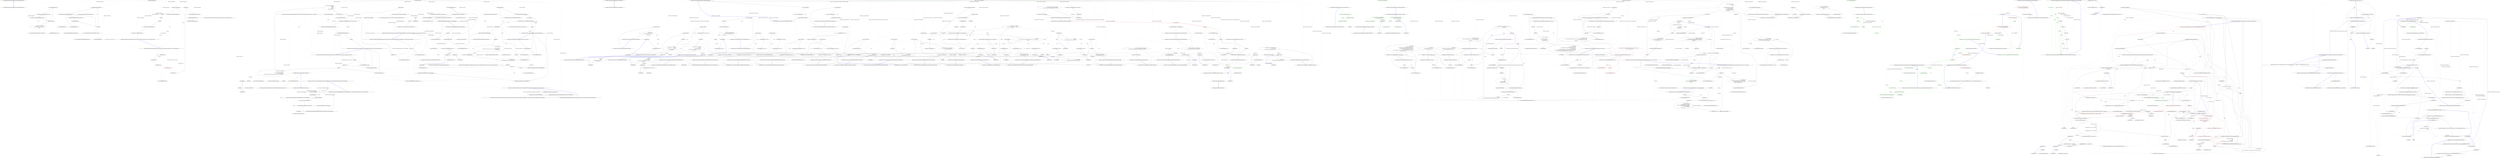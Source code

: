 digraph  {
n0 [cluster="Hangfire.Client.IJobCreationProcess.Run(Hangfire.Client.CreateContext, Hangfire.Client.IJobCreator)", label="Entry Hangfire.Client.IJobCreationProcess.Run(Hangfire.Client.CreateContext, Hangfire.Client.IJobCreator)", span="32-32"];
n1 [cluster="Hangfire.Client.IJobCreationProcess.Run(Hangfire.Client.CreateContext, Hangfire.Client.IJobCreator)", label="Exit Hangfire.Client.IJobCreationProcess.Run(Hangfire.Client.CreateContext, Hangfire.Client.IJobCreator)", span="32-32"];
m1_24 [cluster="System.ArgumentNullException.ArgumentNullException(string)", file="IStorageConnection.cs", label="Entry System.ArgumentNullException.ArgumentNullException(string)", span="0-0"];
m1_33 [cluster="HangFire.JobHelper.FromJson<T>(string)", file="IStorageConnection.cs", label="Entry HangFire.JobHelper.FromJson<T>(string)", span="33-33"];
m1_27 [cluster="HangFire.Client.ClientJobDescriptor.GetParameter<T>(string)", file="IStorageConnection.cs", label="Entry HangFire.Client.ClientJobDescriptor.GetParameter<T>(string)", span="96-96"];
m1_28 [cluster="HangFire.Client.ClientJobDescriptor.GetParameter<T>(string)", file="IStorageConnection.cs", label="String.IsNullOrWhiteSpace(name)", span="98-98"];
m1_30 [cluster="HangFire.Client.ClientJobDescriptor.GetParameter<T>(string)", file="IStorageConnection.cs", label="return _jobParameters.ContainsKey(name)\r\n                ? JobHelper.FromJson<T>(_jobParameters[name])\r\n                : default(T);", span="100-102"];
m1_29 [cluster="HangFire.Client.ClientJobDescriptor.GetParameter<T>(string)", file="IStorageConnection.cs", label="throw new ArgumentNullException(''name'');", span="98-98"];
m1_31 [cluster="HangFire.Client.ClientJobDescriptor.GetParameter<T>(string)", file="IStorageConnection.cs", label="Exit HangFire.Client.ClientJobDescriptor.GetParameter<T>(string)", span="96-96"];
m1_0 [cluster="HangFire.Client.ClientJobDescriptor.ClientJobDescriptor(IRedisClient, string, System.Type, System.Collections.Generic.IDictionary<string, string>, HangFire.States.JobState)", file="IStorageConnection.cs", label="Entry HangFire.Client.ClientJobDescriptor.ClientJobDescriptor(IRedisClient, string, System.Type, System.Collections.Generic.IDictionary<string, string>, HangFire.States.JobState)", span="21-21"];
m1_1 [cluster="HangFire.Client.ClientJobDescriptor.ClientJobDescriptor(IRedisClient, string, System.Type, System.Collections.Generic.IDictionary<string, string>, HangFire.States.JobState)", file="IStorageConnection.cs", label="Debug.Assert(redis != null)", span="28-28"];
m1_2 [cluster="HangFire.Client.ClientJobDescriptor.ClientJobDescriptor(IRedisClient, string, System.Type, System.Collections.Generic.IDictionary<string, string>, HangFire.States.JobState)", file="IStorageConnection.cs", label="Debug.Assert(jobId != null)", span="29-29"];
m1_3 [cluster="HangFire.Client.ClientJobDescriptor.ClientJobDescriptor(IRedisClient, string, System.Type, System.Collections.Generic.IDictionary<string, string>, HangFire.States.JobState)", file="IStorageConnection.cs", label="Debug.Assert(type != null)", span="30-30"];
m1_4 [cluster="HangFire.Client.ClientJobDescriptor.ClientJobDescriptor(IRedisClient, string, System.Type, System.Collections.Generic.IDictionary<string, string>, HangFire.States.JobState)", color=red, community=0, file="IStorageConnection.cs", label="0: Debug.Assert(arguments != null)", span="31-31"];
m1_5 [cluster="HangFire.Client.ClientJobDescriptor.ClientJobDescriptor(IRedisClient, string, System.Type, System.Collections.Generic.IDictionary<string, string>, HangFire.States.JobState)", file="IStorageConnection.cs", label="Debug.Assert(state != null)", span="32-32"];
m1_6 [cluster="HangFire.Client.ClientJobDescriptor.ClientJobDescriptor(IRedisClient, string, System.Type, System.Collections.Generic.IDictionary<string, string>, HangFire.States.JobState)", file="IStorageConnection.cs", label="_stateMachine = new StateMachine(redis)", span="34-34"];
m1_7 [cluster="HangFire.Client.ClientJobDescriptor.ClientJobDescriptor(IRedisClient, string, System.Type, System.Collections.Generic.IDictionary<string, string>, HangFire.States.JobState)", file="IStorageConnection.cs", label="JobId = jobId", span="36-36"];
m1_8 [cluster="HangFire.Client.ClientJobDescriptor.ClientJobDescriptor(IRedisClient, string, System.Type, System.Collections.Generic.IDictionary<string, string>, HangFire.States.JobState)", file="IStorageConnection.cs", label="Type = type", span="37-37"];
m1_9 [cluster="HangFire.Client.ClientJobDescriptor.ClientJobDescriptor(IRedisClient, string, System.Type, System.Collections.Generic.IDictionary<string, string>, HangFire.States.JobState)", file="IStorageConnection.cs", label="State = state", span="38-38"];
m1_10 [cluster="HangFire.Client.ClientJobDescriptor.ClientJobDescriptor(IRedisClient, string, System.Type, System.Collections.Generic.IDictionary<string, string>, HangFire.States.JobState)", file="IStorageConnection.cs", label="_jobParameters[''Type''] = type.AssemblyQualifiedName", span="40-40"];
m1_11 [cluster="HangFire.Client.ClientJobDescriptor.ClientJobDescriptor(IRedisClient, string, System.Type, System.Collections.Generic.IDictionary<string, string>, HangFire.States.JobState)", file="IStorageConnection.cs", label="_jobParameters[''Args''] = JobHelper.ToJson(arguments)", span="41-41"];
m1_12 [cluster="HangFire.Client.ClientJobDescriptor.ClientJobDescriptor(IRedisClient, string, System.Type, System.Collections.Generic.IDictionary<string, string>, HangFire.States.JobState)", file="IStorageConnection.cs", label="Exit HangFire.Client.ClientJobDescriptor.ClientJobDescriptor(IRedisClient, string, System.Type, System.Collections.Generic.IDictionary<string, string>, HangFire.States.JobState)", span="21-21"];
m1_16 [cluster="HangFire.Client.ClientJobDescriptor.SetParameter(string, object)", file="IStorageConnection.cs", label="Entry HangFire.Client.ClientJobDescriptor.SetParameter(string, object)", span="72-72"];
m1_17 [cluster="HangFire.Client.ClientJobDescriptor.SetParameter(string, object)", file="IStorageConnection.cs", label="String.IsNullOrWhiteSpace(name)", span="74-74"];
m1_21 [cluster="HangFire.Client.ClientJobDescriptor.SetParameter(string, object)", file="IStorageConnection.cs", label="_jobParameters.Add(name, JobHelper.ToJson(value))", span="81-81"];
m1_18 [cluster="HangFire.Client.ClientJobDescriptor.SetParameter(string, object)", file="IStorageConnection.cs", label="throw new ArgumentNullException(''name'');", span="74-74"];
m1_19 [cluster="HangFire.Client.ClientJobDescriptor.SetParameter(string, object)", file="IStorageConnection.cs", label=_jobWasCreated, span="76-76"];
m1_20 [cluster="HangFire.Client.ClientJobDescriptor.SetParameter(string, object)", file="IStorageConnection.cs", label="throw new InvalidOperationException(''Could not set parameter for a created job.'');", span="78-78"];
m1_22 [cluster="HangFire.Client.ClientJobDescriptor.SetParameter(string, object)", file="IStorageConnection.cs", label="Exit HangFire.Client.ClientJobDescriptor.SetParameter(string, object)", span="72-72"];
m1_23 [cluster="string.IsNullOrWhiteSpace(string)", file="IStorageConnection.cs", label="Entry string.IsNullOrWhiteSpace(string)", span="0-0"];
m1_34 [cluster="HangFire.Client.ClientJobDescriptor.Create()", file="IStorageConnection.cs", label="Entry HangFire.Client.ClientJobDescriptor.Create()", span="105-105"];
m1_35 [cluster="HangFire.Client.ClientJobDescriptor.Create()", file="IStorageConnection.cs", label="_jobWasCreated = true", span="107-107"];
m1_36 [cluster="HangFire.Client.ClientJobDescriptor.Create()", file="IStorageConnection.cs", label="_stateMachine.CreateInState(JobId, _jobParameters, State)", span="108-108"];
m1_37 [cluster="HangFire.Client.ClientJobDescriptor.Create()", file="IStorageConnection.cs", label="Exit HangFire.Client.ClientJobDescriptor.Create()", span="105-105"];
m1_15 [cluster="HangFire.JobHelper.ToJson(object)", file="IStorageConnection.cs", label="Entry HangFire.JobHelper.ToJson(object)", span="28-28"];
m1_38 [cluster="HangFire.States.StateMachine.CreateInState(string, System.Collections.Generic.IDictionary<string, string>, HangFire.States.JobState)", file="IStorageConnection.cs", label="Entry HangFire.States.StateMachine.CreateInState(string, System.Collections.Generic.IDictionary<string, string>, HangFire.States.JobState)", span="58-58"];
m1_32 [cluster="System.Collections.Generic.IDictionary<TKey, TValue>.ContainsKey(TKey)", file="IStorageConnection.cs", label="Entry System.Collections.Generic.IDictionary<TKey, TValue>.ContainsKey(TKey)", span="0-0"];
m1_26 [cluster="System.Collections.Generic.IDictionary<TKey, TValue>.Add(TKey, TValue)", file="IStorageConnection.cs", label="Entry System.Collections.Generic.IDictionary<TKey, TValue>.Add(TKey, TValue)", span="0-0"];
m1_13 [cluster="System.Diagnostics.Debug.Assert(bool)", file="IStorageConnection.cs", label="Entry System.Diagnostics.Debug.Assert(bool)", span="0-0"];
m1_25 [cluster="System.InvalidOperationException.InvalidOperationException(string)", file="IStorageConnection.cs", label="Entry System.InvalidOperationException.InvalidOperationException(string)", span="0-0"];
m1_14 [cluster="HangFire.States.StateMachine.StateMachine(IRedisClient)", file="IStorageConnection.cs", label="Entry HangFire.States.StateMachine.StateMachine(IRedisClient)", span="32-32"];
m1_39 [file="IStorageConnection.cs", label="HangFire.Client.ClientJobDescriptor", span=""];
m2_51 [cluster="HangFire.States.StateMachine.ApplyState(HangFire.Common.States.StateChangingContext, System.Collections.Generic.IEnumerable<HangFire.Common.States.IStateChangedFilter>)", file="RedisConnection.cs", label="Entry HangFire.States.StateMachine.ApplyState(HangFire.Common.States.StateChangingContext, System.Collections.Generic.IEnumerable<HangFire.Common.States.IStateChangedFilter>)", span="156-156"];
m2_86 [cluster="HangFire.States.StateMachine.ApplyState(HangFire.Common.States.StateChangingContext, System.Collections.Generic.IEnumerable<HangFire.Common.States.IStateChangedFilter>)", file="RedisConnection.cs", label="var changedContext = new StateApplyingContext(stateChangingContext)", span="158-158"];
m2_87 [cluster="HangFire.States.StateMachine.ApplyState(HangFire.Common.States.StateChangingContext, System.Collections.Generic.IEnumerable<HangFire.Common.States.IStateChangedFilter>)", file="RedisConnection.cs", label="return changedContext.ApplyState(_handlers, stateChangedFilters);", span="159-159"];
m2_88 [cluster="HangFire.States.StateMachine.ApplyState(HangFire.Common.States.StateChangingContext, System.Collections.Generic.IEnumerable<HangFire.Common.States.IStateChangedFilter>)", file="RedisConnection.cs", label="Exit HangFire.States.StateMachine.ApplyState(HangFire.Common.States.StateChangingContext, System.Collections.Generic.IEnumerable<HangFire.Common.States.IStateChangedFilter>)", span="156-156"];
m2_14 [cluster="System.ArgumentNullException.ArgumentNullException(string)", file="RedisConnection.cs", label="Entry System.ArgumentNullException.ArgumentNullException(string)", span="0-0"];
m2_81 [cluster="System.Collections.Generic.IEnumerable<TSource>.Contains<TSource>(TSource)", file="RedisConnection.cs", label="Entry System.Collections.Generic.IEnumerable<TSource>.Contains<TSource>(TSource)", span="0-0"];
m2_117 [cluster="System.Collections.Generic.List<T>.List()", file="RedisConnection.cs", label="Entry System.Collections.Generic.List<T>.List()", span="0-0"];
m2_83 [cluster="HangFire.States.FailedState.FailedState(System.Exception)", file="RedisConnection.cs", label="Entry HangFire.States.FailedState.FailedState(System.Exception)", span="28-28"];
m2_46 [cluster="HangFire.Storage.IStorageConnection.CreateExpiredJob(HangFire.Storage.InvocationData, string[], System.Collections.Generic.IDictionary<string, string>, System.TimeSpan)", file="RedisConnection.cs", label="Entry HangFire.Storage.IStorageConnection.CreateExpiredJob(HangFire.Storage.InvocationData, string[], System.Collections.Generic.IDictionary<string, string>, System.TimeSpan)", span="13-13"];
m2_84 [cluster="string.Format(string, object, object)", file="RedisConnection.cs", label="Entry string.Format(string, object, object)", span="0-0"];
m2_78 [cluster="string.IsNullOrWhiteSpace(string)", file="RedisConnection.cs", label="Entry string.IsNullOrWhiteSpace(string)", span="0-0"];
m2_82 [cluster="HangFire.Common.JobMethod.Deserialize(HangFire.Storage.InvocationData)", file="RedisConnection.cs", label="Entry HangFire.Common.JobMethod.Deserialize(HangFire.Storage.InvocationData)", span="91-91"];
m2_45 [cluster="System.TimeSpan.FromHours(double)", file="RedisConnection.cs", label="Entry System.TimeSpan.FromHours(double)", span="0-0"];
m2_102 [cluster="HangFire.Storage.IWriteOnlyTransaction.Commit()", file="RedisConnection.cs", label="Entry HangFire.Storage.IWriteOnlyTransaction.Commit()", span="39-39"];
m2_17 [cluster="HangFire.States.StateMachine.RegisterHandler(HangFire.Common.States.JobStateHandler)", file="RedisConnection.cs", label="Entry HangFire.States.StateMachine.RegisterHandler(HangFire.Common.States.JobStateHandler)", span="186-186"];
m2_107 [cluster="HangFire.States.StateMachine.RegisterHandler(HangFire.Common.States.JobStateHandler)", file="RedisConnection.cs", label="handler == null", span="188-188"];
m2_109 [cluster="HangFire.States.StateMachine.RegisterHandler(HangFire.Common.States.JobStateHandler)", file="RedisConnection.cs", label="String.IsNullOrEmpty(handler.StateName)", span="189-189"];
m2_111 [cluster="HangFire.States.StateMachine.RegisterHandler(HangFire.Common.States.JobStateHandler)", file="RedisConnection.cs", label="!_handlers.ContainsKey(handler.StateName)", span="191-191"];
m2_112 [cluster="HangFire.States.StateMachine.RegisterHandler(HangFire.Common.States.JobStateHandler)", file="RedisConnection.cs", label="_handlers.Add(handler.StateName, new List<JobStateHandler>())", span="193-193"];
m2_113 [cluster="HangFire.States.StateMachine.RegisterHandler(HangFire.Common.States.JobStateHandler)", file="RedisConnection.cs", label="_handlers[handler.StateName].Add(handler)", span="196-196"];
m2_108 [cluster="HangFire.States.StateMachine.RegisterHandler(HangFire.Common.States.JobStateHandler)", file="RedisConnection.cs", label="throw new ArgumentNullException(''handler'');", span="188-188"];
m2_110 [cluster="HangFire.States.StateMachine.RegisterHandler(HangFire.Common.States.JobStateHandler)", file="RedisConnection.cs", label="throw new ArgumentNullException(''stateName'');", span="189-189"];
m2_114 [cluster="HangFire.States.StateMachine.RegisterHandler(HangFire.Common.States.JobStateHandler)", file="RedisConnection.cs", label="Exit HangFire.States.StateMachine.RegisterHandler(HangFire.Common.States.JobStateHandler)", span="186-186"];
m2_0 [cluster="HangFire.States.StateMachine.StateMachine(HangFire.Storage.IStorageConnection)", file="RedisConnection.cs", label="Entry HangFire.States.StateMachine.StateMachine(HangFire.Storage.IStorageConnection)", span="36-36"];
m2_1 [cluster="HangFire.States.StateMachine.StateMachine(HangFire.Storage.IStorageConnection)", file="RedisConnection.cs", label="Exit HangFire.States.StateMachine.StateMachine(HangFire.Storage.IStorageConnection)", span="36-36"];
m2_49 [cluster="HangFire.Common.States.StateChangingContext.StateChangingContext(HangFire.Common.States.StateContext, HangFire.Common.States.JobState, string, HangFire.Storage.IStorageConnection)", file="RedisConnection.cs", label="Entry HangFire.Common.States.StateChangingContext.StateChangingContext(HangFire.Common.States.StateContext, HangFire.Common.States.JobState, string, HangFire.Storage.IStorageConnection)", span="25-25"];
m2_106 [cluster="System.Func<T, TResult>.Invoke(T)", file="RedisConnection.cs", label="Entry System.Func<T, TResult>.Invoke(T)", span="0-0"];
m2_100 [cluster="HangFire.Storage.IStorageConnection.CreateWriteTransaction()", file="RedisConnection.cs", label="Entry HangFire.Storage.IStorageConnection.CreateWriteTransaction()", span="10-10"];
m2_25 [cluster="HangFire.Common.Filters.JobFilter.JobFilter(object, HangFire.Common.Filters.JobFilterScope, int?)", file="RedisConnection.cs", label="Entry HangFire.Common.Filters.JobFilter.JobFilter(object, HangFire.Common.Filters.JobFilterScope, int?)", span="38-38"];
m2_26 [cluster="HangFire.States.StateMachine.CreateInState(HangFire.Common.JobMethod, string[], System.Collections.Generic.IDictionary<string, string>, HangFire.Common.States.JobState)", file="RedisConnection.cs", label="Entry HangFire.States.StateMachine.CreateInState(HangFire.Common.JobMethod, string[], System.Collections.Generic.IDictionary<string, string>, HangFire.Common.States.JobState)", span="63-63"];
m2_27 [cluster="HangFire.States.StateMachine.CreateInState(HangFire.Common.JobMethod, string[], System.Collections.Generic.IDictionary<string, string>, HangFire.Common.States.JobState)", file="RedisConnection.cs", label="method == null", span="69-69"];
m2_29 [cluster="HangFire.States.StateMachine.CreateInState(HangFire.Common.JobMethod, string[], System.Collections.Generic.IDictionary<string, string>, HangFire.Common.States.JobState)", file="RedisConnection.cs", label="parameters == null", span="70-70"];
m2_31 [cluster="HangFire.States.StateMachine.CreateInState(HangFire.Common.JobMethod, string[], System.Collections.Generic.IDictionary<string, string>, HangFire.Common.States.JobState)", file="RedisConnection.cs", label="state == null", span="71-71"];
m2_33 [cluster="HangFire.States.StateMachine.CreateInState(HangFire.Common.JobMethod, string[], System.Collections.Generic.IDictionary<string, string>, HangFire.Common.States.JobState)", file="RedisConnection.cs", label="var invocationData = new InvocationData\r\n            {\r\n                Type = method.Type.AssemblyQualifiedName,\r\n                Method = method.Method.Name,\r\n                ParameterTypes = JobHelper.ToJson(method.Method.GetParameters().Select(x => x.ParameterType)),\r\n            }", span="73-78"];
m2_34 [cluster="HangFire.States.StateMachine.CreateInState(HangFire.Common.JobMethod, string[], System.Collections.Generic.IDictionary<string, string>, HangFire.Common.States.JobState)", file="RedisConnection.cs", label="var jobId = _connection.CreateExpiredJob(\r\n                invocationData, \r\n                arguments,\r\n                parameters,\r\n                TimeSpan.FromHours(1))", span="80-84"];
m2_35 [cluster="HangFire.States.StateMachine.CreateInState(HangFire.Common.JobMethod, string[], System.Collections.Generic.IDictionary<string, string>, HangFire.Common.States.JobState)", file="RedisConnection.cs", label="var filterInfo = GetFilters(method)", span="86-86"];
m2_36 [cluster="HangFire.States.StateMachine.CreateInState(HangFire.Common.JobMethod, string[], System.Collections.Generic.IDictionary<string, string>, HangFire.Common.States.JobState)", file="RedisConnection.cs", label="var context = new StateContext(jobId, method)", span="87-87"];
m2_37 [cluster="HangFire.States.StateMachine.CreateInState(HangFire.Common.JobMethod, string[], System.Collections.Generic.IDictionary<string, string>, HangFire.Common.States.JobState)", file="RedisConnection.cs", label="var changingContext = new StateChangingContext(context, state, ''Created'', _connection)", span="88-88"];
m2_28 [cluster="HangFire.States.StateMachine.CreateInState(HangFire.Common.JobMethod, string[], System.Collections.Generic.IDictionary<string, string>, HangFire.Common.States.JobState)", file="RedisConnection.cs", label="throw new ArgumentNullException(''method'');", span="69-69"];
m2_30 [cluster="HangFire.States.StateMachine.CreateInState(HangFire.Common.JobMethod, string[], System.Collections.Generic.IDictionary<string, string>, HangFire.Common.States.JobState)", file="RedisConnection.cs", label="throw new ArgumentNullException(''parameters'');", span="70-70"];
m2_32 [cluster="HangFire.States.StateMachine.CreateInState(HangFire.Common.JobMethod, string[], System.Collections.Generic.IDictionary<string, string>, HangFire.Common.States.JobState)", file="RedisConnection.cs", label="throw new ArgumentNullException(''state'');", span="71-71"];
m2_40 [cluster="HangFire.States.StateMachine.CreateInState(HangFire.Common.JobMethod, string[], System.Collections.Generic.IDictionary<string, string>, HangFire.Common.States.JobState)", file="RedisConnection.cs", label="return jobId;", span="95-95"];
m2_38 [cluster="HangFire.States.StateMachine.CreateInState(HangFire.Common.JobMethod, string[], System.Collections.Generic.IDictionary<string, string>, HangFire.Common.States.JobState)", file="RedisConnection.cs", label="InvokeStateChangingFilters(changingContext, filterInfo.StateChangingFilters)", span="90-90"];
m2_39 [cluster="HangFire.States.StateMachine.CreateInState(HangFire.Common.JobMethod, string[], System.Collections.Generic.IDictionary<string, string>, HangFire.Common.States.JobState)", file="RedisConnection.cs", label="ApplyState(changingContext, filterInfo.StateChangedFilters)", span="93-93"];
m2_41 [cluster="HangFire.States.StateMachine.CreateInState(HangFire.Common.JobMethod, string[], System.Collections.Generic.IDictionary<string, string>, HangFire.Common.States.JobState)", file="RedisConnection.cs", label="Exit HangFire.States.StateMachine.CreateInState(HangFire.Common.JobMethod, string[], System.Collections.Generic.IDictionary<string, string>, HangFire.Common.States.JobState)", span="63-63"];
m2_15 [cluster="HangFire.JobStorage.GetStateHandlers()", file="RedisConnection.cs", label="Entry HangFire.JobStorage.GetStateHandlers()", span="52-52"];
m2_105 [cluster="HangFire.Common.Filters.JobFilterInfo.JobFilterInfo(System.Collections.Generic.IEnumerable<HangFire.Common.Filters.JobFilter>)", file="RedisConnection.cs", label="Entry HangFire.Common.Filters.JobFilterInfo.JobFilterInfo(System.Collections.Generic.IEnumerable<HangFire.Common.Filters.JobFilter>)", span="119-119"];
m2_90 [cluster="HangFire.Common.States.StateApplyingContext.ApplyState(System.Collections.Generic.IDictionary<string, System.Collections.Generic.List<HangFire.Common.States.JobStateHandler>>, System.Collections.Generic.IEnumerable<HangFire.Common.States.IStateChangedFilter>)", file="RedisConnection.cs", label="Entry HangFire.Common.States.StateApplyingContext.ApplyState(System.Collections.Generic.IDictionary<string, System.Collections.Generic.List<HangFire.Common.States.JobStateHandler>>, System.Collections.Generic.IEnumerable<HangFire.Common.States.IStateChangedFilter>)", span="42-42"];
m2_89 [cluster="HangFire.Common.States.StateApplyingContext.StateApplyingContext(HangFire.Common.States.StateChangingContext)", file="RedisConnection.cs", label="Entry HangFire.Common.States.StateApplyingContext.StateApplyingContext(HangFire.Common.States.StateChangingContext)", span="28-28"];
m2_115 [cluster="string.IsNullOrEmpty(string)", file="RedisConnection.cs", label="Entry string.IsNullOrEmpty(string)", span="0-0"];
m2_79 [cluster="HangFire.Storage.IStorageConnection.AcquireJobLock(string)", file="RedisConnection.cs", label="Entry HangFire.Storage.IStorageConnection.AcquireJobLock(string)", span="22-22"];
m2_101 [cluster="HangFire.Storage.IWriteOnlyTransaction.AppendJobHistory(string, HangFire.Common.States.JobState, HangFire.Common.JobMethod)", file="RedisConnection.cs", label="Entry HangFire.Storage.IWriteOnlyTransaction.AppendJobHistory(string, HangFire.Common.States.JobState, HangFire.Common.JobMethod)", span="13-13"];
m2_116 [cluster="System.Collections.Generic.IDictionary<TKey, TValue>.ContainsKey(TKey)", file="RedisConnection.cs", label="Entry System.Collections.Generic.IDictionary<TKey, TValue>.ContainsKey(TKey)", span="0-0"];
m2_44 [cluster="Unk.ToJson", file="RedisConnection.cs", label="Entry Unk.ToJson", span=""];
m2_52 [cluster="lambda expression", file="RedisConnection.cs", label="Entry lambda expression", span="77-77"];
m2_19 [cluster="lambda expression", file="RedisConnection.cs", label="filters.Select(f => new JobFilter(f, JobFilterScope.Type, null))", span="59-59"];
m2_18 [cluster="lambda expression", file="RedisConnection.cs", label="Entry lambda expression", span="59-59"];
m2_20 [cluster="lambda expression", file="RedisConnection.cs", label="Exit lambda expression", span="59-59"];
m2_22 [cluster="lambda expression", file="RedisConnection.cs", label="Entry lambda expression", span="59-59"];
m2_23 [cluster="lambda expression", file="RedisConnection.cs", label="new JobFilter(f, JobFilterScope.Type, null)", span="59-59"];
m2_24 [cluster="lambda expression", file="RedisConnection.cs", label="Exit lambda expression", span="59-59"];
m2_53 [cluster="lambda expression", file="RedisConnection.cs", label="x.ParameterType", span="77-77"];
m2_54 [cluster="lambda expression", file="RedisConnection.cs", label="Exit lambda expression", span="77-77"];
m2_21 [cluster="Unk.Select", file="RedisConnection.cs", label="Entry Unk.Select", span=""];
m2_50 [cluster="HangFire.States.StateMachine.InvokeStateChangingFilters(HangFire.Common.States.StateChangingContext, System.Collections.Generic.IEnumerable<HangFire.Common.States.IStateChangingFilter>)", file="RedisConnection.cs", label="Entry HangFire.States.StateMachine.InvokeStateChangingFilters(HangFire.Common.States.StateChangingContext, System.Collections.Generic.IEnumerable<HangFire.Common.States.IStateChangingFilter>)", span="162-162"];
m2_91 [cluster="HangFire.States.StateMachine.InvokeStateChangingFilters(HangFire.Common.States.StateChangingContext, System.Collections.Generic.IEnumerable<HangFire.Common.States.IStateChangingFilter>)", file="RedisConnection.cs", label=filters, span="165-165"];
m2_92 [cluster="HangFire.States.StateMachine.InvokeStateChangingFilters(HangFire.Common.States.StateChangingContext, System.Collections.Generic.IEnumerable<HangFire.Common.States.IStateChangingFilter>)", file="RedisConnection.cs", label="var oldState = context.CandidateState", span="167-167"];
m2_93 [cluster="HangFire.States.StateMachine.InvokeStateChangingFilters(HangFire.Common.States.StateChangingContext, System.Collections.Generic.IEnumerable<HangFire.Common.States.IStateChangingFilter>)", file="RedisConnection.cs", label="filter.OnStateChanging(context)", span="168-168"];
m2_94 [cluster="HangFire.States.StateMachine.InvokeStateChangingFilters(HangFire.Common.States.StateChangingContext, System.Collections.Generic.IEnumerable<HangFire.Common.States.IStateChangingFilter>)", file="RedisConnection.cs", label="oldState != context.CandidateState", span="170-170"];
m2_96 [cluster="HangFire.States.StateMachine.InvokeStateChangingFilters(HangFire.Common.States.StateChangingContext, System.Collections.Generic.IEnumerable<HangFire.Common.States.IStateChangingFilter>)", file="RedisConnection.cs", label="transaction.AppendJobHistory(context.JobId, oldState, context.JobMethod)", span="174-174"];
m2_95 [cluster="HangFire.States.StateMachine.InvokeStateChangingFilters(HangFire.Common.States.StateChangingContext, System.Collections.Generic.IEnumerable<HangFire.Common.States.IStateChangingFilter>)", file="RedisConnection.cs", label="var transaction = _connection.CreateWriteTransaction()", span="172-172"];
m2_97 [cluster="HangFire.States.StateMachine.InvokeStateChangingFilters(HangFire.Common.States.StateChangingContext, System.Collections.Generic.IEnumerable<HangFire.Common.States.IStateChangingFilter>)", file="RedisConnection.cs", label="transaction.Commit()", span="175-175"];
m2_98 [cluster="HangFire.States.StateMachine.InvokeStateChangingFilters(HangFire.Common.States.StateChangingContext, System.Collections.Generic.IEnumerable<HangFire.Common.States.IStateChangingFilter>)", file="RedisConnection.cs", label="Exit HangFire.States.StateMachine.InvokeStateChangingFilters(HangFire.Common.States.StateChangingContext, System.Collections.Generic.IEnumerable<HangFire.Common.States.IStateChangingFilter>)", span="162-162"];
m2_55 [cluster="HangFire.States.StateMachine.ChangeState(string, HangFire.Common.States.JobState, params string[])", file="RedisConnection.cs", label="Entry HangFire.States.StateMachine.ChangeState(string, HangFire.Common.States.JobState, params string[])", span="98-98"];
m2_56 [cluster="HangFire.States.StateMachine.ChangeState(string, HangFire.Common.States.JobState, params string[])", file="RedisConnection.cs", label="String.IsNullOrWhiteSpace(jobId)", span="101-101"];
m2_58 [cluster="HangFire.States.StateMachine.ChangeState(string, HangFire.Common.States.JobState, params string[])", file="RedisConnection.cs", label="state == null", span="102-102"];
m2_60 [cluster="HangFire.States.StateMachine.ChangeState(string, HangFire.Common.States.JobState, params string[])", file="RedisConnection.cs", label="_connection.AcquireJobLock(jobId)", span="104-104"];
m2_61 [cluster="HangFire.States.StateMachine.ChangeState(string, HangFire.Common.States.JobState, params string[])", file="RedisConnection.cs", label="var jobData = _connection.GetJobStateAndInvocationData(jobId)", span="106-106"];
m2_64 [cluster="HangFire.States.StateMachine.ChangeState(string, HangFire.Common.States.JobState, params string[])", file="RedisConnection.cs", label="allowedCurrentStates.Length > 0 && !allowedCurrentStates.Contains(jobData.State)", span="114-114"];
m2_69 [cluster="HangFire.States.StateMachine.ChangeState(string, HangFire.Common.States.JobState, params string[])", file="RedisConnection.cs", label="state = new FailedState(ex)\r\n                    {\r\n                        Reason = String.Format(\r\n                            ''Could not change the state of the job '{0}' to the '{1}'. See the inner exception for details.'',\r\n                            state.StateName, jobId)\r\n                    }", span="132-137"];
m2_70 [cluster="HangFire.States.StateMachine.ChangeState(string, HangFire.Common.States.JobState, params string[])", file="RedisConnection.cs", label="var context = new StateContext(jobId, jobMethod)", span="140-140"];
m2_57 [cluster="HangFire.States.StateMachine.ChangeState(string, HangFire.Common.States.JobState, params string[])", file="RedisConnection.cs", label="throw new ArgumentNullException(''jobId'');", span="101-101"];
m2_59 [cluster="HangFire.States.StateMachine.ChangeState(string, HangFire.Common.States.JobState, params string[])", file="RedisConnection.cs", label="throw new ArgumentNullException(''state'');", span="102-102"];
m2_62 [cluster="HangFire.States.StateMachine.ChangeState(string, HangFire.Common.States.JobState, params string[])", file="RedisConnection.cs", label="jobData == null", span="108-108"];
m2_67 [cluster="HangFire.States.StateMachine.ChangeState(string, HangFire.Common.States.JobState, params string[])", file="RedisConnection.cs", label="jobMethod = JobMethod.Deserialize(jobData.InvocationData)", span="123-123"];
m2_71 [cluster="HangFire.States.StateMachine.ChangeState(string, HangFire.Common.States.JobState, params string[])", file="RedisConnection.cs", label="var stateChangingContext = \r\n                    new StateChangingContext(context, state, jobData.State, _connection)", span="141-142"];
m2_63 [cluster="HangFire.States.StateMachine.ChangeState(string, HangFire.Common.States.JobState, params string[])", file="RedisConnection.cs", label="return false;", span="111-111"];
m2_65 [cluster="HangFire.States.StateMachine.ChangeState(string, HangFire.Common.States.JobState, params string[])", file="RedisConnection.cs", label="return false;", span="116-116"];
m2_66 [cluster="HangFire.States.StateMachine.ChangeState(string, HangFire.Common.States.JobState, params string[])", file="RedisConnection.cs", label="JobMethod jobMethod = null", span="119-119"];
m2_68 [cluster="HangFire.States.StateMachine.ChangeState(string, HangFire.Common.States.JobState, params string[])", file="RedisConnection.cs", label=JobLoadException, span="125-125"];
m2_72 [cluster="HangFire.States.StateMachine.ChangeState(string, HangFire.Common.States.JobState, params string[])", file="RedisConnection.cs", label="jobMethod == null", span="144-144"];
m2_74 [cluster="HangFire.States.StateMachine.ChangeState(string, HangFire.Common.States.JobState, params string[])", file="RedisConnection.cs", label="var filterInfo = GetFilters(jobMethod)", span="149-149"];
m2_73 [cluster="HangFire.States.StateMachine.ChangeState(string, HangFire.Common.States.JobState, params string[])", file="RedisConnection.cs", label="return ApplyState(stateChangingContext, Enumerable.Empty<IStateChangedFilter>());", span="146-146"];
m2_75 [cluster="HangFire.States.StateMachine.ChangeState(string, HangFire.Common.States.JobState, params string[])", file="RedisConnection.cs", label="InvokeStateChangingFilters(stateChangingContext, filterInfo.StateChangingFilters)", span="150-150"];
m2_76 [cluster="HangFire.States.StateMachine.ChangeState(string, HangFire.Common.States.JobState, params string[])", file="RedisConnection.cs", label="return ApplyState(stateChangingContext, filterInfo.StateChangedFilters);", span="152-152"];
m2_77 [cluster="HangFire.States.StateMachine.ChangeState(string, HangFire.Common.States.JobState, params string[])", file="RedisConnection.cs", label="Exit HangFire.States.StateMachine.ChangeState(string, HangFire.Common.States.JobState, params string[])", span="98-98"];
m2_99 [cluster="HangFire.Common.States.IStateChangingFilter.OnStateChanging(HangFire.Common.States.StateChangingContext)", file="RedisConnection.cs", label="Entry HangFire.Common.States.IStateChangingFilter.OnStateChanging(HangFire.Common.States.StateChangingContext)", span="30-30"];
m2_80 [cluster="HangFire.Storage.IStorageConnection.GetJobStateAndInvocationData(string)", file="RedisConnection.cs", label="Entry HangFire.Storage.IStorageConnection.GetJobStateAndInvocationData(string)", span="23-23"];
m2_119 [cluster="System.Collections.Generic.List<T>.Add(T)", file="RedisConnection.cs", label="Entry System.Collections.Generic.List<T>.Add(T)", span="0-0"];
m2_47 [cluster="HangFire.States.StateMachine.GetFilters(HangFire.Common.JobMethod)", file="RedisConnection.cs", label="Entry HangFire.States.StateMachine.GetFilters(HangFire.Common.JobMethod)", span="181-181"];
m2_103 [cluster="HangFire.States.StateMachine.GetFilters(HangFire.Common.JobMethod)", file="RedisConnection.cs", label="return new JobFilterInfo(_getFiltersThunk(method));", span="183-183"];
m2_104 [cluster="HangFire.States.StateMachine.GetFilters(HangFire.Common.JobMethod)", file="RedisConnection.cs", label="Exit HangFire.States.StateMachine.GetFilters(HangFire.Common.JobMethod)", span="181-181"];
m2_16 [cluster="System.Collections.Generic.IEnumerable<TSource>.Union<TSource>(System.Collections.Generic.IEnumerable<TSource>)", file="RedisConnection.cs", label="Entry System.Collections.Generic.IEnumerable<TSource>.Union<TSource>(System.Collections.Generic.IEnumerable<TSource>)", span="0-0"];
m2_43 [cluster="System.Reflection.MethodBase.GetParameters()", file="RedisConnection.cs", label="Entry System.Reflection.MethodBase.GetParameters()", span="0-0"];
m2_118 [cluster="System.Collections.Generic.IDictionary<TKey, TValue>.Add(TKey, TValue)", file="RedisConnection.cs", label="Entry System.Collections.Generic.IDictionary<TKey, TValue>.Add(TKey, TValue)", span="0-0"];
m2_48 [cluster="HangFire.Common.States.StateContext.StateContext(string, HangFire.Common.JobMethod)", file="RedisConnection.cs", label="Entry HangFire.Common.States.StateContext.StateContext(string, HangFire.Common.JobMethod)", span="27-27"];
m2_42 [cluster="HangFire.Storage.InvocationData.InvocationData()", file="RedisConnection.cs", label="Entry HangFire.Storage.InvocationData.InvocationData()", span="2-2"];
m2_85 [cluster="System.Linq.Enumerable.Empty<TResult>()", file="RedisConnection.cs", label="Entry System.Linq.Enumerable.Empty<TResult>()", span="0-0"];
m2_2 [cluster="HangFire.States.StateMachine.StateMachine(HangFire.Storage.IStorageConnection, System.Collections.Generic.IEnumerable<HangFire.Common.States.JobStateHandler>, System.Collections.Generic.IEnumerable<object>)", file="RedisConnection.cs", label="Entry HangFire.States.StateMachine.StateMachine(HangFire.Storage.IStorageConnection, System.Collections.Generic.IEnumerable<HangFire.Common.States.JobStateHandler>, System.Collections.Generic.IEnumerable<object>)", span="41-41"];
m2_3 [cluster="HangFire.States.StateMachine.StateMachine(HangFire.Storage.IStorageConnection, System.Collections.Generic.IEnumerable<HangFire.Common.States.JobStateHandler>, System.Collections.Generic.IEnumerable<object>)", file="RedisConnection.cs", label="connection == null", span="46-46"];
m2_5 [cluster="HangFire.States.StateMachine.StateMachine(HangFire.Storage.IStorageConnection, System.Collections.Generic.IEnumerable<HangFire.Common.States.JobStateHandler>, System.Collections.Generic.IEnumerable<object>)", file="RedisConnection.cs", label="stateHandlers == null", span="47-47"];
m2_7 [cluster="HangFire.States.StateMachine.StateMachine(HangFire.Storage.IStorageConnection, System.Collections.Generic.IEnumerable<HangFire.Common.States.JobStateHandler>, System.Collections.Generic.IEnumerable<object>)", file="RedisConnection.cs", label="_connection = connection", span="49-49"];
m2_8 [cluster="HangFire.States.StateMachine.StateMachine(HangFire.Storage.IStorageConnection, System.Collections.Generic.IEnumerable<HangFire.Common.States.JobStateHandler>, System.Collections.Generic.IEnumerable<object>)", file="RedisConnection.cs", label="var handlers = stateHandlers.Union(connection.Storage.GetStateHandlers())", span="51-51"];
m2_11 [cluster="HangFire.States.StateMachine.StateMachine(HangFire.Storage.IStorageConnection, System.Collections.Generic.IEnumerable<HangFire.Common.States.JobStateHandler>, System.Collections.Generic.IEnumerable<object>)", file="RedisConnection.cs", label="filters != null", span="57-57"];
m2_12 [cluster="HangFire.States.StateMachine.StateMachine(HangFire.Storage.IStorageConnection, System.Collections.Generic.IEnumerable<HangFire.Common.States.JobStateHandler>, System.Collections.Generic.IEnumerable<object>)", file="RedisConnection.cs", label="_getFiltersThunk = jd => filters.Select(f => new JobFilter(f, JobFilterScope.Type, null))", span="59-59"];
m2_4 [cluster="HangFire.States.StateMachine.StateMachine(HangFire.Storage.IStorageConnection, System.Collections.Generic.IEnumerable<HangFire.Common.States.JobStateHandler>, System.Collections.Generic.IEnumerable<object>)", file="RedisConnection.cs", label="throw new ArgumentNullException(''connection'');", span="46-46"];
m2_6 [cluster="HangFire.States.StateMachine.StateMachine(HangFire.Storage.IStorageConnection, System.Collections.Generic.IEnumerable<HangFire.Common.States.JobStateHandler>, System.Collections.Generic.IEnumerable<object>)", file="RedisConnection.cs", label="throw new ArgumentNullException(''stateHandlers'');", span="47-47"];
m2_9 [cluster="HangFire.States.StateMachine.StateMachine(HangFire.Storage.IStorageConnection, System.Collections.Generic.IEnumerable<HangFire.Common.States.JobStateHandler>, System.Collections.Generic.IEnumerable<object>)", file="RedisConnection.cs", label=handlers, span="52-52"];
m2_10 [cluster="HangFire.States.StateMachine.StateMachine(HangFire.Storage.IStorageConnection, System.Collections.Generic.IEnumerable<HangFire.Common.States.JobStateHandler>, System.Collections.Generic.IEnumerable<object>)", file="RedisConnection.cs", label="RegisterHandler(handler)", span="54-54"];
m2_13 [cluster="HangFire.States.StateMachine.StateMachine(HangFire.Storage.IStorageConnection, System.Collections.Generic.IEnumerable<HangFire.Common.States.JobStateHandler>, System.Collections.Generic.IEnumerable<object>)", file="RedisConnection.cs", label="Exit HangFire.States.StateMachine.StateMachine(HangFire.Storage.IStorageConnection, System.Collections.Generic.IEnumerable<HangFire.Common.States.JobStateHandler>, System.Collections.Generic.IEnumerable<object>)", span="41-41"];
m2_120 [file="RedisConnection.cs", label="HangFire.States.StateMachine", span=""];
m2_121 [file="RedisConnection.cs", label="System.Collections.Generic.IEnumerable<object>", span=""];
m3_72 [cluster="Hangfire.Core.Tests.Client.CreateContextFacts.CopyCtor_CopiesJobId_FromTheGivenContext()", file="RedisProcessingJob.cs", label="Entry Hangfire.Core.Tests.Client.CreateContextFacts.CopyCtor_CopiesJobId_FromTheGivenContext()", span="91-91"];
m3_73 [cluster="Hangfire.Core.Tests.Client.CreateContextFacts.CopyCtor_CopiesJobId_FromTheGivenContext()", file="RedisProcessingJob.cs", label="var context = CreateContext()", span="93-93"];
m3_74 [cluster="Hangfire.Core.Tests.Client.CreateContextFacts.CopyCtor_CopiesJobId_FromTheGivenContext()", file="RedisProcessingJob.cs", label="var contextCopy = new CreateContext(context)", span="94-94"];
m3_75 [cluster="Hangfire.Core.Tests.Client.CreateContextFacts.CopyCtor_CopiesJobId_FromTheGivenContext()", file="RedisProcessingJob.cs", label="Assert.Same(context.JobId, contextCopy.JobId)", span="96-96"];
m3_76 [cluster="Hangfire.Core.Tests.Client.CreateContextFacts.CopyCtor_CopiesJobId_FromTheGivenContext()", file="RedisProcessingJob.cs", label="Exit Hangfire.Core.Tests.Client.CreateContextFacts.CopyCtor_CopiesJobId_FromTheGivenContext()", span="91-91"];
m3_8 [cluster="Hangfire.Common.Job.FromExpression(System.Linq.Expressions.Expression<System.Action>)", file="RedisProcessingJob.cs", label="Entry Hangfire.Common.Job.FromExpression(System.Linq.Expressions.Expression<System.Action>)", span="148-148"];
m3_12 [cluster="Mock<IStateMachineFactory>.cstr", file="RedisProcessingJob.cs", label="Entry Mock<IStateMachineFactory>.cstr", span=""];
m3_9 [cluster="Mock<IState>.cstr", file="RedisProcessingJob.cs", label="HangFire.Redis.RedisProcessingJob", span=""];
m3_167 [cluster="Hangfire.Core.Tests.Client.CreateContextFacts.CreateJob_PassesParametersAsJsonObjects()", file="RedisProcessingJob.cs", label="Entry Hangfire.Core.Tests.Client.CreateContextFacts.CreateJob_PassesParametersAsJsonObjects()", span="226-226"];
m3_168 [cluster="Hangfire.Core.Tests.Client.CreateContextFacts.CreateJob_PassesParametersAsJsonObjects()", file="RedisProcessingJob.cs", label="var context = CreateContext()", span="228-228"];
m3_169 [cluster="Hangfire.Core.Tests.Client.CreateContextFacts.CreateJob_PassesParametersAsJsonObjects()", file="RedisProcessingJob.cs", label="context.SetJobParameter(''name'', new { key = ''value'' })", span="229-229"];
m3_170 [cluster="Hangfire.Core.Tests.Client.CreateContextFacts.CreateJob_PassesParametersAsJsonObjects()", file="RedisProcessingJob.cs", label="context.CreateJob()", span="231-231"];
m3_171 [cluster="Hangfire.Core.Tests.Client.CreateContextFacts.CreateJob_PassesParametersAsJsonObjects()", file="RedisProcessingJob.cs", label="_stateMachine.Verify(x => x.CreateInState(\r\n                It.IsAny<Job>(),\r\n                It.Is<Dictionary<string, string>>(\r\n                    d => d.ContainsKey(''name'') && d[''name''] == ''{\''key\'':\''value\''}''),\r\n                It.IsAny<IState>()))", span="233-237"];
m3_172 [cluster="Hangfire.Core.Tests.Client.CreateContextFacts.CreateJob_PassesParametersAsJsonObjects()", file="RedisProcessingJob.cs", label="Exit Hangfire.Core.Tests.Client.CreateContextFacts.CreateJob_PassesParametersAsJsonObjects()", span="226-226"];
m3_63 [cluster="Unk.Same", file="RedisProcessingJob.cs", label="Entry Unk.Same", span=""];
m3_0 [cluster="HangFire.Redis.RedisProcessingJob.RedisProcessingJob(string, string)", file="RedisProcessingJob.cs", label="Entry HangFire.Redis.RedisProcessingJob.RedisProcessingJob(string, string)", span="23-23"];
m3_1 [cluster="HangFire.Redis.RedisProcessingJob.RedisProcessingJob(string, string)", color=green, community=0, file="RedisProcessingJob.cs", label="1: jobId == null", span="25-25"];
m3_2 [cluster="HangFire.Redis.RedisProcessingJob.RedisProcessingJob(string, string)", color=green, community=0, file="RedisProcessingJob.cs", label="0: throw new ArgumentNullException(''jobId'');", span="25-25"];
m3_3 [cluster="HangFire.Redis.RedisProcessingJob.RedisProcessingJob(string, string)", color=red, community=0, file="RedisProcessingJob.cs", label="0: queue == null", span="26-26"];
m3_4 [cluster="HangFire.Redis.RedisProcessingJob.RedisProcessingJob(string, string)", file="RedisProcessingJob.cs", label="throw new ArgumentNullException(''queue'');", span="26-26"];
m3_5 [cluster="HangFire.Redis.RedisProcessingJob.RedisProcessingJob(string, string)", file="RedisProcessingJob.cs", label="JobId = jobId", span="28-28"];
m3_6 [cluster="HangFire.Redis.RedisProcessingJob.RedisProcessingJob(string, string)", file="RedisProcessingJob.cs", label="Queue = queue", span="29-29"];
m3_7 [cluster="HangFire.Redis.RedisProcessingJob.RedisProcessingJob(string, string)", file="RedisProcessingJob.cs", label="Exit HangFire.Redis.RedisProcessingJob.RedisProcessingJob(string, string)", span="23-23"];
m3_33 [cluster="Hangfire.Core.Tests.Client.CreateContextFacts.Ctor_ThrowsAnException_WhenStateMachineFactoryIsNull()", file="RedisProcessingJob.cs", label="Entry Hangfire.Core.Tests.Client.CreateContextFacts.Ctor_ThrowsAnException_WhenStateMachineFactoryIsNull()", span="41-41"];
m3_34 [cluster="Hangfire.Core.Tests.Client.CreateContextFacts.Ctor_ThrowsAnException_WhenStateMachineFactoryIsNull()", file="RedisProcessingJob.cs", label="var exception = Assert.Throws<ArgumentNullException>(\r\n                () => new CreateContext(_connection.Object, null, _job, _state.Object))", span="43-44"];
m3_35 [cluster="Hangfire.Core.Tests.Client.CreateContextFacts.Ctor_ThrowsAnException_WhenStateMachineFactoryIsNull()", file="RedisProcessingJob.cs", label="Assert.Equal(''stateMachineFactory'', exception.ParamName)", span="46-46"];
m3_36 [cluster="Hangfire.Core.Tests.Client.CreateContextFacts.Ctor_ThrowsAnException_WhenStateMachineFactoryIsNull()", file="RedisProcessingJob.cs", label="Exit Hangfire.Core.Tests.Client.CreateContextFacts.Ctor_ThrowsAnException_WhenStateMachineFactoryIsNull()", span="41-41"];
m3_86 [cluster="Hangfire.Core.Tests.Client.CreateContextFacts.SetJobParameter_AcceptsNullValues()", file="RedisProcessingJob.cs", label="Entry Hangfire.Core.Tests.Client.CreateContextFacts.SetJobParameter_AcceptsNullValues()", span="110-110"];
m3_87 [cluster="Hangfire.Core.Tests.Client.CreateContextFacts.SetJobParameter_AcceptsNullValues()", file="RedisProcessingJob.cs", label="var context = CreateContext()", span="112-112"];
m3_88 [cluster="Hangfire.Core.Tests.Client.CreateContextFacts.SetJobParameter_AcceptsNullValues()", file="RedisProcessingJob.cs", label="Assert.DoesNotThrow(\r\n                () => context.SetJobParameter(''name'', null))", span="114-115"];
m3_89 [cluster="Hangfire.Core.Tests.Client.CreateContextFacts.SetJobParameter_AcceptsNullValues()", file="RedisProcessingJob.cs", label="Exit Hangfire.Core.Tests.Client.CreateContextFacts.SetJobParameter_AcceptsNullValues()", span="110-110"];
m3_28 [cluster="Unk.Equal", file="RedisProcessingJob.cs", label="Entry Unk.Equal", span=""];
m3_147 [cluster="Hangfire.Core.Tests.Client.CreateContextFacts.CreateJob_DelegatesItsExecution_ToStateMachine()", file="RedisProcessingJob.cs", label="Entry Hangfire.Core.Tests.Client.CreateContextFacts.CreateJob_DelegatesItsExecution_ToStateMachine()", span="200-200"];
m3_148 [cluster="Hangfire.Core.Tests.Client.CreateContextFacts.CreateJob_DelegatesItsExecution_ToStateMachine()", file="RedisProcessingJob.cs", label="var context = CreateContext()", span="202-202"];
m3_149 [cluster="Hangfire.Core.Tests.Client.CreateContextFacts.CreateJob_DelegatesItsExecution_ToStateMachine()", file="RedisProcessingJob.cs", label="context.CreateJob()", span="204-204"];
m3_150 [cluster="Hangfire.Core.Tests.Client.CreateContextFacts.CreateJob_DelegatesItsExecution_ToStateMachine()", file="RedisProcessingJob.cs", label="_stateMachine.Verify(x => x.CreateInState(\r\n                context.Job,\r\n                It.IsNotNull<Dictionary<string, string>>(),\r\n                context.InitialState))", span="206-209"];
m3_151 [cluster="Hangfire.Core.Tests.Client.CreateContextFacts.CreateJob_DelegatesItsExecution_ToStateMachine()", file="RedisProcessingJob.cs", label="Exit Hangfire.Core.Tests.Client.CreateContextFacts.CreateJob_DelegatesItsExecution_ToStateMachine()", span="200-200"];
m3_47 [cluster="Hangfire.Core.Tests.Client.CreateContextFacts.Ctor_ThrowsAnException_WhenStateIsNull()", file="RedisProcessingJob.cs", label="Entry Hangfire.Core.Tests.Client.CreateContextFacts.Ctor_ThrowsAnException_WhenStateIsNull()", span="59-59"];
m3_48 [cluster="Hangfire.Core.Tests.Client.CreateContextFacts.Ctor_ThrowsAnException_WhenStateIsNull()", file="RedisProcessingJob.cs", label="var exception = Assert.Throws<ArgumentNullException>(\r\n                () => new CreateContext(\r\n                    _connection.Object, _stateMachineFactory.Object, _job, null))", span="61-63"];
m3_49 [cluster="Hangfire.Core.Tests.Client.CreateContextFacts.Ctor_ThrowsAnException_WhenStateIsNull()", file="RedisProcessingJob.cs", label="Assert.Equal(''initialState'', exception.ParamName)", span="65-65"];
m3_50 [cluster="Hangfire.Core.Tests.Client.CreateContextFacts.Ctor_ThrowsAnException_WhenStateIsNull()", file="RedisProcessingJob.cs", label="Exit Hangfire.Core.Tests.Client.CreateContextFacts.Ctor_ThrowsAnException_WhenStateIsNull()", span="59-59"];
m3_179 [cluster="Unk.ContainsKey", file="RedisProcessingJob.cs", label="Entry Unk.ContainsKey", span=""];
m3_90 [cluster="Unk.DoesNotThrow", file="RedisProcessingJob.cs", label="Entry Unk.DoesNotThrow", span=""];
m3_24 [cluster="Hangfire.Core.Tests.Client.CreateContextFacts.Ctor_ThrowsAnException_WhenConnectionIsNull()", file="RedisProcessingJob.cs", label="Entry Hangfire.Core.Tests.Client.CreateContextFacts.Ctor_ThrowsAnException_WhenConnectionIsNull()", span="32-32"];
m3_25 [cluster="Hangfire.Core.Tests.Client.CreateContextFacts.Ctor_ThrowsAnException_WhenConnectionIsNull()", file="RedisProcessingJob.cs", label="var exception = Assert.Throws<ArgumentNullException>(\r\n                () => new CreateContext(null, _stateMachineFactory.Object, _job, _state.Object))", span="34-35"];
m3_26 [cluster="Hangfire.Core.Tests.Client.CreateContextFacts.Ctor_ThrowsAnException_WhenConnectionIsNull()", file="RedisProcessingJob.cs", label="Assert.Equal(''connection'', exception.ParamName)", span="37-37"];
m3_27 [cluster="Hangfire.Core.Tests.Client.CreateContextFacts.Ctor_ThrowsAnException_WhenConnectionIsNull()", file="RedisProcessingJob.cs", label="Exit Hangfire.Core.Tests.Client.CreateContextFacts.Ctor_ThrowsAnException_WhenConnectionIsNull()", span="32-32"];
m3_22 [cluster="Unk.>", file="RedisProcessingJob.cs", label="Entry Unk.>", span=""];
m3_120 [cluster="Hangfire.Core.Tests.Client.CreateContextFacts.GetJobParameter_ReturnsTheValue_OfTheSpecifiedParameterNameOnly()", file="RedisProcessingJob.cs", label="Entry Hangfire.Core.Tests.Client.CreateContextFacts.GetJobParameter_ReturnsTheValue_OfTheSpecifiedParameterNameOnly()", span="155-155"];
m3_121 [cluster="Hangfire.Core.Tests.Client.CreateContextFacts.GetJobParameter_ReturnsTheValue_OfTheSpecifiedParameterNameOnly()", file="RedisProcessingJob.cs", label="var context = CreateContext()", span="157-157"];
m3_122 [cluster="Hangfire.Core.Tests.Client.CreateContextFacts.GetJobParameter_ReturnsTheValue_OfTheSpecifiedParameterNameOnly()", file="RedisProcessingJob.cs", label="context.SetJobParameter(''name1'', ''value1'')", span="159-159"];
m3_123 [cluster="Hangfire.Core.Tests.Client.CreateContextFacts.GetJobParameter_ReturnsTheValue_OfTheSpecifiedParameterNameOnly()", file="RedisProcessingJob.cs", label="context.SetJobParameter(''name2'', ''value2'')", span="160-160"];
m3_124 [cluster="Hangfire.Core.Tests.Client.CreateContextFacts.GetJobParameter_ReturnsTheValue_OfTheSpecifiedParameterNameOnly()", file="RedisProcessingJob.cs", label="Assert.Equal(''value1'', context.GetJobParameter<string>(''name1''))", span="162-162"];
m3_125 [cluster="Hangfire.Core.Tests.Client.CreateContextFacts.GetJobParameter_ReturnsTheValue_OfTheSpecifiedParameterNameOnly()", file="RedisProcessingJob.cs", label="Exit Hangfire.Core.Tests.Client.CreateContextFacts.GetJobParameter_ReturnsTheValue_OfTheSpecifiedParameterNameOnly()", span="155-155"];
m3_206 [cluster="Hangfire.Core.Tests.Client.CreateContextFacts.CopyCtor_CopiesTheFactThatJobWasCreated()", file="RedisProcessingJob.cs", label="Entry Hangfire.Core.Tests.Client.CreateContextFacts.CopyCtor_CopiesTheFactThatJobWasCreated()", span="277-277"];
m3_207 [cluster="Hangfire.Core.Tests.Client.CreateContextFacts.CopyCtor_CopiesTheFactThatJobWasCreated()", file="RedisProcessingJob.cs", label="var context = CreateContext()", span="279-279"];
m3_208 [cluster="Hangfire.Core.Tests.Client.CreateContextFacts.CopyCtor_CopiesTheFactThatJobWasCreated()", file="RedisProcessingJob.cs", label="context.CreateJob()", span="280-280"];
m3_209 [cluster="Hangfire.Core.Tests.Client.CreateContextFacts.CopyCtor_CopiesTheFactThatJobWasCreated()", file="RedisProcessingJob.cs", label="var contextCopy = new CreateContext(context)", span="282-282"];
m3_210 [cluster="Hangfire.Core.Tests.Client.CreateContextFacts.CopyCtor_CopiesTheFactThatJobWasCreated()", file="RedisProcessingJob.cs", label="Assert.Throws<InvalidOperationException>(\r\n                () => contextCopy.SetJobParameter(''name'', ''value''))", span="284-285"];
m3_211 [cluster="Hangfire.Core.Tests.Client.CreateContextFacts.CopyCtor_CopiesTheFactThatJobWasCreated()", file="RedisProcessingJob.cs", label="Exit Hangfire.Core.Tests.Client.CreateContextFacts.CopyCtor_CopiesTheFactThatJobWasCreated()", span="277-277"];
m3_62 [cluster="Hangfire.Core.Tests.Client.CreateContextFacts.CreateContext()", file="RedisProcessingJob.cs", label="Entry Hangfire.Core.Tests.Client.CreateContextFacts.CreateContext()", span="292-292"];
m3_216 [cluster="Hangfire.Core.Tests.Client.CreateContextFacts.CreateContext()", file="RedisProcessingJob.cs", label="return new CreateContext(\r\n                _connection.Object, _stateMachineFactory.Object, _job, _state.Object);", span="294-295"];
m3_217 [cluster="Hangfire.Core.Tests.Client.CreateContextFacts.CreateContext()", file="RedisProcessingJob.cs", label="Exit Hangfire.Core.Tests.Client.CreateContextFacts.CreateContext()", span="292-292"];
m3_115 [cluster="Hangfire.Core.Tests.Client.CreateContextFacts.GetJobParameter_ReturnsTheValue_ThatWasSetByTheCorrespondingMethod()", file="RedisProcessingJob.cs", label="Entry Hangfire.Core.Tests.Client.CreateContextFacts.GetJobParameter_ReturnsTheValue_ThatWasSetByTheCorrespondingMethod()", span="146-146"];
m3_116 [cluster="Hangfire.Core.Tests.Client.CreateContextFacts.GetJobParameter_ReturnsTheValue_ThatWasSetByTheCorrespondingMethod()", file="RedisProcessingJob.cs", label="var context = CreateContext()", span="148-148"];
m3_117 [cluster="Hangfire.Core.Tests.Client.CreateContextFacts.GetJobParameter_ReturnsTheValue_ThatWasSetByTheCorrespondingMethod()", file="RedisProcessingJob.cs", label="context.SetJobParameter(''name'', ''value'')", span="149-149"];
m3_118 [cluster="Hangfire.Core.Tests.Client.CreateContextFacts.GetJobParameter_ReturnsTheValue_ThatWasSetByTheCorrespondingMethod()", file="RedisProcessingJob.cs", label="Assert.Equal(''value'', context.GetJobParameter<string>(''name''))", span="151-151"];
m3_119 [cluster="Hangfire.Core.Tests.Client.CreateContextFacts.GetJobParameter_ReturnsTheValue_ThatWasSetByTheCorrespondingMethod()", file="RedisProcessingJob.cs", label="Exit Hangfire.Core.Tests.Client.CreateContextFacts.GetJobParameter_ReturnsTheValue_ThatWasSetByTheCorrespondingMethod()", span="146-146"];
m3_196 [cluster="Hangfire.Core.Tests.Client.CreateContextFacts.CopyCtor_CopiesJobId_WhenItWasSet()", file="RedisProcessingJob.cs", label="Entry Hangfire.Core.Tests.Client.CreateContextFacts.CopyCtor_CopiesJobId_WhenItWasSet()", span="262-262"];
m3_197 [cluster="Hangfire.Core.Tests.Client.CreateContextFacts.CopyCtor_CopiesJobId_WhenItWasSet()", file="RedisProcessingJob.cs", label="_stateMachine.Setup(x => x.CreateInState(\r\n                _job, It.IsAny<Dictionary<string, string>>(), _state.Object))\r\n                .Returns(''id'')", span="264-266"];
m3_198 [cluster="Hangfire.Core.Tests.Client.CreateContextFacts.CopyCtor_CopiesJobId_WhenItWasSet()", file="RedisProcessingJob.cs", label="var context = CreateContext()", span="268-268"];
m3_199 [cluster="Hangfire.Core.Tests.Client.CreateContextFacts.CopyCtor_CopiesJobId_WhenItWasSet()", file="RedisProcessingJob.cs", label="context.CreateJob()", span="269-269"];
m3_200 [cluster="Hangfire.Core.Tests.Client.CreateContextFacts.CopyCtor_CopiesJobId_WhenItWasSet()", file="RedisProcessingJob.cs", label="var contextCopy = new CreateContext(context)", span="271-271"];
m3_201 [cluster="Hangfire.Core.Tests.Client.CreateContextFacts.CopyCtor_CopiesJobId_WhenItWasSet()", file="RedisProcessingJob.cs", label="Assert.Equal(''id'', contextCopy.JobId)", span="273-273"];
m3_202 [cluster="Hangfire.Core.Tests.Client.CreateContextFacts.CopyCtor_CopiesJobId_WhenItWasSet()", file="RedisProcessingJob.cs", label="Exit Hangfire.Core.Tests.Client.CreateContextFacts.CopyCtor_CopiesJobId_WhenItWasSet()", span="262-262"];
m3_110 [cluster="Hangfire.Core.Tests.Client.CreateContextFacts.GetJobParameter_ReturnsDefaultValue_IfParameterDoesNotExists()", file="RedisProcessingJob.cs", label="Entry Hangfire.Core.Tests.Client.CreateContextFacts.GetJobParameter_ReturnsDefaultValue_IfParameterDoesNotExists()", span="137-137"];
m3_111 [cluster="Hangfire.Core.Tests.Client.CreateContextFacts.GetJobParameter_ReturnsDefaultValue_IfParameterDoesNotExists()", file="RedisProcessingJob.cs", label="var context = CreateContext()", span="139-139"];
m3_112 [cluster="Hangfire.Core.Tests.Client.CreateContextFacts.GetJobParameter_ReturnsDefaultValue_IfParameterDoesNotExists()", file="RedisProcessingJob.cs", label="Assert.Equal(default(int), context.GetJobParameter<int>(''one''))", span="141-141"];
m3_113 [cluster="Hangfire.Core.Tests.Client.CreateContextFacts.GetJobParameter_ReturnsDefaultValue_IfParameterDoesNotExists()", file="RedisProcessingJob.cs", label="Assert.Equal(default(string), context.GetJobParameter<string>(''two''))", span="142-142"];
m3_114 [cluster="Hangfire.Core.Tests.Client.CreateContextFacts.GetJobParameter_ReturnsDefaultValue_IfParameterDoesNotExists()", file="RedisProcessingJob.cs", label="Exit Hangfire.Core.Tests.Client.CreateContextFacts.GetJobParameter_ReturnsDefaultValue_IfParameterDoesNotExists()", span="137-137"];
m3_64 [cluster="Unk.NotNull", file="RedisProcessingJob.cs", label="Entry Unk.NotNull", span=""];
m3_54 [cluster="Hangfire.Core.Tests.Client.CreateContextFacts.Ctor_CorrectlyInitializes_AllProperties()", file="RedisProcessingJob.cs", label="Entry Hangfire.Core.Tests.Client.CreateContextFacts.Ctor_CorrectlyInitializes_AllProperties()", span="69-69"];
m3_55 [cluster="Hangfire.Core.Tests.Client.CreateContextFacts.Ctor_CorrectlyInitializes_AllProperties()", file="RedisProcessingJob.cs", label="var context = CreateContext()", span="71-71"];
m3_56 [cluster="Hangfire.Core.Tests.Client.CreateContextFacts.Ctor_CorrectlyInitializes_AllProperties()", file="RedisProcessingJob.cs", label="Assert.Same(_connection.Object, context.Connection)", span="73-73"];
m3_57 [cluster="Hangfire.Core.Tests.Client.CreateContextFacts.Ctor_CorrectlyInitializes_AllProperties()", file="RedisProcessingJob.cs", label="Assert.Same(_job, context.Job)", span="74-74"];
m3_58 [cluster="Hangfire.Core.Tests.Client.CreateContextFacts.Ctor_CorrectlyInitializes_AllProperties()", file="RedisProcessingJob.cs", label="Assert.Same(_state.Object, context.InitialState)", span="75-75"];
m3_59 [cluster="Hangfire.Core.Tests.Client.CreateContextFacts.Ctor_CorrectlyInitializes_AllProperties()", file="RedisProcessingJob.cs", label="Assert.NotNull(context.Items)", span="77-77"];
m3_60 [cluster="Hangfire.Core.Tests.Client.CreateContextFacts.Ctor_CorrectlyInitializes_AllProperties()", file="RedisProcessingJob.cs", label="Assert.Null(context.JobId)", span="78-78"];
m3_61 [cluster="Hangfire.Core.Tests.Client.CreateContextFacts.Ctor_CorrectlyInitializes_AllProperties()", file="RedisProcessingJob.cs", label="Exit Hangfire.Core.Tests.Client.CreateContextFacts.Ctor_CorrectlyInitializes_AllProperties()", span="69-69"];
m3_13 [cluster="Unk.Setup", file="RedisProcessingJob.cs", label="Entry Unk.Setup", span=""];
m3_71 [cluster="Hangfire.Client.CreateContext.CreateContext(Hangfire.Client.CreateContext)", file="RedisProcessingJob.cs", label="Entry Hangfire.Client.CreateContext.CreateContext(Hangfire.Client.CreateContext)", span="37-37"];
m3_18 [cluster="Hangfire.Core.Tests.Client.CreateContextFacts.Method()", file="RedisProcessingJob.cs", label="Entry Hangfire.Core.Tests.Client.CreateContextFacts.Method()", span="288-288"];
m3_215 [cluster="Hangfire.Core.Tests.Client.CreateContextFacts.Method()", file="RedisProcessingJob.cs", label="Exit Hangfire.Core.Tests.Client.CreateContextFacts.Method()", span="288-288"];
m3_65 [cluster="Unk.Null", file="RedisProcessingJob.cs", label="Entry Unk.Null", span=""];
m3_66 [cluster="Hangfire.Core.Tests.Client.CreateContextFacts.CopyCtor_CopiesItemsDictionary_FromTheGivenContext()", file="RedisProcessingJob.cs", label="Entry Hangfire.Core.Tests.Client.CreateContextFacts.CopyCtor_CopiesItemsDictionary_FromTheGivenContext()", span="82-82"];
m3_67 [cluster="Hangfire.Core.Tests.Client.CreateContextFacts.CopyCtor_CopiesItemsDictionary_FromTheGivenContext()", file="RedisProcessingJob.cs", label="var context = CreateContext()", span="84-84"];
m3_68 [cluster="Hangfire.Core.Tests.Client.CreateContextFacts.CopyCtor_CopiesItemsDictionary_FromTheGivenContext()", file="RedisProcessingJob.cs", label="var contextCopy = new CreateContext(context)", span="85-85"];
m3_69 [cluster="Hangfire.Core.Tests.Client.CreateContextFacts.CopyCtor_CopiesItemsDictionary_FromTheGivenContext()", file="RedisProcessingJob.cs", label="Assert.Same(context.Items, contextCopy.Items)", span="87-87"];
m3_70 [cluster="Hangfire.Core.Tests.Client.CreateContextFacts.CopyCtor_CopiesItemsDictionary_FromTheGivenContext()", file="RedisProcessingJob.cs", label="Exit Hangfire.Core.Tests.Client.CreateContextFacts.CopyCtor_CopiesItemsDictionary_FromTheGivenContext()", span="82-82"];
m3_157 [cluster="Unk.CreateInState", file="RedisProcessingJob.cs", label="Entry Unk.CreateInState", span=""];
m3_212 [cluster="lambda expression", file="RedisProcessingJob.cs", label="Entry lambda expression", span="285-285"];
m3_15 [cluster="lambda expression", file="RedisProcessingJob.cs", label="Entry lambda expression", span="21-21"];
m3_19 [cluster="lambda expression", file="RedisProcessingJob.cs", label="Entry lambda expression", span="27-27"];
m3_16 [cluster="lambda expression", file="RedisProcessingJob.cs", label="Method()", span="21-21"];
m3_17 [cluster="lambda expression", file="RedisProcessingJob.cs", label="Exit lambda expression", span="21-21"];
m3_20 [cluster="lambda expression", file="RedisProcessingJob.cs", label="x.Create(It.IsNotNull<IStorageConnection>())", span="27-27"];
m3_21 [cluster="lambda expression", file="RedisProcessingJob.cs", label="Exit lambda expression", span="27-27"];
m3_29 [cluster="lambda expression", file="RedisProcessingJob.cs", label="Entry lambda expression", span="35-35"];
m3_30 [cluster="lambda expression", file="RedisProcessingJob.cs", label="new CreateContext(null, _stateMachineFactory.Object, _job, _state.Object)", span="35-35"];
m3_31 [cluster="lambda expression", file="RedisProcessingJob.cs", label="Exit lambda expression", span="35-35"];
m3_37 [cluster="lambda expression", file="RedisProcessingJob.cs", label="Entry lambda expression", span="44-44"];
m3_38 [cluster="lambda expression", file="RedisProcessingJob.cs", label="new CreateContext(_connection.Object, null, _job, _state.Object)", span="44-44"];
m3_39 [cluster="lambda expression", file="RedisProcessingJob.cs", label="Exit lambda expression", span="44-44"];
m3_44 [cluster="lambda expression", file="RedisProcessingJob.cs", label="Entry lambda expression", span="53-53"];
m3_45 [cluster="lambda expression", file="RedisProcessingJob.cs", label="new CreateContext(_connection.Object, _stateMachineFactory.Object, null, _state.Object)", span="53-53"];
m3_46 [cluster="lambda expression", file="RedisProcessingJob.cs", label="Exit lambda expression", span="53-53"];
m3_51 [cluster="lambda expression", file="RedisProcessingJob.cs", label="Entry lambda expression", span="62-63"];
m3_52 [cluster="lambda expression", file="RedisProcessingJob.cs", label="new CreateContext(\r\n                    _connection.Object, _stateMachineFactory.Object, _job, null)", span="62-63"];
m3_53 [cluster="lambda expression", file="RedisProcessingJob.cs", label="Exit lambda expression", span="62-63"];
m3_83 [cluster="lambda expression", file="RedisProcessingJob.cs", label="context.SetJobParameter(null, null)", span="104-104"];
m3_82 [cluster="lambda expression", file="RedisProcessingJob.cs", label="Entry lambda expression", span="104-104"];
m3_84 [cluster="lambda expression", file="RedisProcessingJob.cs", label="Exit lambda expression", span="104-104"];
m3_92 [cluster="lambda expression", file="RedisProcessingJob.cs", label="context.SetJobParameter(''name'', null)", span="115-115"];
m3_91 [cluster="lambda expression", file="RedisProcessingJob.cs", label="Entry lambda expression", span="115-115"];
m3_93 [cluster="lambda expression", file="RedisProcessingJob.cs", label="Exit lambda expression", span="115-115"];
m3_100 [cluster="lambda expression", file="RedisProcessingJob.cs", label="context.SetJobParameter(''name'', null)", span="125-125"];
m3_99 [cluster="lambda expression", file="RedisProcessingJob.cs", label="Entry lambda expression", span="125-125"];
m3_101 [cluster="lambda expression", file="RedisProcessingJob.cs", label="Exit lambda expression", span="125-125"];
m3_107 [cluster="lambda expression", file="RedisProcessingJob.cs", label="context.GetJobParameter<int>(null)", span="133-133"];
m3_106 [cluster="lambda expression", file="RedisProcessingJob.cs", label="Entry lambda expression", span="133-133"];
m3_108 [cluster="lambda expression", file="RedisProcessingJob.cs", label="Exit lambda expression", span="133-133"];
m3_138 [cluster="lambda expression", file="RedisProcessingJob.cs", label="context.GetJobParameter<int>(''name'')", span="184-184"];
m3_137 [cluster="lambda expression", file="RedisProcessingJob.cs", label="Entry lambda expression", span="184-184"];
m3_139 [cluster="lambda expression", file="RedisProcessingJob.cs", label="Exit lambda expression", span="184-184"];
m3_155 [cluster="lambda expression", file="RedisProcessingJob.cs", label="x.CreateInState(\r\n                context.Job,\r\n                It.IsNotNull<Dictionary<string, string>>(),\r\n                context.InitialState)", span="206-209"];
m3_154 [cluster="lambda expression", file="RedisProcessingJob.cs", label="Entry lambda expression", span="206-209"];
m3_156 [cluster="lambda expression", file="RedisProcessingJob.cs", label="Exit lambda expression", span="206-209"];
m3_165 [cluster="lambda expression", file="RedisProcessingJob.cs", label="x.CreateInState(context.Job, It.IsAny<Dictionary<string, string>>(), context.InitialState)", span="217-217"];
m3_164 [cluster="lambda expression", file="RedisProcessingJob.cs", label="Entry lambda expression", span="217-217"];
m3_166 [cluster="lambda expression", file="RedisProcessingJob.cs", label="Exit lambda expression", span="217-217"];
m3_173 [cluster="lambda expression", file="RedisProcessingJob.cs", label="Entry lambda expression", span="233-237"];
m3_174 [cluster="lambda expression", file="RedisProcessingJob.cs", label="x.CreateInState(\r\n                It.IsAny<Job>(),\r\n                It.Is<Dictionary<string, string>>(\r\n                    d => d.ContainsKey(''name'') && d[''name''] == ''{\''key\'':\''value\''}''),\r\n                It.IsAny<IState>())", span="233-237"];
m3_175 [cluster="lambda expression", file="RedisProcessingJob.cs", label="Exit lambda expression", span="233-237"];
m3_176 [cluster="lambda expression", file="RedisProcessingJob.cs", label="Entry lambda expression", span="236-236"];
m3_177 [cluster="lambda expression", file="RedisProcessingJob.cs", label="d.ContainsKey(''name'') && d[''name''] == ''{\''key\'':\''value\''}''", span="236-236"];
m3_178 [cluster="lambda expression", file="RedisProcessingJob.cs", label="Exit lambda expression", span="236-236"];
m3_186 [cluster="lambda expression", file="RedisProcessingJob.cs", label="context.SetJobParameter(''name'', ''value'')", span="247-247"];
m3_185 [cluster="lambda expression", file="RedisProcessingJob.cs", label="Entry lambda expression", span="247-247"];
m3_187 [cluster="lambda expression", file="RedisProcessingJob.cs", label="Exit lambda expression", span="247-247"];
m3_194 [cluster="lambda expression", file="RedisProcessingJob.cs", label="context.GetJobParameter<string>(''name'')", span="258-258"];
m3_193 [cluster="lambda expression", file="RedisProcessingJob.cs", label="Entry lambda expression", span="258-258"];
m3_195 [cluster="lambda expression", file="RedisProcessingJob.cs", label="Exit lambda expression", span="258-258"];
m3_203 [cluster="lambda expression", file="RedisProcessingJob.cs", label="Entry lambda expression", span="264-265"];
m3_204 [cluster="lambda expression", file="RedisProcessingJob.cs", label="x.CreateInState(\r\n                _job, It.IsAny<Dictionary<string, string>>(), _state.Object)", span="264-265"];
m3_205 [cluster="lambda expression", file="RedisProcessingJob.cs", label="Exit lambda expression", span="264-265"];
m3_213 [cluster="lambda expression", file="RedisProcessingJob.cs", label="contextCopy.SetJobParameter(''name'', ''value'')", span="285-285"];
m3_214 [cluster="lambda expression", file="RedisProcessingJob.cs", label="Exit lambda expression", span="285-285"];
m3_32 [cluster="CreateContext.cstr", file="RedisProcessingJob.cs", label="Entry CreateContext.cstr", span=""];
m3_152 [cluster="Hangfire.Client.CreateContext.CreateJob()", file="RedisProcessingJob.cs", label="Entry Hangfire.Client.CreateContext.CreateJob()", span="147-147"];
m3_85 [cluster="Hangfire.Client.CreateContext.SetJobParameter(string, object)", file="RedisProcessingJob.cs", label="Entry Hangfire.Client.CreateContext.SetJobParameter(string, object)", span="96-96"];
m3_153 [cluster="Unk.Verify", file="RedisProcessingJob.cs", label="Entry Unk.Verify", span=""];
m3_126 [cluster="Hangfire.Core.Tests.Client.CreateContextFacts.GetJobParameter_ReturnsTheFreshestValue_WhenTwoSetOperationsPerformed()", file="RedisProcessingJob.cs", label="Entry Hangfire.Core.Tests.Client.CreateContextFacts.GetJobParameter_ReturnsTheFreshestValue_WhenTwoSetOperationsPerformed()", span="166-166"];
m3_127 [cluster="Hangfire.Core.Tests.Client.CreateContextFacts.GetJobParameter_ReturnsTheFreshestValue_WhenTwoSetOperationsPerformed()", file="RedisProcessingJob.cs", label="var context = CreateContext()", span="168-168"];
m3_128 [cluster="Hangfire.Core.Tests.Client.CreateContextFacts.GetJobParameter_ReturnsTheFreshestValue_WhenTwoSetOperationsPerformed()", file="RedisProcessingJob.cs", label="context.SetJobParameter(''name'', ''oldValue'')", span="170-170"];
m3_129 [cluster="Hangfire.Core.Tests.Client.CreateContextFacts.GetJobParameter_ReturnsTheFreshestValue_WhenTwoSetOperationsPerformed()", file="RedisProcessingJob.cs", label="context.SetJobParameter(''name'', ''newValue'')", span="171-171"];
m3_130 [cluster="Hangfire.Core.Tests.Client.CreateContextFacts.GetJobParameter_ReturnsTheFreshestValue_WhenTwoSetOperationsPerformed()", file="RedisProcessingJob.cs", label="Assert.Equal(''newValue'', context.GetJobParameter<string>(''name''))", span="173-173"];
m3_131 [cluster="Hangfire.Core.Tests.Client.CreateContextFacts.GetJobParameter_ReturnsTheFreshestValue_WhenTwoSetOperationsPerformed()", file="RedisProcessingJob.cs", label="Exit Hangfire.Core.Tests.Client.CreateContextFacts.GetJobParameter_ReturnsTheFreshestValue_WhenTwoSetOperationsPerformed()", span="166-166"];
m3_132 [cluster="Hangfire.Core.Tests.Client.CreateContextFacts.GetJobParameter_ThrowsAnException_WhenParameterCouldNotBeDeserialized()", file="RedisProcessingJob.cs", label="Entry Hangfire.Core.Tests.Client.CreateContextFacts.GetJobParameter_ThrowsAnException_WhenParameterCouldNotBeDeserialized()", span="177-177"];
m3_133 [cluster="Hangfire.Core.Tests.Client.CreateContextFacts.GetJobParameter_ThrowsAnException_WhenParameterCouldNotBeDeserialized()", file="RedisProcessingJob.cs", label="var context = CreateContext()", span="179-179"];
m3_134 [cluster="Hangfire.Core.Tests.Client.CreateContextFacts.GetJobParameter_ThrowsAnException_WhenParameterCouldNotBeDeserialized()", file="RedisProcessingJob.cs", label="context.SetJobParameter(''name'', ''value'')", span="181-181"];
m3_135 [cluster="Hangfire.Core.Tests.Client.CreateContextFacts.GetJobParameter_ThrowsAnException_WhenParameterCouldNotBeDeserialized()", file="RedisProcessingJob.cs", label="Assert.Throws<InvalidOperationException>(\r\n                () => context.GetJobParameter<int>(''name''))", span="183-184"];
m3_136 [cluster="Hangfire.Core.Tests.Client.CreateContextFacts.GetJobParameter_ThrowsAnException_WhenParameterCouldNotBeDeserialized()", file="RedisProcessingJob.cs", label="Exit Hangfire.Core.Tests.Client.CreateContextFacts.GetJobParameter_ThrowsAnException_WhenParameterCouldNotBeDeserialized()", span="177-177"];
m3_158 [cluster="Hangfire.Core.Tests.Client.CreateContextFacts.CreateJob_SetsTheJobIdProperty()", file="RedisProcessingJob.cs", label="Entry Hangfire.Core.Tests.Client.CreateContextFacts.CreateJob_SetsTheJobIdProperty()", span="213-213"];
m3_159 [cluster="Hangfire.Core.Tests.Client.CreateContextFacts.CreateJob_SetsTheJobIdProperty()", file="RedisProcessingJob.cs", label="var context = CreateContext()", span="215-215"];
m3_160 [cluster="Hangfire.Core.Tests.Client.CreateContextFacts.CreateJob_SetsTheJobIdProperty()", file="RedisProcessingJob.cs", label="_stateMachine\r\n                .Setup(x => x.CreateInState(context.Job, It.IsAny<Dictionary<string, string>>(), context.InitialState))\r\n                .Returns(''id'')", span="216-218"];
m3_161 [cluster="Hangfire.Core.Tests.Client.CreateContextFacts.CreateJob_SetsTheJobIdProperty()", file="RedisProcessingJob.cs", label="context.CreateJob()", span="220-220"];
m3_162 [cluster="Hangfire.Core.Tests.Client.CreateContextFacts.CreateJob_SetsTheJobIdProperty()", file="RedisProcessingJob.cs", label="Assert.Equal(''id'', context.JobId)", span="222-222"];
m3_163 [cluster="Hangfire.Core.Tests.Client.CreateContextFacts.CreateJob_SetsTheJobIdProperty()", file="RedisProcessingJob.cs", label="Exit Hangfire.Core.Tests.Client.CreateContextFacts.CreateJob_SetsTheJobIdProperty()", span="213-213"];
m3_180 [cluster="Hangfire.Core.Tests.Client.CreateContextFacts.SetJobParameter_ThrowsAnException_AfterCreateJobWasCalled()", file="RedisProcessingJob.cs", label="Entry Hangfire.Core.Tests.Client.CreateContextFacts.SetJobParameter_ThrowsAnException_AfterCreateJobWasCalled()", span="241-241"];
m3_181 [cluster="Hangfire.Core.Tests.Client.CreateContextFacts.SetJobParameter_ThrowsAnException_AfterCreateJobWasCalled()", file="RedisProcessingJob.cs", label="var context = CreateContext()", span="243-243"];
m3_182 [cluster="Hangfire.Core.Tests.Client.CreateContextFacts.SetJobParameter_ThrowsAnException_AfterCreateJobWasCalled()", file="RedisProcessingJob.cs", label="context.CreateJob()", span="244-244"];
m3_183 [cluster="Hangfire.Core.Tests.Client.CreateContextFacts.SetJobParameter_ThrowsAnException_AfterCreateJobWasCalled()", file="RedisProcessingJob.cs", label="Assert.Throws<InvalidOperationException>(\r\n                () => context.SetJobParameter(''name'', ''value''))", span="246-247"];
m3_184 [cluster="Hangfire.Core.Tests.Client.CreateContextFacts.SetJobParameter_ThrowsAnException_AfterCreateJobWasCalled()", file="RedisProcessingJob.cs", label="Exit Hangfire.Core.Tests.Client.CreateContextFacts.SetJobParameter_ThrowsAnException_AfterCreateJobWasCalled()", span="241-241"];
m3_94 [cluster="Hangfire.Core.Tests.Client.CreateContextFacts.SetJobParameter_CanBeCalledTwice_WithTheSameName()", file="RedisProcessingJob.cs", label="Entry Hangfire.Core.Tests.Client.CreateContextFacts.SetJobParameter_CanBeCalledTwice_WithTheSameName()", span="119-119"];
m3_95 [cluster="Hangfire.Core.Tests.Client.CreateContextFacts.SetJobParameter_CanBeCalledTwice_WithTheSameName()", file="RedisProcessingJob.cs", label="var context = CreateContext()", span="121-121"];
m3_96 [cluster="Hangfire.Core.Tests.Client.CreateContextFacts.SetJobParameter_CanBeCalledTwice_WithTheSameName()", file="RedisProcessingJob.cs", label="context.SetJobParameter(''name'', null)", span="122-122"];
m3_97 [cluster="Hangfire.Core.Tests.Client.CreateContextFacts.SetJobParameter_CanBeCalledTwice_WithTheSameName()", file="RedisProcessingJob.cs", label="Assert.DoesNotThrow(\r\n                () => context.SetJobParameter(''name'', null))", span="124-125"];
m3_98 [cluster="Hangfire.Core.Tests.Client.CreateContextFacts.SetJobParameter_CanBeCalledTwice_WithTheSameName()", file="RedisProcessingJob.cs", label="Exit Hangfire.Core.Tests.Client.CreateContextFacts.SetJobParameter_CanBeCalledTwice_WithTheSameName()", span="119-119"];
m3_188 [cluster="Hangfire.Core.Tests.Client.CreateContextFacts.GetJobParameter_DoesNotThrowAnException_AfterCreateJobWasCalled()", file="RedisProcessingJob.cs", label="Entry Hangfire.Core.Tests.Client.CreateContextFacts.GetJobParameter_DoesNotThrowAnException_AfterCreateJobWasCalled()", span="251-251"];
m3_189 [cluster="Hangfire.Core.Tests.Client.CreateContextFacts.GetJobParameter_DoesNotThrowAnException_AfterCreateJobWasCalled()", file="RedisProcessingJob.cs", label="var context = CreateContext()", span="253-253"];
m3_190 [cluster="Hangfire.Core.Tests.Client.CreateContextFacts.GetJobParameter_DoesNotThrowAnException_AfterCreateJobWasCalled()", file="RedisProcessingJob.cs", label="context.CreateJob()", span="255-255"];
m3_191 [cluster="Hangfire.Core.Tests.Client.CreateContextFacts.GetJobParameter_DoesNotThrowAnException_AfterCreateJobWasCalled()", file="RedisProcessingJob.cs", label="Assert.DoesNotThrow(\r\n                () => context.GetJobParameter<string>(''name''))", span="257-258"];
m3_192 [cluster="Hangfire.Core.Tests.Client.CreateContextFacts.GetJobParameter_DoesNotThrowAnException_AfterCreateJobWasCalled()", file="RedisProcessingJob.cs", label="Exit Hangfire.Core.Tests.Client.CreateContextFacts.GetJobParameter_DoesNotThrowAnException_AfterCreateJobWasCalled()", span="251-251"];
m3_109 [cluster="Hangfire.Client.CreateContext.GetJobParameter<T>(string)", file="RedisProcessingJob.cs", label="Entry Hangfire.Client.CreateContext.GetJobParameter<T>(string)", span="129-129"];
m3_11 [cluster="Mock<IStateMachine>.cstr", file="RedisProcessingJob.cs", label="Entry Mock<IStateMachine>.cstr", span=""];
m3_77 [cluster="Hangfire.Core.Tests.Client.CreateContextFacts.SetJobParameter_ThrowsAnException_WhenParameterNameIsNull()", file="RedisProcessingJob.cs", label="Entry Hangfire.Core.Tests.Client.CreateContextFacts.SetJobParameter_ThrowsAnException_WhenParameterNameIsNull()", span="100-100"];
m3_78 [cluster="Hangfire.Core.Tests.Client.CreateContextFacts.SetJobParameter_ThrowsAnException_WhenParameterNameIsNull()", file="RedisProcessingJob.cs", label="var context = CreateContext()", span="102-102"];
m3_79 [cluster="Hangfire.Core.Tests.Client.CreateContextFacts.SetJobParameter_ThrowsAnException_WhenParameterNameIsNull()", file="RedisProcessingJob.cs", label="var exception = Assert.Throws<ArgumentNullException>(\r\n                () => context.SetJobParameter(null, null))", span="103-104"];
m3_80 [cluster="Hangfire.Core.Tests.Client.CreateContextFacts.SetJobParameter_ThrowsAnException_WhenParameterNameIsNull()", file="RedisProcessingJob.cs", label="Assert.Equal(''name'', exception.ParamName)", span="106-106"];
m3_81 [cluster="Hangfire.Core.Tests.Client.CreateContextFacts.SetJobParameter_ThrowsAnException_WhenParameterNameIsNull()", file="RedisProcessingJob.cs", label="Exit Hangfire.Core.Tests.Client.CreateContextFacts.SetJobParameter_ThrowsAnException_WhenParameterNameIsNull()", span="100-100"];
m3_140 [cluster="Hangfire.Core.Tests.Client.CreateContextFacts.CopyCtor_CopiesJobParameters_FromTheGivenContext()", file="RedisProcessingJob.cs", label="Entry Hangfire.Core.Tests.Client.CreateContextFacts.CopyCtor_CopiesJobParameters_FromTheGivenContext()", span="188-188"];
m3_141 [cluster="Hangfire.Core.Tests.Client.CreateContextFacts.CopyCtor_CopiesJobParameters_FromTheGivenContext()", file="RedisProcessingJob.cs", label="var context = CreateContext()", span="190-190"];
m3_142 [cluster="Hangfire.Core.Tests.Client.CreateContextFacts.CopyCtor_CopiesJobParameters_FromTheGivenContext()", file="RedisProcessingJob.cs", label="context.SetJobParameter(''name'', ''value'')", span="191-191"];
m3_143 [cluster="Hangfire.Core.Tests.Client.CreateContextFacts.CopyCtor_CopiesJobParameters_FromTheGivenContext()", file="RedisProcessingJob.cs", label="var contextCopy = new CreateContext(context)", span="192-192"];
m3_144 [cluster="Hangfire.Core.Tests.Client.CreateContextFacts.CopyCtor_CopiesJobParameters_FromTheGivenContext()", file="RedisProcessingJob.cs", label="var value = contextCopy.GetJobParameter<string>(''name'')", span="194-194"];
m3_145 [cluster="Hangfire.Core.Tests.Client.CreateContextFacts.CopyCtor_CopiesJobParameters_FromTheGivenContext()", file="RedisProcessingJob.cs", label="Assert.Equal(''value'', value)", span="196-196"];
m3_146 [cluster="Hangfire.Core.Tests.Client.CreateContextFacts.CopyCtor_CopiesJobParameters_FromTheGivenContext()", file="RedisProcessingJob.cs", label="Exit Hangfire.Core.Tests.Client.CreateContextFacts.CopyCtor_CopiesJobParameters_FromTheGivenContext()", span="188-188"];
m3_23 [cluster="Unk.Create", file="RedisProcessingJob.cs", label="Entry Unk.Create", span=""];
m3_14 [cluster="Unk.Returns", file="RedisProcessingJob.cs", label="Entry Unk.Returns", span=""];
m3_40 [cluster="Hangfire.Core.Tests.Client.CreateContextFacts.Ctor_ThrowsAnException_WhenJobIsNull()", file="RedisProcessingJob.cs", label="Entry Hangfire.Core.Tests.Client.CreateContextFacts.Ctor_ThrowsAnException_WhenJobIsNull()", span="50-50"];
m3_41 [cluster="Hangfire.Core.Tests.Client.CreateContextFacts.Ctor_ThrowsAnException_WhenJobIsNull()", file="RedisProcessingJob.cs", label="var exception = Assert.Throws<ArgumentNullException>(\r\n                () => new CreateContext(_connection.Object, _stateMachineFactory.Object, null, _state.Object))", span="52-53"];
m3_42 [cluster="Hangfire.Core.Tests.Client.CreateContextFacts.Ctor_ThrowsAnException_WhenJobIsNull()", file="RedisProcessingJob.cs", label="Assert.Equal(''job'', exception.ParamName)", span="55-55"];
m3_43 [cluster="Hangfire.Core.Tests.Client.CreateContextFacts.Ctor_ThrowsAnException_WhenJobIsNull()", file="RedisProcessingJob.cs", label="Exit Hangfire.Core.Tests.Client.CreateContextFacts.Ctor_ThrowsAnException_WhenJobIsNull()", span="50-50"];
m3_10 [cluster="Mock<IStorageConnection>.cstr", file="RedisProcessingJob.cs", label="Entry Mock<IStorageConnection>.cstr", span=""];
m3_102 [cluster="Hangfire.Core.Tests.Client.CreateContextFacts.GetJobParameter_ThrowsAnException_WhenParameterNameIsNull()", file="RedisProcessingJob.cs", label="Entry Hangfire.Core.Tests.Client.CreateContextFacts.GetJobParameter_ThrowsAnException_WhenParameterNameIsNull()", span="129-129"];
m3_103 [cluster="Hangfire.Core.Tests.Client.CreateContextFacts.GetJobParameter_ThrowsAnException_WhenParameterNameIsNull()", file="RedisProcessingJob.cs", label="var context = CreateContext()", span="131-131"];
m3_104 [cluster="Hangfire.Core.Tests.Client.CreateContextFacts.GetJobParameter_ThrowsAnException_WhenParameterNameIsNull()", file="RedisProcessingJob.cs", label="Assert.Throws<ArgumentNullException>(\r\n                () => context.GetJobParameter<int>(null))", span="132-133"];
m3_105 [cluster="Hangfire.Core.Tests.Client.CreateContextFacts.GetJobParameter_ThrowsAnException_WhenParameterNameIsNull()", file="RedisProcessingJob.cs", label="Exit Hangfire.Core.Tests.Client.CreateContextFacts.GetJobParameter_ThrowsAnException_WhenParameterNameIsNull()", span="129-129"];
m3_218 [file="RedisProcessingJob.cs", label="Hangfire.Core.Tests.Client.CreateContextFacts", span=""];
m3_219 [file="RedisProcessingJob.cs", label=context, span=""];
m3_220 [file="RedisProcessingJob.cs", label=context, span=""];
m3_221 [file="RedisProcessingJob.cs", label=context, span=""];
m3_222 [file="RedisProcessingJob.cs", label=context, span=""];
m3_223 [file="RedisProcessingJob.cs", label=context, span=""];
m3_224 [file="RedisProcessingJob.cs", label=context, span=""];
m3_225 [file="RedisProcessingJob.cs", label=context, span=""];
m3_226 [file="RedisProcessingJob.cs", label=context, span=""];
m3_227 [file="RedisProcessingJob.cs", label=context, span=""];
m3_228 [file="RedisProcessingJob.cs", label=contextCopy, span=""];
m4_17 [cluster="HangFire.Redis.Tests.RedisProcessingJobFacts.Ctor_CorrectlySets_AllInstanceProperties()", file="RedisProcessingJobFacts.cs", label="Entry HangFire.Redis.Tests.RedisProcessingJobFacts.Ctor_CorrectlySets_AllInstanceProperties()", span="29-29"];
m4_18 [cluster="HangFire.Redis.Tests.RedisProcessingJobFacts.Ctor_CorrectlySets_AllInstanceProperties()", color=green, community=0, file="RedisProcessingJobFacts.cs", label="0: var processingJob = new RedisProcessingJob(JobId, Queue)", span="31-31"];
m4_19 [cluster="HangFire.Redis.Tests.RedisProcessingJobFacts.Ctor_CorrectlySets_AllInstanceProperties()", color=green, community=0, file="RedisProcessingJobFacts.cs", label="1: Assert.Equal(JobId, processingJob.JobId)", span="33-33"];
m4_20 [cluster="HangFire.Redis.Tests.RedisProcessingJobFacts.Ctor_CorrectlySets_AllInstanceProperties()", color=green, community=0, file="RedisProcessingJobFacts.cs", label="1: Assert.Equal(Queue, processingJob.Queue)", span="34-34"];
m4_21 [cluster="HangFire.Redis.Tests.RedisProcessingJobFacts.Ctor_CorrectlySets_AllInstanceProperties()", file="RedisProcessingJobFacts.cs", label="Exit HangFire.Redis.Tests.RedisProcessingJobFacts.Ctor_CorrectlySets_AllInstanceProperties()", span="29-29"];
m4_4 [cluster="Unk.>", file="RedisProcessingJobFacts.cs", label="Entry Unk.>", span=""];
m4_0 [cluster="HangFire.Redis.Tests.RedisProcessingJobFacts.Ctor_ThrowsAnException_WhenJobIdIsNull()", file="RedisProcessingJobFacts.cs", label="Entry HangFire.Redis.Tests.RedisProcessingJobFacts.Ctor_ThrowsAnException_WhenJobIdIsNull()", span="11-11"];
m4_1 [cluster="HangFire.Redis.Tests.RedisProcessingJobFacts.Ctor_ThrowsAnException_WhenJobIdIsNull()", color=green, community=0, file="RedisProcessingJobFacts.cs", label="1: var exception = Assert.Throws<ArgumentNullException>(\r\n                () => new RedisProcessingJob(null, Queue))", span="13-14"];
m4_2 [cluster="HangFire.Redis.Tests.RedisProcessingJobFacts.Ctor_ThrowsAnException_WhenJobIdIsNull()", color=green, community=0, file="RedisProcessingJobFacts.cs", label="0: Assert.Equal(''jobId'', exception.ParamName)", span="16-16"];
m4_3 [cluster="HangFire.Redis.Tests.RedisProcessingJobFacts.Ctor_ThrowsAnException_WhenJobIdIsNull()", file="RedisProcessingJobFacts.cs", label="Exit HangFire.Redis.Tests.RedisProcessingJobFacts.Ctor_ThrowsAnException_WhenJobIdIsNull()", span="11-11"];
m4_10 [cluster="HangFire.Redis.Tests.RedisProcessingJobFacts.Ctor_ThrowsAnException_WhenQueueIsNull()", file="RedisProcessingJobFacts.cs", label="Entry HangFire.Redis.Tests.RedisProcessingJobFacts.Ctor_ThrowsAnException_WhenQueueIsNull()", span="20-20"];
m4_11 [cluster="HangFire.Redis.Tests.RedisProcessingJobFacts.Ctor_ThrowsAnException_WhenQueueIsNull()", color=green, community=0, file="RedisProcessingJobFacts.cs", label="1: var exception = Assert.Throws<ArgumentNullException>(\r\n                () => new RedisProcessingJob(JobId, null))", span="22-23"];
m4_12 [cluster="HangFire.Redis.Tests.RedisProcessingJobFacts.Ctor_ThrowsAnException_WhenQueueIsNull()", color=green, community=0, file="RedisProcessingJobFacts.cs", label="0: Assert.Equal(''queue'', exception.ParamName)", span="25-25"];
m4_13 [cluster="HangFire.Redis.Tests.RedisProcessingJobFacts.Ctor_ThrowsAnException_WhenQueueIsNull()", file="RedisProcessingJobFacts.cs", label="Exit HangFire.Redis.Tests.RedisProcessingJobFacts.Ctor_ThrowsAnException_WhenQueueIsNull()", span="20-20"];
m4_5 [cluster="Unk.Equal", file="RedisProcessingJobFacts.cs", label="Entry Unk.Equal", span=""];
m4_14 [cluster="lambda expression", file="RedisProcessingJobFacts.cs", label="Entry lambda expression", span="23-23"];
m4_6 [cluster="lambda expression", file="RedisProcessingJobFacts.cs", label="Entry lambda expression", span="14-14"];
m4_7 [cluster="lambda expression", color=green, community=0, file="RedisProcessingJobFacts.cs", label="1: new RedisProcessingJob(null, Queue)", span="14-14"];
m4_8 [cluster="lambda expression", file="RedisProcessingJobFacts.cs", label="Exit lambda expression", span="14-14"];
m4_15 [cluster="lambda expression", color=green, community=0, file="RedisProcessingJobFacts.cs", label="0: new RedisProcessingJob(JobId, null)", span="23-23"];
m4_16 [cluster="lambda expression", file="RedisProcessingJobFacts.cs", label="Exit lambda expression", span="23-23"];
m4_9 [cluster="HangFire.Redis.RedisProcessingJob.RedisProcessingJob(string, string)", file="RedisProcessingJobFacts.cs", label="Entry HangFire.Redis.RedisProcessingJob.RedisProcessingJob(string, string)", span="23-23"];
m5_8 [cluster="System.ArgumentNullException.ArgumentNullException(string)", file="SqlServerConnection.cs", label="Entry System.ArgumentNullException.ArgumentNullException(string)", span="0-0"];
m5_119 [cluster="HangFire.SqlServer.SqlServerConnection.AnnounceServer(string, HangFire.Server.ServerContext)", file="SqlServerConnection.cs", label="Entry HangFire.SqlServer.SqlServerConnection.AnnounceServer(string, HangFire.Server.ServerContext)", span="236-236"];
m5_120 [cluster="HangFire.SqlServer.SqlServerConnection.AnnounceServer(string, HangFire.Server.ServerContext)", file="SqlServerConnection.cs", label="serverId == null", span="238-238"];
m5_122 [cluster="HangFire.SqlServer.SqlServerConnection.AnnounceServer(string, HangFire.Server.ServerContext)", file="SqlServerConnection.cs", label="context == null", span="239-239"];
m5_124 [cluster="HangFire.SqlServer.SqlServerConnection.AnnounceServer(string, HangFire.Server.ServerContext)", file="SqlServerConnection.cs", label="var data = new ServerData\r\n            {\r\n                WorkerCount = context.WorkerCount,\r\n                Queues = context.Queues,\r\n                StartedAt = DateTime.UtcNow,\r\n            }", span="241-246"];
m5_125 [cluster="HangFire.SqlServer.SqlServerConnection.AnnounceServer(string, HangFire.Server.ServerContext)", file="SqlServerConnection.cs", label="_connection.Execute(\r\n                @''merge HangFire.Server as Target ''\r\n                + @''using (VALUES (@id, @data, @heartbeat)) as Source (Id, Data, Heartbeat) ''\r\n                + @''on Target.Id = Source.Id ''\r\n                + @''when matched then update set Data = Source.Data, LastHeartbeat = Source.Heartbeat ''\r\n                + @''when not matched then insert (Id, Data, LastHeartbeat) values (Source.Id, Source.Data, Source.Heartbeat);'',\r\n                new { id = serverId, data = JobHelper.ToJson(data), heartbeat = DateTime.UtcNow })", span="248-254"];
m5_121 [cluster="HangFire.SqlServer.SqlServerConnection.AnnounceServer(string, HangFire.Server.ServerContext)", file="SqlServerConnection.cs", label="throw new ArgumentNullException(''serverId'');", span="238-238"];
m5_123 [cluster="HangFire.SqlServer.SqlServerConnection.AnnounceServer(string, HangFire.Server.ServerContext)", file="SqlServerConnection.cs", label="throw new ArgumentNullException(''context'');", span="239-239"];
m5_126 [cluster="HangFire.SqlServer.SqlServerConnection.AnnounceServer(string, HangFire.Server.ServerContext)", file="SqlServerConnection.cs", label="Exit HangFire.SqlServer.SqlServerConnection.AnnounceServer(string, HangFire.Server.ServerContext)", span="236-236"];
m5_97 [cluster="HangFire.SqlServer.SqlServerConnection.GetJobParameter(string, string)", file="SqlServerConnection.cs", label="Entry HangFire.SqlServer.SqlServerConnection.GetJobParameter(string, string)", span="205-205"];
m5_98 [cluster="HangFire.SqlServer.SqlServerConnection.GetJobParameter(string, string)", file="SqlServerConnection.cs", label="id == null", span="207-207"];
m5_100 [cluster="HangFire.SqlServer.SqlServerConnection.GetJobParameter(string, string)", file="SqlServerConnection.cs", label="name == null", span="208-208"];
m5_102 [cluster="HangFire.SqlServer.SqlServerConnection.GetJobParameter(string, string)", file="SqlServerConnection.cs", label="return _connection.Query<string>(\r\n                @''select Value from HangFire.JobParameter where JobId = @id and Name = @name'',\r\n                new { id = id, name = name })\r\n                .SingleOrDefault();", span="210-213"];
m5_99 [cluster="HangFire.SqlServer.SqlServerConnection.GetJobParameter(string, string)", file="SqlServerConnection.cs", label="throw new ArgumentNullException(''id'');", span="207-207"];
m5_101 [cluster="HangFire.SqlServer.SqlServerConnection.GetJobParameter(string, string)", file="SqlServerConnection.cs", label="throw new ArgumentNullException(''name'');", span="208-208"];
m5_103 [cluster="HangFire.SqlServer.SqlServerConnection.GetJobParameter(string, string)", file="SqlServerConnection.cs", label="Exit HangFire.SqlServer.SqlServerConnection.GetJobParameter(string, string)", span="205-205"];
m5_127 [cluster="HangFire.SqlServer.Entities.ServerData.ServerData()", file="SqlServerConnection.cs", label="Entry HangFire.SqlServer.Entities.ServerData.ServerData()", span="20-20"];
m5_49 [cluster="HangFire.SqlServer.SqlServerConnection.CreateExpiredJob(HangFire.Common.Job, System.Collections.Generic.IDictionary<string, string>, System.TimeSpan)", file="SqlServerConnection.cs", label="Entry HangFire.SqlServer.SqlServerConnection.CreateExpiredJob(HangFire.Common.Job, System.Collections.Generic.IDictionary<string, string>, System.TimeSpan)", span="106-106"];
m5_50 [cluster="HangFire.SqlServer.SqlServerConnection.CreateExpiredJob(HangFire.Common.Job, System.Collections.Generic.IDictionary<string, string>, System.TimeSpan)", file="SqlServerConnection.cs", label="job == null", span="111-111"];
m5_52 [cluster="HangFire.SqlServer.SqlServerConnection.CreateExpiredJob(HangFire.Common.Job, System.Collections.Generic.IDictionary<string, string>, System.TimeSpan)", file="SqlServerConnection.cs", label="parameters == null", span="112-112"];
m5_55 [cluster="HangFire.SqlServer.SqlServerConnection.CreateExpiredJob(HangFire.Common.Job, System.Collections.Generic.IDictionary<string, string>, System.TimeSpan)", file="SqlServerConnection.cs", label="var invocationData = InvocationData.Serialize(job)", span="119-119"];
m5_56 [cluster="HangFire.SqlServer.SqlServerConnection.CreateExpiredJob(HangFire.Common.Job, System.Collections.Generic.IDictionary<string, string>, System.TimeSpan)", file="SqlServerConnection.cs", label="var jobId = _connection.Query<int>(\r\n                createJobSql,\r\n                new\r\n                {\r\n                    invocationData = JobHelper.ToJson(invocationData),\r\n                    arguments = invocationData.Arguments,\r\n                    createdAt = DateTime.UtcNow,\r\n                    expireAt = DateTime.UtcNow.Add(expireIn)\r\n                }).Single().ToString()", span="121-129"];
m5_57 [cluster="HangFire.SqlServer.SqlServerConnection.CreateExpiredJob(HangFire.Common.Job, System.Collections.Generic.IDictionary<string, string>, System.TimeSpan)", file="SqlServerConnection.cs", label="parameters.Count > 0", span="131-131"];
m5_58 [cluster="HangFire.SqlServer.SqlServerConnection.CreateExpiredJob(HangFire.Common.Job, System.Collections.Generic.IDictionary<string, string>, System.TimeSpan)", file="SqlServerConnection.cs", label="var parameterArray = new object[parameters.Count]", span="133-133"];
m5_60 [cluster="HangFire.SqlServer.SqlServerConnection.CreateExpiredJob(HangFire.Common.Job, System.Collections.Generic.IDictionary<string, string>, System.TimeSpan)", file="SqlServerConnection.cs", label=parameters, span="135-135"];
m5_51 [cluster="HangFire.SqlServer.SqlServerConnection.CreateExpiredJob(HangFire.Common.Job, System.Collections.Generic.IDictionary<string, string>, System.TimeSpan)", file="SqlServerConnection.cs", label="throw new ArgumentNullException(''job'');", span="111-111"];
m5_53 [cluster="HangFire.SqlServer.SqlServerConnection.CreateExpiredJob(HangFire.Common.Job, System.Collections.Generic.IDictionary<string, string>, System.TimeSpan)", file="SqlServerConnection.cs", label="throw new ArgumentNullException(''parameters'');", span="112-112"];
m5_54 [cluster="HangFire.SqlServer.SqlServerConnection.CreateExpiredJob(HangFire.Common.Job, System.Collections.Generic.IDictionary<string, string>, System.TimeSpan)", file="SqlServerConnection.cs", label="string createJobSql = @''\r\ninsert into HangFire.Job (InvocationData, Arguments, CreatedAt, ExpireAt)\r\nvalues (@invocationData, @arguments, @createdAt, @expireAt);\r\nSELECT CAST(SCOPE_IDENTITY() as int)''", span="114-117"];
m5_61 [cluster="HangFire.SqlServer.SqlServerConnection.CreateExpiredJob(HangFire.Common.Job, System.Collections.Generic.IDictionary<string, string>, System.TimeSpan)", file="SqlServerConnection.cs", label="parameterArray[parameterIndex++] = new\r\n                    {\r\n                        jobId = jobId,\r\n                        name = parameter.Key,\r\n                        value = parameter.Value\r\n                    }", span="137-142"];
m5_64 [cluster="HangFire.SqlServer.SqlServerConnection.CreateExpiredJob(HangFire.Common.Job, System.Collections.Generic.IDictionary<string, string>, System.TimeSpan)", file="SqlServerConnection.cs", label="return jobId;", span="152-152"];
m5_59 [cluster="HangFire.SqlServer.SqlServerConnection.CreateExpiredJob(HangFire.Common.Job, System.Collections.Generic.IDictionary<string, string>, System.TimeSpan)", file="SqlServerConnection.cs", label="int parameterIndex = 0", span="134-134"];
m5_63 [cluster="HangFire.SqlServer.SqlServerConnection.CreateExpiredJob(HangFire.Common.Job, System.Collections.Generic.IDictionary<string, string>, System.TimeSpan)", file="SqlServerConnection.cs", label="_connection.Execute(insertParameterSql, parameterArray)", span="149-149"];
m5_62 [cluster="HangFire.SqlServer.SqlServerConnection.CreateExpiredJob(HangFire.Common.Job, System.Collections.Generic.IDictionary<string, string>, System.TimeSpan)", file="SqlServerConnection.cs", label="string insertParameterSql = @''\r\ninsert into HangFire.JobParameter (JobId, Name, Value)\r\nvalues (@jobId, @name, @value)''", span="145-147"];
m5_65 [cluster="HangFire.SqlServer.SqlServerConnection.CreateExpiredJob(HangFire.Common.Job, System.Collections.Generic.IDictionary<string, string>, System.TimeSpan)", file="SqlServerConnection.cs", label="Exit HangFire.SqlServer.SqlServerConnection.CreateExpiredJob(HangFire.Common.Job, System.Collections.Generic.IDictionary<string, string>, System.TimeSpan)", span="106-106"];
m5_21 [cluster="string.Format(string, object)", file="SqlServerConnection.cs", label="Entry string.Format(string, object)", span="0-0"];
m5_0 [cluster="HangFire.SqlServer.SqlServerConnection.SqlServerConnection(SqlConnection, HangFire.SqlServer.SqlServerStorageOptions)", file="SqlServerConnection.cs", label="Entry HangFire.SqlServer.SqlServerConnection.SqlServerConnection(SqlConnection, HangFire.SqlServer.SqlServerStorageOptions)", span="35-35"];
m5_1 [cluster="HangFire.SqlServer.SqlServerConnection.SqlServerConnection(SqlConnection, HangFire.SqlServer.SqlServerStorageOptions)", file="SqlServerConnection.cs", label="connection == null", span="37-37"];
m5_3 [cluster="HangFire.SqlServer.SqlServerConnection.SqlServerConnection(SqlConnection, HangFire.SqlServer.SqlServerStorageOptions)", file="SqlServerConnection.cs", label="options == null", span="38-38"];
m5_5 [cluster="HangFire.SqlServer.SqlServerConnection.SqlServerConnection(SqlConnection, HangFire.SqlServer.SqlServerStorageOptions)", file="SqlServerConnection.cs", label="_connection = connection", span="40-40"];
m5_6 [cluster="HangFire.SqlServer.SqlServerConnection.SqlServerConnection(SqlConnection, HangFire.SqlServer.SqlServerStorageOptions)", file="SqlServerConnection.cs", label="_options = options", span="41-41"];
m5_2 [cluster="HangFire.SqlServer.SqlServerConnection.SqlServerConnection(SqlConnection, HangFire.SqlServer.SqlServerStorageOptions)", file="SqlServerConnection.cs", label="throw new ArgumentNullException(''connection'');", span="37-37"];
m5_4 [cluster="HangFire.SqlServer.SqlServerConnection.SqlServerConnection(SqlConnection, HangFire.SqlServer.SqlServerStorageOptions)", file="SqlServerConnection.cs", label="throw new ArgumentNullException(''options'');", span="38-38"];
m5_7 [cluster="HangFire.SqlServer.SqlServerConnection.SqlServerConnection(SqlConnection, HangFire.SqlServer.SqlServerStorageOptions)", file="SqlServerConnection.cs", label="Exit HangFire.SqlServer.SqlServerConnection.SqlServerConnection(SqlConnection, HangFire.SqlServer.SqlServerStorageOptions)", span="35-35"];
m5_43 [cluster="System.TimeSpan.Negate()", file="SqlServerConnection.cs", label="Entry System.TimeSpan.Negate()", span="0-0"];
m5_69 [cluster="Unk.>", file="SqlServerConnection.cs", label="Entry Unk.>", span=""];
m5_72 [cluster="HangFire.SqlServer.SqlServerConnection.GetJobData(string)", file="SqlServerConnection.cs", label="Entry HangFire.SqlServer.SqlServerConnection.GetJobData(string)", span="155-155"];
m5_73 [cluster="HangFire.SqlServer.SqlServerConnection.GetJobData(string)", file="SqlServerConnection.cs", label="id == null", span="157-157"];
m5_76 [cluster="HangFire.SqlServer.SqlServerConnection.GetJobData(string)", file="SqlServerConnection.cs", label="var jobData = _connection.Query<SqlJob>(sql, new { id = id })\r\n                .SingleOrDefault()", span="162-163"];
m5_74 [cluster="HangFire.SqlServer.SqlServerConnection.GetJobData(string)", file="SqlServerConnection.cs", label="throw new ArgumentNullException(''id'');", span="157-157"];
m5_75 [cluster="HangFire.SqlServer.SqlServerConnection.GetJobData(string)", file="SqlServerConnection.cs", label="string sql = \r\n                @''select InvocationData, StateName, Arguments from HangFire.Job where id = @id''", span="159-160"];
m5_77 [cluster="HangFire.SqlServer.SqlServerConnection.GetJobData(string)", file="SqlServerConnection.cs", label="jobData == null", span="165-165"];
m5_79 [cluster="HangFire.SqlServer.SqlServerConnection.GetJobData(string)", file="SqlServerConnection.cs", label="var invocationData = JobHelper.FromJson<InvocationData>(jobData.InvocationData)", span="168-168"];
m5_80 [cluster="HangFire.SqlServer.SqlServerConnection.GetJobData(string)", file="SqlServerConnection.cs", label="invocationData.Arguments = jobData.Arguments", span="169-169"];
m5_86 [cluster="HangFire.SqlServer.SqlServerConnection.GetJobData(string)", file="SqlServerConnection.cs", label="return new JobData\r\n            {\r\n                Job = job,\r\n                State = jobData.StateName,\r\n                LoadException = loadException\r\n            };", span="183-188"];
m5_78 [cluster="HangFire.SqlServer.SqlServerConnection.GetJobData(string)", file="SqlServerConnection.cs", label="return null;", span="165-165"];
m5_83 [cluster="HangFire.SqlServer.SqlServerConnection.GetJobData(string)", file="SqlServerConnection.cs", label="job = invocationData.Deserialize()", span="176-176"];
m5_81 [cluster="HangFire.SqlServer.SqlServerConnection.GetJobData(string)", file="SqlServerConnection.cs", label="Job job = null", span="171-171"];
m5_82 [cluster="HangFire.SqlServer.SqlServerConnection.GetJobData(string)", file="SqlServerConnection.cs", label="JobLoadException loadException = null", span="172-172"];
m5_84 [cluster="HangFire.SqlServer.SqlServerConnection.GetJobData(string)", file="SqlServerConnection.cs", label=JobLoadException, span="178-178"];
m5_85 [cluster="HangFire.SqlServer.SqlServerConnection.GetJobData(string)", file="SqlServerConnection.cs", label="loadException = ex", span="180-180"];
m5_87 [cluster="HangFire.SqlServer.SqlServerConnection.GetJobData(string)", file="SqlServerConnection.cs", label="Exit HangFire.SqlServer.SqlServerConnection.GetJobData(string)", span="155-155"];
m5_13 [cluster="HangFire.SqlServer.SqlServerConnection.CreateWriteTransaction()", file="SqlServerConnection.cs", label="Entry HangFire.SqlServer.SqlServerConnection.CreateWriteTransaction()", span="49-49"];
m5_14 [cluster="HangFire.SqlServer.SqlServerConnection.CreateWriteTransaction()", file="SqlServerConnection.cs", label="return new SqlServerWriteOnlyTransaction(_connection);", span="51-51"];
m5_15 [cluster="HangFire.SqlServer.SqlServerConnection.CreateWriteTransaction()", file="SqlServerConnection.cs", label="Exit HangFire.SqlServer.SqlServerConnection.CreateWriteTransaction()", span="49-49"];
m5_118 [cluster="System.ArgumentException.ArgumentException(string)", file="SqlServerConnection.cs", label="Entry System.ArgumentException.ArgumentException(string)", span="0-0"];
m5_44 [cluster="Unk.Query", file="SqlServerConnection.cs", label="Entry Unk.Query", span=""];
m5_48 [cluster="Unk.ToString", file="SqlServerConnection.cs", label="Entry Unk.ToString", span=""];
m5_20 [cluster="SqlServerDistributedLock.cstr", file="SqlServerConnection.cs", label="Entry SqlServerDistributedLock.cstr", span=""];
m5_42 [cluster="System.Threading.CancellationToken.ThrowIfCancellationRequested()", file="SqlServerConnection.cs", label="Entry System.Threading.CancellationToken.ThrowIfCancellationRequested()", span="0-0"];
m5_68 [cluster="System.DateTime.Add(System.TimeSpan)", file="SqlServerConnection.cs", label="Entry System.DateTime.Add(System.TimeSpan)", span="0-0"];
m5_22 [cluster="HangFire.SqlServer.SqlServerConnection.FetchNextJob(string[], System.Threading.CancellationToken)", file="SqlServerConnection.cs", label="Entry HangFire.SqlServer.SqlServerConnection.FetchNextJob(string[], System.Threading.CancellationToken)", span="61-61"];
m5_23 [cluster="HangFire.SqlServer.SqlServerConnection.FetchNextJob(string[], System.Threading.CancellationToken)", file="SqlServerConnection.cs", label="queues == null", span="63-63"];
m5_25 [cluster="HangFire.SqlServer.SqlServerConnection.FetchNextJob(string[], System.Threading.CancellationToken)", file="SqlServerConnection.cs", label="queues.Length == 0", span="64-64"];
m5_31 [cluster="HangFire.SqlServer.SqlServerConnection.FetchNextJob(string[], System.Threading.CancellationToken)", file="SqlServerConnection.cs", label="cancellationToken.ThrowIfCancellationRequested()", span="82-82"];
m5_32 [cluster="HangFire.SqlServer.SqlServerConnection.FetchNextJob(string[], System.Threading.CancellationToken)", file="SqlServerConnection.cs", label="idAndQueue = _connection.Query(\r\n                    String.Format(fetchJobSqlTemplate, fetchConditions[currentQueryIndex]),\r\n                    new { queues = queues, timeout = _options.InvisibilityTimeout.Negate().TotalSeconds })\r\n                    .SingleOrDefault()", span="84-87"];
m5_24 [cluster="HangFire.SqlServer.SqlServerConnection.FetchNextJob(string[], System.Threading.CancellationToken)", file="SqlServerConnection.cs", label="throw new ArgumentNullException(''queues'');", span="63-63"];
m5_26 [cluster="HangFire.SqlServer.SqlServerConnection.FetchNextJob(string[], System.Threading.CancellationToken)", file="SqlServerConnection.cs", label="throw new ArgumentException(''Queue array must be non-empty.'', ''queues'');", span="64-64"];
m5_27 [cluster="HangFire.SqlServer.SqlServerConnection.FetchNextJob(string[], System.Threading.CancellationToken)", file="SqlServerConnection.cs", label="dynamic idAndQueue", span="66-66"];
m5_28 [cluster="HangFire.SqlServer.SqlServerConnection.FetchNextJob(string[], System.Threading.CancellationToken)", file="SqlServerConnection.cs", label="string fetchJobSqlTemplate = @''\r\nset transaction isolation level read committed\r\nupdate top (1) HangFire.JobQueue set FetchedAt = GETUTCDATE()\r\noutput INSERTED.JobId, INSERTED.Queue\r\nwhere FetchedAt {0}\r\nand Queue in @queues''", span="68-73"];
m5_29 [cluster="HangFire.SqlServer.SqlServerConnection.FetchNextJob(string[], System.Threading.CancellationToken)", file="SqlServerConnection.cs", label="var fetchConditions = new[] { ''is null'', ''< DATEADD(second, @timeout, GETUTCDATE())'' }", span="77-77"];
m5_30 [cluster="HangFire.SqlServer.SqlServerConnection.FetchNextJob(string[], System.Threading.CancellationToken)", file="SqlServerConnection.cs", label="var currentQueryIndex = 0", span="78-78"];
m5_34 [cluster="HangFire.SqlServer.SqlServerConnection.FetchNextJob(string[], System.Threading.CancellationToken)", file="SqlServerConnection.cs", label="currentQueryIndex == fetchConditions.Length - 1", span="91-91"];
m5_37 [cluster="HangFire.SqlServer.SqlServerConnection.FetchNextJob(string[], System.Threading.CancellationToken)", file="SqlServerConnection.cs", label="currentQueryIndex = (currentQueryIndex + 1) % fetchConditions.Length", span="98-98"];
m5_35 [cluster="HangFire.SqlServer.SqlServerConnection.FetchNextJob(string[], System.Threading.CancellationToken)", file="SqlServerConnection.cs", label="cancellationToken.WaitHandle.WaitOne(_options.QueuePollInterval)", span="93-93"];
m5_33 [cluster="HangFire.SqlServer.SqlServerConnection.FetchNextJob(string[], System.Threading.CancellationToken)", file="SqlServerConnection.cs", label="idAndQueue == null", span="89-89"];
m5_38 [cluster="HangFire.SqlServer.SqlServerConnection.FetchNextJob(string[], System.Threading.CancellationToken)", file="SqlServerConnection.cs", label="idAndQueue == null", span="99-99"];
m5_39 [cluster="HangFire.SqlServer.SqlServerConnection.FetchNextJob(string[], System.Threading.CancellationToken)", color=green, community=0, file="SqlServerConnection.cs", label="1: return new SqlServerProcessingJob(\r\n                idAndQueue.JobId.ToString(CultureInfo.InvariantCulture),\r\n                idAndQueue.Queue);", span="101-103"];
m5_36 [cluster="HangFire.SqlServer.SqlServerConnection.FetchNextJob(string[], System.Threading.CancellationToken)", file="SqlServerConnection.cs", label="cancellationToken.ThrowIfCancellationRequested()", span="94-94"];
m5_40 [cluster="HangFire.SqlServer.SqlServerConnection.FetchNextJob(string[], System.Threading.CancellationToken)", file="SqlServerConnection.cs", label="Exit HangFire.SqlServer.SqlServerConnection.FetchNextJob(string[], System.Threading.CancellationToken)", span="61-61"];
m5_138 [cluster="HangFire.SqlServer.SqlServerConnection.RemoveTimedOutServers(System.TimeSpan)", file="SqlServerConnection.cs", label="Entry HangFire.SqlServer.SqlServerConnection.RemoveTimedOutServers(System.TimeSpan)", span="275-275"];
m5_139 [cluster="HangFire.SqlServer.SqlServerConnection.RemoveTimedOutServers(System.TimeSpan)", file="SqlServerConnection.cs", label="timeOut.Duration() != timeOut", span="277-277"];
m5_140 [cluster="HangFire.SqlServer.SqlServerConnection.RemoveTimedOutServers(System.TimeSpan)", file="SqlServerConnection.cs", label="throw new ArgumentException(''The `timeOut` value must be positive.'', ''timeOut'');", span="279-279"];
m5_141 [cluster="HangFire.SqlServer.SqlServerConnection.RemoveTimedOutServers(System.TimeSpan)", file="SqlServerConnection.cs", label="return _connection.Execute(\r\n                @''delete from HangFire.Server where LastHeartbeat < @timeOutAt'',\r\n                new { timeOutAt = DateTime.UtcNow.Add(timeOut.Negate()) });", span="282-284"];
m5_142 [cluster="HangFire.SqlServer.SqlServerConnection.RemoveTimedOutServers(System.TimeSpan)", file="SqlServerConnection.cs", label="Exit HangFire.SqlServer.SqlServerConnection.RemoveTimedOutServers(System.TimeSpan)", span="275-275"];
m5_12 [cluster="Unk.Dispose", file="SqlServerConnection.cs", label="Entry Unk.Dispose", span=""];
m5_143 [cluster="System.TimeSpan.Duration()", file="SqlServerConnection.cs", label="Entry System.TimeSpan.Duration()", span="0-0"];
m5_9 [cluster="HangFire.SqlServer.SqlServerConnection.Dispose()", file="SqlServerConnection.cs", label="Entry HangFire.SqlServer.SqlServerConnection.Dispose()", span="44-44"];
m5_10 [cluster="HangFire.SqlServer.SqlServerConnection.Dispose()", file="SqlServerConnection.cs", label="_connection.Dispose()", span="46-46"];
m5_11 [cluster="HangFire.SqlServer.SqlServerConnection.Dispose()", file="SqlServerConnection.cs", label="Exit HangFire.SqlServer.SqlServerConnection.Dispose()", span="44-44"];
m5_104 [cluster="HangFire.SqlServer.SqlServerConnection.DeleteJobFromQueue(string, string)", file="SqlServerConnection.cs", label="Entry HangFire.SqlServer.SqlServerConnection.DeleteJobFromQueue(string, string)", span="216-216"];
m5_105 [cluster="HangFire.SqlServer.SqlServerConnection.DeleteJobFromQueue(string, string)", color=red, community=0, file="SqlServerConnection.cs", label="1: id == null", span="218-218"];
m5_107 [cluster="HangFire.SqlServer.SqlServerConnection.DeleteJobFromQueue(string, string)", color=red, community=0, file="SqlServerConnection.cs", label="1: queue == null", span="219-219"];
m5_109 [cluster="HangFire.SqlServer.SqlServerConnection.DeleteJobFromQueue(string, string)", color=red, community=1, file="SqlServerConnection.cs", label="1: _connection.Execute(''delete from HangFire.JobQueue where JobId = @id and Queue = @queueName'',\r\n                new { id = id, queueName = queue })", span="221-222"];
m5_106 [cluster="HangFire.SqlServer.SqlServerConnection.DeleteJobFromQueue(string, string)", color=red, community=0, file="SqlServerConnection.cs", label="1: throw new ArgumentNullException(''id'');", span="218-218"];
m5_108 [cluster="HangFire.SqlServer.SqlServerConnection.DeleteJobFromQueue(string, string)", color=red, community=0, file="SqlServerConnection.cs", label="1: throw new ArgumentNullException(''queue'');", span="219-219"];
m5_110 [cluster="HangFire.SqlServer.SqlServerConnection.DeleteJobFromQueue(string, string)", file="SqlServerConnection.cs", label="Exit HangFire.SqlServer.SqlServerConnection.DeleteJobFromQueue(string, string)", span="216-216"];
m5_90 [cluster="HangFire.SqlServer.SqlServerConnection.SetJobParameter(string, string, string)", file="SqlServerConnection.cs", label="Entry HangFire.SqlServer.SqlServerConnection.SetJobParameter(string, string, string)", span="191-191"];
m5_91 [cluster="HangFire.SqlServer.SqlServerConnection.SetJobParameter(string, string, string)", file="SqlServerConnection.cs", label="id == null", span="193-193"];
m5_93 [cluster="HangFire.SqlServer.SqlServerConnection.SetJobParameter(string, string, string)", file="SqlServerConnection.cs", label="name == null", span="194-194"];
m5_95 [cluster="HangFire.SqlServer.SqlServerConnection.SetJobParameter(string, string, string)", file="SqlServerConnection.cs", label="_connection.Execute(\r\n                @''merge HangFire.JobParameter as Target ''\r\n                + @''using (VALUES (@jobId, @name, @value)) as Source (JobId, Name, Value) ''\r\n                + @''on Target.JobId = Source.JobId AND Target.Name = Source.Name ''\r\n                + @''when matched then update set Value = Source.Value ''\r\n                + @''when not matched then insert (JobId, Name, Value) values (Source.JobId, Source.Name, Source.Value);'',\r\n                new { jobId = id, name, value })", span="196-202"];
m5_92 [cluster="HangFire.SqlServer.SqlServerConnection.SetJobParameter(string, string, string)", file="SqlServerConnection.cs", label="throw new ArgumentNullException(''id'');", span="193-193"];
m5_94 [cluster="HangFire.SqlServer.SqlServerConnection.SetJobParameter(string, string, string)", file="SqlServerConnection.cs", label="throw new ArgumentNullException(''name'');", span="194-194"];
m5_96 [cluster="HangFire.SqlServer.SqlServerConnection.SetJobParameter(string, string, string)", file="SqlServerConnection.cs", label="Exit HangFire.SqlServer.SqlServerConnection.SetJobParameter(string, string, string)", span="191-191"];
m5_16 [cluster="HangFire.SqlServer.SqlServerWriteOnlyTransaction.SqlServerWriteOnlyTransaction(SqlConnection)", file="SqlServerConnection.cs", label="Entry HangFire.SqlServer.SqlServerWriteOnlyTransaction.SqlServerWriteOnlyTransaction(SqlConnection)", span="34-34"];
m5_111 [cluster="HangFire.SqlServer.SqlServerConnection.GetFirstByLowestScoreFromSet(string, double, double)", file="SqlServerConnection.cs", label="Entry HangFire.SqlServer.SqlServerConnection.GetFirstByLowestScoreFromSet(string, double, double)", span="225-225"];
m5_112 [cluster="HangFire.SqlServer.SqlServerConnection.GetFirstByLowestScoreFromSet(string, double, double)", file="SqlServerConnection.cs", label="key == null", span="227-227"];
m5_114 [cluster="HangFire.SqlServer.SqlServerConnection.GetFirstByLowestScoreFromSet(string, double, double)", file="SqlServerConnection.cs", label="toScore < fromScore", span="228-228"];
m5_116 [cluster="HangFire.SqlServer.SqlServerConnection.GetFirstByLowestScoreFromSet(string, double, double)", file="SqlServerConnection.cs", label="return _connection.Query<string>(\r\n                @''select top 1 Value from HangFire.[Set] where [Key] = @key and Score between @from and @to order by Score'',\r\n                new { key, from = fromScore, to = toScore })\r\n                .SingleOrDefault();", span="230-233"];
m5_113 [cluster="HangFire.SqlServer.SqlServerConnection.GetFirstByLowestScoreFromSet(string, double, double)", file="SqlServerConnection.cs", label="throw new ArgumentNullException(''key'');", span="227-227"];
m5_115 [cluster="HangFire.SqlServer.SqlServerConnection.GetFirstByLowestScoreFromSet(string, double, double)", file="SqlServerConnection.cs", label="throw new ArgumentException(''The `toScore` value must be higher or equal to the `fromScore` value.'');", span="228-228"];
m5_117 [cluster="HangFire.SqlServer.SqlServerConnection.GetFirstByLowestScoreFromSet(string, double, double)", file="SqlServerConnection.cs", label="Exit HangFire.SqlServer.SqlServerConnection.GetFirstByLowestScoreFromSet(string, double, double)", span="225-225"];
m5_67 [cluster="HangFire.Common.JobHelper.ToJson(object)", file="SqlServerConnection.cs", label="Entry HangFire.Common.JobHelper.ToJson(object)", span="23-23"];
m5_17 [cluster="HangFire.SqlServer.SqlServerConnection.AcquireJobLock(string)", file="SqlServerConnection.cs", label="Entry HangFire.SqlServer.SqlServerConnection.AcquireJobLock(string)", span="54-54"];
m5_18 [cluster="HangFire.SqlServer.SqlServerConnection.AcquireJobLock(string)", file="SqlServerConnection.cs", label="return new SqlServerDistributedLock(\r\n                String.Format(''HangFire:Job:{0}'', jobId), \r\n                _connection);", span="56-58"];
m5_19 [cluster="HangFire.SqlServer.SqlServerConnection.AcquireJobLock(string)", file="SqlServerConnection.cs", label="Exit HangFire.SqlServer.SqlServerConnection.AcquireJobLock(string)", span="54-54"];
m5_41 [cluster="System.ArgumentException.ArgumentException(string, string)", file="SqlServerConnection.cs", label="Entry System.ArgumentException.ArgumentException(string, string)", span="0-0"];
m5_70 [cluster="Unk.Single", file="SqlServerConnection.cs", label="Entry Unk.Single", span=""];
m5_46 [cluster="System.Threading.WaitHandle.WaitOne(System.TimeSpan)", file="SqlServerConnection.cs", label="Entry System.Threading.WaitHandle.WaitOne(System.TimeSpan)", span="0-0"];
m5_89 [cluster="HangFire.Storage.JobData.JobData()", file="SqlServerConnection.cs", label="Entry HangFire.Storage.JobData.JobData()", span="20-20"];
m5_71 [cluster="Unk.Execute", file="SqlServerConnection.cs", label="Entry Unk.Execute", span=""];
m5_88 [cluster="HangFire.Storage.InvocationData.Deserialize()", file="SqlServerConnection.cs", label="Entry HangFire.Storage.InvocationData.Deserialize()", span="38-38"];
m5_128 [cluster="HangFire.SqlServer.SqlServerConnection.RemoveServer(string)", file="SqlServerConnection.cs", label="Entry HangFire.SqlServer.SqlServerConnection.RemoveServer(string)", span="257-257"];
m5_129 [cluster="HangFire.SqlServer.SqlServerConnection.RemoveServer(string)", file="SqlServerConnection.cs", label="serverId == null", span="259-259"];
m5_131 [cluster="HangFire.SqlServer.SqlServerConnection.RemoveServer(string)", file="SqlServerConnection.cs", label="_connection.Execute(\r\n                @''delete from HangFire.Server where Id = @id'',\r\n                new { id = serverId })", span="261-263"];
m5_130 [cluster="HangFire.SqlServer.SqlServerConnection.RemoveServer(string)", file="SqlServerConnection.cs", label="throw new ArgumentNullException(''serverId'');", span="259-259"];
m5_132 [cluster="HangFire.SqlServer.SqlServerConnection.RemoveServer(string)", file="SqlServerConnection.cs", label="Exit HangFire.SqlServer.SqlServerConnection.RemoveServer(string)", span="257-257"];
m5_133 [cluster="HangFire.SqlServer.SqlServerConnection.Heartbeat(string)", file="SqlServerConnection.cs", label="Entry HangFire.SqlServer.SqlServerConnection.Heartbeat(string)", span="266-266"];
m5_134 [cluster="HangFire.SqlServer.SqlServerConnection.Heartbeat(string)", file="SqlServerConnection.cs", label="serverId == null", span="268-268"];
m5_136 [cluster="HangFire.SqlServer.SqlServerConnection.Heartbeat(string)", file="SqlServerConnection.cs", label="_connection.Execute(\r\n                @''update HangFire.Server set LastHeartbeat = @now where Id = @id'',\r\n                new { now = DateTime.UtcNow, id = serverId })", span="270-272"];
m5_135 [cluster="HangFire.SqlServer.SqlServerConnection.Heartbeat(string)", file="SqlServerConnection.cs", label="throw new ArgumentNullException(''serverId'');", span="268-268"];
m5_137 [cluster="HangFire.SqlServer.SqlServerConnection.Heartbeat(string)", file="SqlServerConnection.cs", label="Exit HangFire.SqlServer.SqlServerConnection.Heartbeat(string)", span="266-266"];
m5_47 [cluster="HangFire.SqlServer.SqlServerProcessingJob.SqlServerProcessingJob(string, string)", file="SqlServerConnection.cs", label="Entry HangFire.SqlServer.SqlServerProcessingJob.SqlServerProcessingJob(string, string)", span="23-23"];
m5_45 [cluster="Unk.SingleOrDefault", file="SqlServerConnection.cs", label="Entry Unk.SingleOrDefault", span=""];
m5_66 [cluster="HangFire.Storage.InvocationData.Serialize(HangFire.Common.Job)", file="SqlServerConnection.cs", label="Entry HangFire.Storage.InvocationData.Serialize(HangFire.Common.Job)", span="65-65"];
m5_144 [file="SqlServerConnection.cs", label="HangFire.SqlServer.SqlServerConnection", span=""];
m6_8 [cluster="System.ArgumentNullException.ArgumentNullException(string)", file="SqlServerProcessingJob.cs", label="Entry System.ArgumentNullException.ArgumentNullException(string)", span="0-0"];
m6_0 [cluster="HangFire.SqlServer.SqlServerProcessingJob.SqlServerProcessingJob(string, string)", file="SqlServerProcessingJob.cs", label="Entry HangFire.SqlServer.SqlServerProcessingJob.SqlServerProcessingJob(string, string)", span="23-23"];
m6_1 [cluster="HangFire.SqlServer.SqlServerProcessingJob.SqlServerProcessingJob(string, string)", color=green, community=0, file="SqlServerProcessingJob.cs", label="0: jobId == null", span="25-25"];
m6_3 [cluster="HangFire.SqlServer.SqlServerProcessingJob.SqlServerProcessingJob(string, string)", color=green, community=0, file="SqlServerProcessingJob.cs", label="0: queue == null", span="26-26"];
m6_5 [cluster="HangFire.SqlServer.SqlServerProcessingJob.SqlServerProcessingJob(string, string)", file="SqlServerProcessingJob.cs", label="JobId = jobId", span="28-28"];
m6_6 [cluster="HangFire.SqlServer.SqlServerProcessingJob.SqlServerProcessingJob(string, string)", color=green, community=0, file="SqlServerProcessingJob.cs", label="0: Queue = queue", span="29-29"];
m6_2 [cluster="HangFire.SqlServer.SqlServerProcessingJob.SqlServerProcessingJob(string, string)", color=green, community=0, file="SqlServerProcessingJob.cs", label="0: throw new ArgumentNullException(''jobId'');", span="25-25"];
m6_4 [cluster="HangFire.SqlServer.SqlServerProcessingJob.SqlServerProcessingJob(string, string)", color=green, community=0, file="SqlServerProcessingJob.cs", label="0: throw new ArgumentNullException(''queue'');", span="26-26"];
m6_7 [cluster="HangFire.SqlServer.SqlServerProcessingJob.SqlServerProcessingJob(string, string)", file="SqlServerProcessingJob.cs", label="Exit HangFire.SqlServer.SqlServerProcessingJob.SqlServerProcessingJob(string, string)", span="23-23"];
m6_9 [file="SqlServerProcessingJob.cs", label="HangFire.SqlServer.SqlServerProcessingJob", span=""];
m7_0 [cluster="HangFire.SqlServer.Tests.SqlServerProcessingJobFacts.Ctor_ThrowsAnException_WhenJobIdIsNull()", file="SqlServerProcessingJobFacts.cs", label="Entry HangFire.SqlServer.Tests.SqlServerProcessingJobFacts.Ctor_ThrowsAnException_WhenJobIdIsNull()", span="11-11"];
m7_1 [cluster="HangFire.SqlServer.Tests.SqlServerProcessingJobFacts.Ctor_ThrowsAnException_WhenJobIdIsNull()", color=red, community=0, file="SqlServerProcessingJobFacts.cs", label="1: var exception = Assert.Throws<ArgumentNullException>(\r\n                () => new SqlServerProcessingJob(null, Queue))", span="13-14"];
m7_2 [cluster="HangFire.SqlServer.Tests.SqlServerProcessingJobFacts.Ctor_ThrowsAnException_WhenJobIdIsNull()", file="SqlServerProcessingJobFacts.cs", label="Assert.Equal(''jobId'', exception.ParamName)", span="16-16"];
m7_3 [cluster="HangFire.SqlServer.Tests.SqlServerProcessingJobFacts.Ctor_ThrowsAnException_WhenJobIdIsNull()", file="SqlServerProcessingJobFacts.cs", label="Exit HangFire.SqlServer.Tests.SqlServerProcessingJobFacts.Ctor_ThrowsAnException_WhenJobIdIsNull()", span="11-11"];
m7_26 [cluster="HangFire.Common.Filters.IJobFilterProvider.GetFilters(HangFire.Common.JobMethod)", file="SqlServerProcessingJobFacts.cs", label="Entry HangFire.Common.Filters.IJobFilterProvider.GetFilters(HangFire.Common.JobMethod)", span="34-34"];
m7_19 [cluster="HangFire.SqlServer.Tests.SqlServerProcessingJobFacts.Ctor_CorrectlySets_AllInstanceProperties()", file="SqlServerProcessingJobFacts.cs", label="Assert.Equal(JobId, processingJob.JobId)", span="33-33"];
m7_4 [cluster="Unk.>", file="SqlServerProcessingJobFacts.cs", label="Entry Unk.>", span=""];
m7_17 [cluster="HangFire.Common.Filters.JobFilterProviderCollection.GetFilters(HangFire.Common.JobMethod)", file="SqlServerProcessingJobFacts.cs", label="Exit HangFire.Common.Filters.JobFilterProviderCollection.GetFilters(HangFire.Common.JobMethod)", span="69-69"];
m7_18 [cluster="System.Linq.Enumerable.Empty<TResult>()", color=red, community=0, file="SqlServerProcessingJobFacts.cs", label="1: Entry System.Linq.Enumerable.Empty<TResult>()", span="0-0"];
m7_20 [cluster="System.Collections.Generic.IEnumerable<TSource>.OrderBy<TSource, TKey>(System.Func<TSource, TKey>, System.Collections.Generic.IComparer<TKey>)", file="SqlServerProcessingJobFacts.cs", label="Entry System.Collections.Generic.IEnumerable<TSource>.OrderBy<TSource, TKey>(System.Func<TSource, TKey>, System.Collections.Generic.IComparer<TKey>)", span="0-0"];
m7_21 [cluster="System.Collections.Generic.IEnumerable<TSource>.Reverse<TSource>()", file="SqlServerProcessingJobFacts.cs", label="Entry System.Collections.Generic.IEnumerable<TSource>.Reverse<TSource>()", span="0-0"];
m7_22 [cluster="HangFire.Common.Filters.JobFilterProviderCollection.RemoveDuplicates(System.Collections.Generic.IEnumerable<HangFire.Common.Filters.JobFilter>)", file="SqlServerProcessingJobFacts.cs", label="Entry HangFire.Common.Filters.JobFilterProviderCollection.RemoveDuplicates(System.Collections.Generic.IEnumerable<HangFire.Common.Filters.JobFilter>)", span="84-84"];
m7_35 [cluster="HangFire.Common.Filters.JobFilterProviderCollection.RemoveDuplicates(System.Collections.Generic.IEnumerable<HangFire.Common.Filters.JobFilter>)", color=green, community=0, file="SqlServerProcessingJobFacts.cs", label="0: yield return filter;", span="96-96"];
m7_30 [cluster="HangFire.Common.Filters.JobFilterProviderCollection.RemoveDuplicates(System.Collections.Generic.IEnumerable<HangFire.Common.Filters.JobFilter>)", color=green, community=0, file="SqlServerProcessingJobFacts.cs", label="0: var visitedTypes = new HashSet<Type>()", span="87-87"];
m7_31 [cluster="HangFire.Common.Filters.JobFilterProviderCollection.RemoveDuplicates(System.Collections.Generic.IEnumerable<HangFire.Common.Filters.JobFilter>)", color=green, community=0, file="SqlServerProcessingJobFacts.cs", label="1: filters", span="89-89"];
m7_34 [cluster="HangFire.Common.Filters.JobFilterProviderCollection.RemoveDuplicates(System.Collections.Generic.IEnumerable<HangFire.Common.Filters.JobFilter>)", color=green, community=0, file="SqlServerProcessingJobFacts.cs", label="1: !visitedTypes.Contains(filterInstanceType) || AllowMultiple(filterInstance)", span="94-94"];
m7_36 [cluster="HangFire.Common.Filters.JobFilterProviderCollection.RemoveDuplicates(System.Collections.Generic.IEnumerable<HangFire.Common.Filters.JobFilter>)", color=green, community=0, file="SqlServerProcessingJobFacts.cs", label="1: visitedTypes.Add(filterInstanceType)", span="97-97"];
m7_32 [cluster="HangFire.Common.Filters.JobFilterProviderCollection.RemoveDuplicates(System.Collections.Generic.IEnumerable<HangFire.Common.Filters.JobFilter>)", color=green, community=0, file="SqlServerProcessingJobFacts.cs", label="1: var filterInstance = filter.Instance", span="91-91"];
m7_33 [cluster="HangFire.Common.Filters.JobFilterProviderCollection.RemoveDuplicates(System.Collections.Generic.IEnumerable<HangFire.Common.Filters.JobFilter>)", color=green, community=0, file="SqlServerProcessingJobFacts.cs", label="0: var filterInstanceType = filterInstance.GetType()", span="92-92"];
m7_37 [cluster="HangFire.Common.Filters.JobFilterProviderCollection.RemoveDuplicates(System.Collections.Generic.IEnumerable<HangFire.Common.Filters.JobFilter>)", file="SqlServerProcessingJobFacts.cs", label="Exit HangFire.Common.Filters.JobFilterProviderCollection.RemoveDuplicates(System.Collections.Generic.IEnumerable<HangFire.Common.Filters.JobFilter>)", span="84-84"];
m7_42 [cluster="HangFire.Common.Filters.JobFilterProviderCollection.FilterComparer.Compare(HangFire.Common.Filters.JobFilter, HangFire.Common.Filters.JobFilter)", file="SqlServerProcessingJobFacts.cs", label="Entry HangFire.Common.Filters.JobFilterProviderCollection.FilterComparer.Compare(HangFire.Common.Filters.JobFilter, HangFire.Common.Filters.JobFilter)", span="104-104"];
m7_43 [cluster="HangFire.Common.Filters.JobFilterProviderCollection.FilterComparer.Compare(HangFire.Common.Filters.JobFilter, HangFire.Common.Filters.JobFilter)", color=green, community=0, file="SqlServerProcessingJobFacts.cs", label="0: x == null && y == null", span="107-107"];
m7_44 [cluster="HangFire.Common.Filters.JobFilterProviderCollection.FilterComparer.Compare(HangFire.Common.Filters.JobFilter, HangFire.Common.Filters.JobFilter)", color=green, community=0, file="SqlServerProcessingJobFacts.cs", label="0: return 0;", span="109-109"];
m7_45 [cluster="HangFire.Common.Filters.JobFilterProviderCollection.FilterComparer.Compare(HangFire.Common.Filters.JobFilter, HangFire.Common.Filters.JobFilter)", color=green, community=0, file="SqlServerProcessingJobFacts.cs", label="0: x == null", span="111-111"];
m7_46 [cluster="HangFire.Common.Filters.JobFilterProviderCollection.FilterComparer.Compare(HangFire.Common.Filters.JobFilter, HangFire.Common.Filters.JobFilter)", color=green, community=0, file="SqlServerProcessingJobFacts.cs", label="0: return -1;", span="113-113"];
m7_47 [cluster="HangFire.Common.Filters.JobFilterProviderCollection.FilterComparer.Compare(HangFire.Common.Filters.JobFilter, HangFire.Common.Filters.JobFilter)", color=green, community=0, file="SqlServerProcessingJobFacts.cs", label="0: y == null", span="115-115"];
m7_48 [cluster="HangFire.Common.Filters.JobFilterProviderCollection.FilterComparer.Compare(HangFire.Common.Filters.JobFilter, HangFire.Common.Filters.JobFilter)", color=green, community=0, file="SqlServerProcessingJobFacts.cs", label="0: return 1;", span="117-117"];
m7_49 [cluster="HangFire.Common.Filters.JobFilterProviderCollection.FilterComparer.Compare(HangFire.Common.Filters.JobFilter, HangFire.Common.Filters.JobFilter)", file="SqlServerProcessingJobFacts.cs", label="x.Order < y.Order", span="122-122"];
m7_51 [cluster="HangFire.Common.Filters.JobFilterProviderCollection.FilterComparer.Compare(HangFire.Common.Filters.JobFilter, HangFire.Common.Filters.JobFilter)", file="SqlServerProcessingJobFacts.cs", label="x.Order > y.Order", span="126-126"];
m7_53 [cluster="HangFire.Common.Filters.JobFilterProviderCollection.FilterComparer.Compare(HangFire.Common.Filters.JobFilter, HangFire.Common.Filters.JobFilter)", file="SqlServerProcessingJobFacts.cs", label="x.Scope < y.Scope", span="133-133"];
m7_55 [cluster="HangFire.Common.Filters.JobFilterProviderCollection.FilterComparer.Compare(HangFire.Common.Filters.JobFilter, HangFire.Common.Filters.JobFilter)", file="SqlServerProcessingJobFacts.cs", label="x.Scope > y.Scope", span="137-137"];
m7_50 [cluster="HangFire.Common.Filters.JobFilterProviderCollection.FilterComparer.Compare(HangFire.Common.Filters.JobFilter, HangFire.Common.Filters.JobFilter)", file="SqlServerProcessingJobFacts.cs", label="return -1;", span="124-124"];
m7_52 [cluster="HangFire.Common.Filters.JobFilterProviderCollection.FilterComparer.Compare(HangFire.Common.Filters.JobFilter, HangFire.Common.Filters.JobFilter)", file="SqlServerProcessingJobFacts.cs", label="return 1;", span="128-128"];
m7_54 [cluster="HangFire.Common.Filters.JobFilterProviderCollection.FilterComparer.Compare(HangFire.Common.Filters.JobFilter, HangFire.Common.Filters.JobFilter)", file="SqlServerProcessingJobFacts.cs", label="return -1;", span="135-135"];
m7_56 [cluster="HangFire.Common.Filters.JobFilterProviderCollection.FilterComparer.Compare(HangFire.Common.Filters.JobFilter, HangFire.Common.Filters.JobFilter)", file="SqlServerProcessingJobFacts.cs", label="return 1;", span="139-139"];
m7_57 [cluster="HangFire.Common.Filters.JobFilterProviderCollection.FilterComparer.Compare(HangFire.Common.Filters.JobFilter, HangFire.Common.Filters.JobFilter)", file="SqlServerProcessingJobFacts.cs", label="return 0;", span="142-142"];
m7_58 [cluster="HangFire.Common.Filters.JobFilterProviderCollection.FilterComparer.Compare(HangFire.Common.Filters.JobFilter, HangFire.Common.Filters.JobFilter)", file="SqlServerProcessingJobFacts.cs", label="Exit HangFire.Common.Filters.JobFilterProviderCollection.FilterComparer.Compare(HangFire.Common.Filters.JobFilter, HangFire.Common.Filters.JobFilter)", span="104-104"];
m7_5 [cluster="Unk.Equal", file="SqlServerProcessingJobFacts.cs", label="Entry Unk.Equal", span=""];
m7_39 [cluster="object.GetType()", file="SqlServerProcessingJobFacts.cs", label="Entry object.GetType()", span="0-0"];
m7_9 [cluster="HangFire.Common.Filters.JobFilterProviderCollection.AllowMultiple(object)", color=green, community=0, file="SqlServerProcessingJobFacts.cs", label="0: return true;", span="58-58"];
m7_12 [cluster="HangFire.SqlServer.Tests.SqlServerProcessingJobFacts.Ctor_ThrowsAnException_WhenQueueIsNull()", file="SqlServerProcessingJobFacts.cs", label="Assert.Equal(''queue'', exception.ParamName)", span="25-25"];
m7_13 [cluster="HangFire.SqlServer.Tests.SqlServerProcessingJobFacts.Ctor_ThrowsAnException_WhenQueueIsNull()", color=green, community=0, file="SqlServerProcessingJobFacts.cs", label="1: Exit HangFire.SqlServer.Tests.SqlServerProcessingJobFacts.Ctor_ThrowsAnException_WhenQueueIsNull()", span="20-20"];
m7_14 [cluster="lambda expression", color=green, community=0, file="SqlServerProcessingJobFacts.cs", label="1: Entry lambda expression", span="23-23"];
m7_15 [cluster="lambda expression", color=red, community=0, file="SqlServerProcessingJobFacts.cs", label="1: new SqlServerProcessingJob(JobId, null)", span="23-23"];
m7_16 [cluster="lambda expression", color=green, community=0, file="SqlServerProcessingJobFacts.cs", label="1: Exit lambda expression", span="23-23"];
m7_6 [cluster="lambda expression", file="SqlServerProcessingJobFacts.cs", label="Entry lambda expression", span="14-14"];
m7_8 [cluster="lambda expression", color=green, community=0, file="SqlServerProcessingJobFacts.cs", label="1: Exit lambda expression", span="14-14"];
m7_7 [cluster="lambda expression", color=red, community=0, file="SqlServerProcessingJobFacts.cs", label="1: new SqlServerProcessingJob(null, Queue)", span="14-14"];
m7_10 [cluster="HangFire.SqlServer.Tests.SqlServerProcessingJobFacts.Ctor_ThrowsAnException_WhenQueueIsNull()", color=green, community=0, file="SqlServerProcessingJobFacts.cs", label="1: Entry HangFire.SqlServer.Tests.SqlServerProcessingJobFacts.Ctor_ThrowsAnException_WhenQueueIsNull()", span="20-20"];
m7_11 [cluster="HangFire.SqlServer.Tests.SqlServerProcessingJobFacts.Ctor_ThrowsAnException_WhenQueueIsNull()", color=red, community=0, file="SqlServerProcessingJobFacts.cs", label="1: var exception = Assert.Throws<ArgumentNullException>(\r\n                () => new SqlServerProcessingJob(JobId, null))", span="22-23"];
m7_40 [cluster="System.Collections.Generic.HashSet<T>.Contains(T)", file="SqlServerProcessingJobFacts.cs", label="Entry System.Collections.Generic.HashSet<T>.Contains(T)", span="0-0"];
m7_24 [cluster="lambda expression", color=green, community=0, file="SqlServerProcessingJobFacts.cs", label="1: fp.GetFilters(method)", span="77-77"];
m7_28 [cluster="lambda expression", color=green, community=0, file="SqlServerProcessingJobFacts.cs", label="1: filter", span="78-78"];
m7_41 [cluster="System.Collections.Generic.HashSet<T>.Add(T)", file="SqlServerProcessingJobFacts.cs", label="Entry System.Collections.Generic.HashSet<T>.Add(T)", span="0-0"];
m7_38 [cluster="System.Collections.Generic.HashSet<T>.HashSet()", file="SqlServerProcessingJobFacts.cs", label="Entry System.Collections.Generic.HashSet<T>.HashSet()", span="0-0"];
m7_59 [file="SqlServerProcessingJobFacts.cs", label="HangFire.Common.Filters.JobFilterProviderCollection", span=""];
m7_60 [file="SqlServerProcessingJobFacts.cs", label="HangFire.Common.JobMethod", span=""];
m8_82 [cluster="System.Console.WriteLine(string, object)", file="Worker.cs", label="Entry System.Console.WriteLine(string, object)", span="0-0"];
m8_5 [cluster="ConsoleSample.Program.Main()", file="Worker.cs", label="var count = 1", span="25-25"];
m8_41 [cluster="ConsoleSample.Program.Main()", file="Worker.cs", label="i++", span="88-88"];
m8_0 [cluster="HangFire.Server.Worker.Worker(HangFire.Server.WorkerContext)", file="Worker.cs", label="Entry HangFire.Server.Worker.Worker(HangFire.Server.WorkerContext)", span="27-27"];
m8_1 [cluster="HangFire.Server.Worker.Worker(HangFire.Server.WorkerContext)", file="Worker.cs", label="context == null", span="29-29"];
m8_2 [cluster="HangFire.Server.Worker.Worker(HangFire.Server.WorkerContext)", file="Worker.cs", label="throw new ArgumentNullException(''context'');", span="29-29"];
m8_3 [cluster="HangFire.Server.Worker.Worker(HangFire.Server.WorkerContext)", file="Worker.cs", label="_context = context", span="31-31"];
m8_4 [cluster="HangFire.Server.Worker.Worker(HangFire.Server.WorkerContext)", file="Worker.cs", label="Exit HangFire.Server.Worker.Worker(HangFire.Server.WorkerContext)", span="27-27"];
m8_10 [cluster="HangFire.Server.Worker.Execute(System.Threading.CancellationToken)", color=red, community=0, file="Worker.cs", label="1: Exit HangFire.Server.Worker.Execute(System.Threading.CancellationToken)", span="34-34"];
m8_6 [cluster="HangFire.Server.Worker.Execute(System.Threading.CancellationToken)", file="Worker.cs", label="Entry HangFire.Server.Worker.Execute(System.Threading.CancellationToken)", span="34-34"];
m8_44 [cluster="ConsoleSample.Program.Main()", file="Worker.cs", label="var number = count++", span="97-97"];
m8_7 [cluster="HangFire.Server.Worker.Execute(System.Threading.CancellationToken)", file="Worker.cs", label="var connection = _context.Storage.GetConnection()", span="36-36"];
m8_55 [cluster="ConsoleSample.Program.Main()", file="Worker.cs", label="Console.WriteLine(''Press Enter to exit...'')", span="133-133"];
m8_8 [cluster="HangFire.Server.Worker.Execute(System.Threading.CancellationToken)", file="Worker.cs", label="var nextJob = connection.FetchNextJob(_context.Queues, cancellationToken)", span="38-38"];
m8_9 [cluster="HangFire.Server.Worker.Execute(System.Threading.CancellationToken)", color=green, community=0, file="Worker.cs", label="1: ProcessJob(nextJob.JobId, connection, _context.PerformanceProcess)", span="42-42"];
m8_11 [cluster="HangFire.JobStorage.GetConnection()", color=red, community=0, file="Worker.cs", label="1: Entry HangFire.JobStorage.GetConnection()", span="56-56"];
m8_12 [cluster="HangFire.Storage.IStorageConnection.FetchNextJob(string[], System.Threading.CancellationToken)", color=red, community=0, file="Worker.cs", label="1: Entry HangFire.Storage.IStorageConnection.FetchNextJob(string[], System.Threading.CancellationToken)", span="30-30"];
m8_21 [cluster="HangFire.Server.Worker.ProcessJob(string, HangFire.Storage.IStorageConnection, HangFire.Server.IJobPerformanceProcess)", file="Worker.cs", label="IState state", span="85-85"];
m8_22 [cluster="HangFire.Server.Worker.ProcessJob(string, HangFire.Storage.IStorageConnection, HangFire.Server.IJobPerformanceProcess)", file="Worker.cs", label="var jobData = connection.GetJobData(jobId)", span="89-89"];
m8_30 [cluster="HangFire.Server.Worker.ProcessJob(string, HangFire.Storage.IStorageConnection, HangFire.Server.IJobPerformanceProcess)", file="Worker.cs", label="state = new FailedState(ex)\r\n                {\r\n                    Reason = ''Internal HangFire Server exception occurred. Please, report it to HangFire developers.''\r\n                }", span="107-110"];
m8_31 [cluster="HangFire.Server.Worker.ProcessJob(string, HangFire.Storage.IStorageConnection, HangFire.Server.IJobPerformanceProcess)", file="Worker.cs", label="stateMachine.TryToChangeState(jobId, state, new[] { ProcessingState.StateName })", span="115-115"];
m8_36 [cluster="HangFire.Storage.IStorageConnection.GetJobData(string)", file="Worker.cs", label="Entry HangFire.Storage.IStorageConnection.GetJobData(string)", span="37-37"];
m8_37 [cluster="HangFire.Storage.JobData.EnsureLoaded()", file="Worker.cs", label="Entry HangFire.Storage.JobData.EnsureLoaded()", span="27-27"];
m8_42 [cluster="ConsoleSample.Program.Main()", file="Worker.cs", label="HangFire.Server.Worker", span=""];
m8_43 [cluster="ConsoleSample.Program.Main()", file="Worker.cs", label="var seconds = int.Parse(command.Substring(2))", span="96-96"];
m8_46 [cluster="ConsoleSample.Program.Main()", file="Worker.cs", label="command.StartsWith(''recurring'', StringComparison.OrdinalIgnoreCase)", span="101-101"];
m8_49 [cluster="ConsoleSample.Program.Main()", file="Worker.cs", label="command.StartsWith(''fast'', StringComparison.OrdinalIgnoreCase)", span="107-107"];
m8_50 [cluster="ConsoleSample.Program.Main()", file="Worker.cs", label="var workCount = int.Parse(command.Substring(5))", span="111-111"];
m8_13 [cluster="HangFire.Server.Worker.ProcessJob(string, HangFire.Storage.IStorageConnection, HangFire.Server.IJobPerformanceProcess)", color=red, community=0, file="Worker.cs", label="1: Entry HangFire.Server.Worker.ProcessJob(string, HangFire.Storage.IStorageConnection, HangFire.Server.IJobPerformanceProcess)", span="64-64"];
m8_14 [cluster="HangFire.Server.Worker.ToString()", color=red, community=0, file="Worker.cs", label="1: Entry HangFire.Server.Worker.ToString()", span="59-59"];
m8_15 [cluster="HangFire.Server.Worker.ToString()", color=red, community=0, file="Worker.cs", label="1: return ''Worker #'' + _context.WorkerNumber;", span="61-61"];
m8_17 [cluster="HangFire.Server.Worker.ProcessJob(string, HangFire.Storage.IStorageConnection, HangFire.Server.IJobPerformanceProcess)", color=red, community=0, file="Worker.cs", label="1: var stateMachine = _context.StateMachineFactory.Create(connection)", span="69-69"];
m8_18 [cluster="HangFire.Server.Worker.ProcessJob(string, HangFire.Storage.IStorageConnection, HangFire.Server.IJobPerformanceProcess)", color=red, community=0, file="Worker.cs", label="1: var processingState = new ProcessingState(_context.ServerId)", span="70-70"];
m8_16 [cluster="HangFire.Server.Worker.ToString()", color=red, community=0, file="Worker.cs", label="1: Exit HangFire.Server.Worker.ToString()", span="59-59"];
m8_19 [cluster="HangFire.Server.Worker.ProcessJob(string, HangFire.Storage.IStorageConnection, HangFire.Server.IJobPerformanceProcess)", color=red, community=0, file="Worker.cs", label="1: !stateMachine.TryToChangeState(\r\n                jobId,\r\n                processingState,\r\n                new[] { EnqueuedState.StateName, ProcessingState.StateName })", span="72-75"];
m8_20 [cluster="HangFire.Server.Worker.ProcessJob(string, HangFire.Storage.IStorageConnection, HangFire.Server.IJobPerformanceProcess)", color=red, community=0, file="Worker.cs", label="1: return;", span="77-77"];
m8_23 [cluster="HangFire.Server.Worker.ProcessJob(string, HangFire.Storage.IStorageConnection, HangFire.Server.IJobPerformanceProcess)", file="Worker.cs", label="jobData.EnsureLoaded()", span="90-90"];
m8_24 [cluster="HangFire.Server.Worker.ProcessJob(string, HangFire.Storage.IStorageConnection, HangFire.Server.IJobPerformanceProcess)", file="Worker.cs", label="var performContext = new PerformContext(_context, connection, jobId, jobData.Job)", span="92-92"];
m8_26 [cluster="HangFire.Server.Worker.ProcessJob(string, HangFire.Storage.IStorageConnection, HangFire.Server.IJobPerformanceProcess)", file="Worker.cs", label="state = new SucceededState()", span="96-96"];
m8_25 [cluster="HangFire.Server.Worker.ProcessJob(string, HangFire.Storage.IStorageConnection, HangFire.Server.IJobPerformanceProcess)", file="Worker.cs", label="process.Run(performContext, jobData.Job)", span="94-94"];
m8_27 [cluster="HangFire.Server.Worker.ProcessJob(string, HangFire.Storage.IStorageConnection, HangFire.Server.IJobPerformanceProcess)", file="Worker.cs", label=JobPerformanceException, span="98-98"];
m8_28 [cluster="HangFire.Server.Worker.ProcessJob(string, HangFire.Storage.IStorageConnection, HangFire.Server.IJobPerformanceProcess)", file="Worker.cs", label="state = new FailedState(ex.InnerException)\r\n                {\r\n                    Reason = ex.Message\r\n                }", span="100-103"];
m8_29 [cluster="HangFire.Server.Worker.ProcessJob(string, HangFire.Storage.IStorageConnection, HangFire.Server.IJobPerformanceProcess)", file="Worker.cs", label=Exception, span="105-105"];
m8_32 [cluster="HangFire.Server.Worker.ProcessJob(string, HangFire.Storage.IStorageConnection, HangFire.Server.IJobPerformanceProcess)", file="Worker.cs", label="Exit HangFire.Server.Worker.ProcessJob(string, HangFire.Storage.IStorageConnection, HangFire.Server.IJobPerformanceProcess)", span="64-64"];
m8_33 [cluster="HangFire.States.IStateMachineFactory.Create(HangFire.Storage.IStorageConnection)", file="Worker.cs", label="Entry HangFire.States.IStateMachineFactory.Create(HangFire.Storage.IStorageConnection)", span="8-8"];
m8_35 [cluster="HangFire.States.IStateMachine.TryToChangeState(string, HangFire.States.IState, string[])", file="Worker.cs", label="Entry HangFire.States.IStateMachine.TryToChangeState(string, HangFire.States.IState, string[])", span="24-24"];
m8_34 [cluster="HangFire.States.ProcessingState.ProcessingState(string)", file="Worker.cs", label="Entry HangFire.States.ProcessingState.ProcessingState(string)", span="26-26"];
m8_38 [cluster="HangFire.Server.PerformContext.PerformContext(HangFire.Server.WorkerContext, HangFire.Storage.IStorageConnection, string, HangFire.Common.Job)", file="Worker.cs", label="Entry HangFire.Server.PerformContext.PerformContext(HangFire.Server.WorkerContext, HangFire.Storage.IStorageConnection, string, HangFire.Common.Job)", span="35-35"];
m8_39 [cluster="HangFire.Server.IJobPerformanceProcess.Run(HangFire.Server.PerformContext, HangFire.Server.IJobPerformer)", file="Worker.cs", label="Entry HangFire.Server.IJobPerformanceProcess.Run(HangFire.Server.PerformContext, HangFire.Server.IJobPerformer)", span="20-20"];
m8_40 [cluster="HangFire.States.SucceededState.SucceededState()", file="Worker.cs", label="Entry HangFire.States.SucceededState.SucceededState()", span="27-27"];
m8_45 [cluster="ConsoleSample.Program.Main()", file="Worker.cs", label="BackgroundJob.Schedule<Services>(x => x.Random(number), TimeSpan.FromSeconds(seconds))", span="98-98"];
m8_47 [cluster="ConsoleSample.Program.Main()", file="Worker.cs", label="BackgroundJob.Enqueue<Services>(x => x.Recurring())", span="103-103"];
m8_48 [cluster="ConsoleSample.Program.Main()", file="Worker.cs", label="Console.WriteLine(''Recurring job added'')", span="104-104"];
m8_51 [cluster="ConsoleSample.Program.Main()", file="Worker.cs", label="Parallel.For(0, workCount, i =>\r\n                            {\r\n                                if (i % 2 == 0)\r\n                                {\r\n                                    BackgroundJob.Enqueue<Services>(x => x.EmptyCritical());\r\n                                }\r\n                                else\r\n                                {\r\n                                    BackgroundJob.Enqueue<Services>(x => x.EmptyDefault());\r\n                                }\r\n                            })", span="112-122"];
m8_52 [cluster="ConsoleSample.Program.Main()", file="Worker.cs", label="Console.WriteLine(''Jobs enqueued.'')", span="123-123"];
m8_53 [cluster="ConsoleSample.Program.Main()", file="Worker.cs", label=Exception, span="125-125"];
m8_54 [cluster="ConsoleSample.Program.Main()", file="Worker.cs", label="Console.WriteLine(ex.Message)", span="127-127"];
m8_56 [cluster="ConsoleSample.Program.Main()", file="Worker.cs", label="Console.ReadLine()", span="134-134"];
m8_57 [cluster="ConsoleSample.Program.Main()", file="Worker.cs", label="Exit ConsoleSample.Program.Main()", span="13-13"];
m8_61 [cluster="HangFire.Common.Filters.GlobalJobFilterCollection.Add(object)", file="Worker.cs", label="Entry HangFire.Common.Filters.GlobalJobFilterCollection.Add(object)", span="56-56"];
m8_108 [cluster="ConsoleSample.Services.EmptyCritical()", file="Worker.cs", label="Entry ConsoleSample.Services.EmptyCritical()", span="17-17"];
m8_60 [cluster="HangFire.Filters.RetryAttribute.RetryAttribute()", file="Worker.cs", label="Entry HangFire.Filters.RetryAttribute.RetryAttribute()", span="28-28"];
m8_86 [cluster="ConsoleSample.Services.Error()", file="Worker.cs", label="Entry ConsoleSample.Services.Error()", span="22-22"];
m8_73 [cluster="HangFire.BackgroundJob.Schedule<TJob>(System.Linq.Expressions.Expression<System.Action<TJob>>, System.TimeSpan)", file="Worker.cs", label="Entry HangFire.BackgroundJob.Schedule<TJob>(System.Linq.Expressions.Expression<System.Action<TJob>>, System.TimeSpan)", span="138-138"];
m8_69 [cluster="HangFire.BackgroundJob.Enqueue<TJob>(System.Linq.Expressions.Expression<System.Action<TJob>>)", file="Worker.cs", label="Entry HangFire.BackgroundJob.Enqueue<TJob>(System.Linq.Expressions.Expression<System.Action<TJob>>)", span="97-97"];
m8_68 [cluster="int.Parse(string)", file="Worker.cs", label="Entry int.Parse(string)", span="0-0"];
m8_72 [cluster="System.TimeSpan.FromSeconds(double)", file="Worker.cs", label="Entry System.TimeSpan.FromSeconds(double)", span="0-0"];
m8_62 [cluster="HangFire.BackgroundJobServer.BackgroundJobServer(int, params string[])", file="Worker.cs", label="Entry HangFire.BackgroundJobServer.BackgroundJobServer(int, params string[])", span="41-41"];
m8_78 [cluster="ConsoleSample.Services.Random(int)", file="Worker.cs", label="Entry ConsoleSample.Services.Random(int)", span="35-35"];
m8_91 [cluster="System.Guid.ToString()", file="Worker.cs", label="Entry System.Guid.ToString()", span="0-0"];
m8_66 [cluster="string.StartsWith(string, System.StringComparison)", file="Worker.cs", label="Entry string.StartsWith(string, System.StringComparison)", span="0-0"];
m8_92 [cluster="ConsoleSample.Services.Args(string, int, System.DateTime)", file="Worker.cs", label="Entry ConsoleSample.Services.Args(string, int, System.DateTime)", span="52-52"];
m8_63 [cluster="System.Console.ReadLine()", file="Worker.cs", label="Entry System.Console.ReadLine()", span="0-0"];
m8_99 [cluster="ConsoleSample.Services.Recurring()", file="Worker.cs", label="Entry ConsoleSample.Services.Recurring()", span="29-29"];
m8_105 [cluster="lambda expression", file="Worker.cs", label="Entry lambda expression", span="116-116"];
m8_76 [cluster="lambda expression", color=red, community=0, file="Worker.cs", label="1: x.Random(number)", span="49-49"];
m8_75 [cluster="lambda expression", file="Worker.cs", label="Entry lambda expression", span="49-49"];
m8_79 [cluster="lambda expression", file="Worker.cs", label="Entry lambda expression", span="66-66"];
m8_83 [cluster="lambda expression", file="Worker.cs", label="Entry lambda expression", span="81-81"];
m8_87 [cluster="lambda expression", file="Worker.cs", label="Entry lambda expression", span="90-90"];
m8_94 [cluster="lambda expression", file="Worker.cs", label="x.Random(number)", span="98-98"];
m8_93 [cluster="lambda expression", file="Worker.cs", label="Entry lambda expression", span="98-98"];
m8_96 [cluster="lambda expression", file="Worker.cs", label="Entry lambda expression", span="103-103"];
m8_100 [cluster="lambda expression", file="Worker.cs", label="Entry lambda expression", span="112-122"];
m8_77 [cluster="lambda expression", file="Worker.cs", label="Exit lambda expression", span="49-49"];
m8_80 [cluster="lambda expression", file="Worker.cs", label="Console.WriteLine(''Hello, {0}!'', ''world'')", span="66-66"];
m8_81 [cluster="lambda expression", file="Worker.cs", label="Exit lambda expression", span="66-66"];
m8_84 [cluster="lambda expression", file="Worker.cs", label="x.Error()", span="81-81"];
m8_85 [cluster="lambda expression", file="Worker.cs", label="Exit lambda expression", span="81-81"];
m8_88 [cluster="lambda expression", file="Worker.cs", label="x.Args(Guid.NewGuid().ToString(), 14442, DateTime.UtcNow)", span="90-90"];
m8_89 [cluster="lambda expression", file="Worker.cs", label="Exit lambda expression", span="90-90"];
m8_95 [cluster="lambda expression", file="Worker.cs", label="Exit lambda expression", span="98-98"];
m8_97 [cluster="lambda expression", file="Worker.cs", label="x.Recurring()", span="103-103"];
m8_98 [cluster="lambda expression", file="Worker.cs", label="Exit lambda expression", span="103-103"];
m8_101 [cluster="lambda expression", file="Worker.cs", label="i % 2 == 0", span="114-114"];
m8_102 [cluster="lambda expression", file="Worker.cs", label="BackgroundJob.Enqueue<Services>(x => x.EmptyCritical())", span="116-116"];
m8_103 [cluster="lambda expression", file="Worker.cs", label="BackgroundJob.Enqueue<Services>(x => x.EmptyDefault())", span="120-120"];
m8_104 [cluster="lambda expression", file="Worker.cs", label="Exit lambda expression", span="112-122"];
m8_109 [cluster="lambda expression", file="Worker.cs", label="Entry lambda expression", span="120-120"];
m8_106 [cluster="lambda expression", file="Worker.cs", label="x.EmptyCritical()", span="116-116"];
m8_107 [cluster="lambda expression", file="Worker.cs", label="Exit lambda expression", span="116-116"];
m8_110 [cluster="lambda expression", file="Worker.cs", label="x.EmptyDefault()", span="120-120"];
m8_111 [cluster="lambda expression", file="Worker.cs", label="Exit lambda expression", span="120-120"];
m8_64 [cluster="string.Equals(string, System.StringComparison)", file="Worker.cs", label="Entry string.Equals(string, System.StringComparison)", span="0-0"];
m8_74 [cluster="System.Threading.Tasks.Parallel.For(int, int, System.Action<int>)", file="Worker.cs", label="Entry System.Threading.Tasks.Parallel.For(int, int, System.Action<int>)", span="0-0"];
m8_90 [cluster="System.Guid.NewGuid()", file="Worker.cs", label="Entry System.Guid.NewGuid()", span="0-0"];
m8_65 [cluster="HangFire.BackgroundJobServer.Start()", file="Worker.cs", label="Entry HangFire.BackgroundJobServer.Start()", span="93-93"];
m8_59 [cluster="HangFire.SqlServer.SqlServerStorage.SqlServerStorage(string)", file="Worker.cs", label="Entry HangFire.SqlServer.SqlServerStorage.SqlServerStorage(string)", span="25-25"];
m8_71 [cluster="HangFire.BackgroundJob.Enqueue(System.Linq.Expressions.Expression<System.Action>)", file="Worker.cs", label="Entry HangFire.BackgroundJob.Enqueue(System.Linq.Expressions.Expression<System.Action>)", span="75-75"];
m8_70 [cluster="System.Console.WriteLine(string)", file="Worker.cs", label="Entry System.Console.WriteLine(string)", span="0-0"];
m8_58 [cluster="ConsoleLogFactory.cstr", file="Worker.cs", label="Entry ConsoleLogFactory.cstr", span=""];
m8_112 [cluster="ConsoleSample.Services.EmptyDefault()", file="Worker.cs", label="Entry ConsoleSample.Services.EmptyDefault()", span="12-12"];
m8_67 [cluster="string.Substring(int)", file="Worker.cs", label="Entry string.Substring(int)", span="0-0"];
m8_113 [file="Worker.cs", label=number, span=""];
m8_114 [file="Worker.cs", label=number, span=""];
m9_14 [cluster="HangFire.Tests.JobFetcherSteps.GivenTheFollowingQueues(Table)", file="WorkerFacts.cs", label="Given(String.Format(''a job in the '{0}' queue'', row[''Queue'']))", span="40-40"];
m9_15 [cluster="HangFire.Tests.JobFetcherSteps.GivenTheFollowingQueues(Table)", file="WorkerFacts.cs", label="i++", span="38-38"];
m9_16 [cluster="HangFire.Tests.JobFetcherSteps.GivenTheFollowingQueues(Table)", file="WorkerFacts.cs", label="_queues = table.Rows.Select(x => x[''Queue'']).ToList()", span="44-44"];
m9_17 [cluster="HangFire.Tests.JobFetcherSteps.GivenTheFollowingQueues(Table)", file="WorkerFacts.cs", label="Exit HangFire.Tests.JobFetcherSteps.GivenTheFollowingQueues(Table)", span="34-34"];
m9_57 [cluster="HangFire.Tests.JobFetcherSteps.ThenTheFetcherReturnsTheJob(string)", file="WorkerFacts.cs", label="Exit HangFire.Tests.JobFetcherSteps.ThenTheFetcherReturnsTheJob(string)", span="86-86"];
m9_58 [cluster="HangFire.Tests.JobFetcherSteps.ThenTheFetcherDoesNotReturnAnyJob()", file="WorkerFacts.cs", label="Entry HangFire.Tests.JobFetcherSteps.ThenTheFetcherDoesNotReturnAnyJob()", span="92-92"];
m9_59 [cluster="HangFire.Tests.JobFetcherSteps.ThenTheFetcherDoesNotReturnAnyJob()", color=green, community=0, file="WorkerFacts.cs", label="0: Assert.IsNotNull(_exception)", span="94-94"];
m9_60 [cluster="HangFire.Tests.JobFetcherSteps.ThenTheFetcherDoesNotReturnAnyJob()", file="WorkerFacts.cs", label="Assert.AreEqual(typeof(OperationCanceledException).Name, _exception.GetType().Name)", span="95-95"];
m9_61 [cluster="HangFire.Tests.JobFetcherSteps.ThenTheFetcherDoesNotReturnAnyJob()", file="WorkerFacts.cs", label="Exit HangFire.Tests.JobFetcherSteps.ThenTheFetcherDoesNotReturnAnyJob()", span="92-92"];
m9_62 [cluster="System.Exception.GetType()", file="WorkerFacts.cs", label="Entry System.Exception.GetType()", span="0-0"];
m9_63 [cluster="HangFire.Tests.JobFetcherSteps.ThenAllQueuesAreEmpty()", file="WorkerFacts.cs", label="Entry HangFire.Tests.JobFetcherSteps.ThenAllQueuesAreEmpty()", span="99-99"];
m9_64 [cluster="HangFire.Tests.JobFetcherSteps.ThenAllQueuesAreEmpty()", file="WorkerFacts.cs", label=_queues, span="101-101"];
m9_65 [cluster="HangFire.Tests.JobFetcherSteps.ThenAllQueuesAreEmpty()", file="WorkerFacts.cs", label="Then(String.Format(''the '{0}' queue is empty'', queue))", span="103-103"];
m9_25 [cluster="HangFire.Tests.JobFetcherSteps.WhenItDequeuesAJob()", file="WorkerFacts.cs", label="Entry HangFire.Tests.JobFetcherSteps.WhenItDequeuesAJob()", span="48-48"];
m9_29 [cluster="HangFire.Tests.JobFetcherSteps.WhenItDequeuesAJob()", file="WorkerFacts.cs", label=Exception, span="61-61"];
m9_21 [cluster="Unk.ToList", file="WorkerFacts.cs", label="Entry Unk.ToList", span=""];
m9_39 [cluster="HangFire.Tests.States.EnqueuedStateFeature.StateNameShouldBeEnqueued()", file="WorkerFacts.cs", label="this.FeatureBackground()", span="91-91"];
m9_66 [cluster="Unk.When", file="WorkerFacts.cs", label="Entry Unk.When", span=""];
m9_3 [cluster="HangFire.Tests.States.EnqueuedStateFeature.FeatureSetup(Microsoft.VisualStudio.TestTools.UnitTesting.TestContext)", file="WorkerFacts.cs", label="testRunner.OnFeatureStart(featureInfo)", span="35-35"];
m9_26 [cluster="HangFire.Tests.JobFetcherSteps.WhenItDequeuesAJob()", file="WorkerFacts.cs", label="var cts = new CancellationTokenSource()", span="50-50"];
m9_27 [cluster="HangFire.Tests.JobFetcherSteps.WhenItDequeuesAJob()", file="WorkerFacts.cs", label="Task.Factory.StartNew(() =>\r\n                {\r\n                    Thread.Sleep(TimeSpan.FromMilliseconds(100)); \r\n                    cts.Cancel();\r\n                })", span="51-55"];
m9_28 [cluster="HangFire.Tests.JobFetcherSteps.WhenItDequeuesAJob()", file="WorkerFacts.cs", label="_payload = _fetcher.DequeueJob(cts.Token)", span="59-59"];
m9_9 [cluster="System.TimeSpan.FromSeconds(double)", file="WorkerFacts.cs", label="Entry System.TimeSpan.FromSeconds(double)", span="0-0"];
m9_10 [cluster="HangFire.Tests.JobFetcherSteps.GivenTheFollowingQueues(Table)", file="WorkerFacts.cs", label="Entry HangFire.Tests.JobFetcherSteps.GivenTheFollowingQueues(Table)", span="34-34"];
m9_11 [cluster="HangFire.Tests.JobFetcherSteps.GivenTheFollowingQueues(Table)", file="WorkerFacts.cs", label="table.Rows", span="36-36"];
m9_12 [cluster="HangFire.Tests.JobFetcherSteps.GivenTheFollowingQueues(Table)", file="WorkerFacts.cs", label="var i = 0", span="38-38"];
m9_35 [cluster="lambda expression", file="WorkerFacts.cs", label="Entry lambda expression", span="51-55"];
m9_67 [cluster="Unk.Then", file="WorkerFacts.cs", label="Entry Unk.Then", span=""];
m9_68 [cluster="HangFire.Tests.States.EnqueuedStateFeature.AfterUnapplyingItShouldNotRemoveTheJobFromTheQueue()", file="WorkerFacts.cs", label="HangFire.Tests.JobFetcherSteps", span=""];
m9_69 [cluster="HangFire.Tests.States.EnqueuedStateFeature.AfterUnapplyingItShouldNotRemoveTheJobFromTheQueue()", file="WorkerFacts.cs", label=cts, span=""];
m9_70 [cluster="HangFire.Tests.States.EnqueuedStateFeature.AfterUnapplyingItShouldNotRemoveTheJobFromTheQueue()", file="WorkerFacts.cs", label="this.FeatureBackground()", span="156-156"];
m9_71 [cluster="HangFire.Tests.States.EnqueuedStateFeature.AfterUnapplyingItShouldNotRemoveTheJobFromTheQueue()", file="WorkerFacts.cs", label="testRunner.When(''I apply it'', ((string)(null)), ((TechTalk.SpecFlow.Table)(null)), ''When '')", span="158-158"];
m9_72 [cluster="HangFire.Tests.States.EnqueuedStateFeature.AfterUnapplyingItShouldNotRemoveTheJobFromTheQueue()", file="WorkerFacts.cs", label="testRunner.And(''after I unapply it'', ((string)(null)), ((TechTalk.SpecFlow.Table)(null)), ''And '')", span="160-160"];
m9_73 [cluster="HangFire.Tests.States.EnqueuedStateFeature.AfterUnapplyingItShouldNotRemoveTheJobFromTheQueue()", file="WorkerFacts.cs", label="testRunner.Then(''the \'test\' queue should contain the job'', ((string)(null)), ((TechTalk.SpecFlow.Table)(null)), ''Then '')", span="162-162"];
m9_74 [cluster="HangFire.Tests.States.EnqueuedStateFeature.AfterUnapplyingItShouldNotRemoveTheJobFromTheQueue()", file="WorkerFacts.cs", label="this.ScenarioCleanup()", span="164-164"];
m9_75 [cluster="HangFire.Tests.States.EnqueuedStateFeature.AfterUnapplyingItShouldNotRemoveTheJobFromTheQueue()", file="WorkerFacts.cs", label="Exit HangFire.Tests.States.EnqueuedStateFeature.AfterUnapplyingItShouldNotRemoveTheJobFromTheQueue()", span="150-150"];
m9_13 [cluster="Unk.OnFeatureEnd", file="WorkerFacts.cs", label="Entry Unk.OnFeatureEnd", span=""];
m9_34 [cluster="Unk.Given", file="WorkerFacts.cs", label="Entry Unk.Given", span=""];
m9_5 [cluster="HangFire.Tests.JobFetcherSteps.GivenTheFetcherListeningTheQueue(string)", file="WorkerFacts.cs", label="Entry HangFire.Tests.JobFetcherSteps.GivenTheFetcherListeningTheQueue(string)", span="28-28"];
m9_41 [cluster="HangFire.Tests.States.EnqueuedStateFeature.StateNameShouldBeEnqueued()", file="WorkerFacts.cs", label="this.ScenarioCleanup()", span="95-95"];
m9_0 [cluster="HangFire.Tests.States.EnqueuedStateFeature.FeatureSetup(Microsoft.VisualStudio.TestTools.UnitTesting.TestContext)", file="WorkerFacts.cs", label="Entry HangFire.Tests.States.EnqueuedStateFeature.FeatureSetup(Microsoft.VisualStudio.TestTools.UnitTesting.TestContext)", span="30-30"];
m9_1 [cluster="HangFire.Tests.States.EnqueuedStateFeature.FeatureSetup(Microsoft.VisualStudio.TestTools.UnitTesting.TestContext)", file="WorkerFacts.cs", label="testRunner = TechTalk.SpecFlow.TestRunnerManager.GetTestRunner()", span="32-32"];
m9_2 [cluster="HangFire.Tests.States.EnqueuedStateFeature.FeatureSetup(Microsoft.VisualStudio.TestTools.UnitTesting.TestContext)", file="WorkerFacts.cs", label="TechTalk.SpecFlow.FeatureInfo featureInfo = new TechTalk.SpecFlow.FeatureInfo(new System.Globalization.CultureInfo(''en-US''), ''Enqueued state'', '''', ProgrammingLanguage.CSharp, new string[] {\r\n                        ''redis''})", span="33-34"];
m9_54 [cluster="HangFire.Tests.States.EnqueuedStateFeature.ItShouldHaveTheCorrectPropertiesSet()", file="WorkerFacts.cs", label="Exit HangFire.Tests.States.EnqueuedStateFeature.ItShouldHaveTheCorrectPropertiesSet()", span="102-102"];
m9_40 [cluster="HangFire.Tests.States.EnqueuedStateFeature.StateNameShouldBeEnqueued()", file="WorkerFacts.cs", label="testRunner.Then(''the state name should be equal to \'Enqueued\''', ((string)(null)), ((TechTalk.SpecFlow.Table)(null)), ''Then '')", span="93-93"];
m9_18 [cluster="HangFire.Tests.States.EnqueuedStateFeature.ScenarioTearDown()", file="WorkerFacts.cs", label="Entry HangFire.Tests.States.EnqueuedStateFeature.ScenarioTearDown()", span="56-56"];
m9_7 [cluster="HangFire.Tests.JobFetcherSteps.GivenTheFetcherListeningTheQueue(string)", file="WorkerFacts.cs", label="Exit HangFire.Tests.JobFetcherSteps.GivenTheFetcherListeningTheQueue(string)", span="28-28"];
m9_6 [cluster="TechTalk.SpecFlow.FeatureInfo.cstr", file="WorkerFacts.cs", label="Entry TechTalk.SpecFlow.FeatureInfo.cstr", span=""];
m9_55 [cluster="TechTalk.SpecFlow.Table.cstr", file="WorkerFacts.cs", label="Entry TechTalk.SpecFlow.Table.cstr", span=""];
m9_56 [cluster="Unk.AddRow", file="WorkerFacts.cs", label="Entry Unk.AddRow", span=""];
m9_19 [cluster="Unk.Format", file="WorkerFacts.cs", label="Entry Unk.Format", span=""];
m9_20 [cluster="Unk.Select", file="WorkerFacts.cs", label="Entry Unk.Select", span=""];
m9_22 [cluster="lambda expression", file="WorkerFacts.cs", label="Entry lambda expression", span="44-44"];
m9_23 [cluster="lambda expression", file="WorkerFacts.cs", label="x[''Queue'']", span="44-44"];
m9_24 [cluster="lambda expression", file="WorkerFacts.cs", label="Exit lambda expression", span="44-44"];
m9_32 [cluster="HangFire.Tests.States.EnqueuedStateFeature.FeatureBackground()", file="WorkerFacts.cs", label="testRunner.And(''the Enqueued state with the \'test\' value for the \'queue\' argument'', ((string)(null)), ((TechTalk.SpecFlow.Table)(null)), ''And '')", span="77-77"];
m9_33 [cluster="HangFire.Tests.States.EnqueuedStateFeature.FeatureBackground()", file="WorkerFacts.cs", label="Exit HangFire.Tests.States.EnqueuedStateFeature.FeatureBackground()", span="71-71"];
m9_30 [cluster="HangFire.Tests.States.EnqueuedStateFeature.FeatureBackground()", file="WorkerFacts.cs", label="Entry HangFire.Tests.States.EnqueuedStateFeature.FeatureBackground()", span="71-71"];
m9_31 [cluster="HangFire.Tests.States.EnqueuedStateFeature.FeatureBackground()", file="WorkerFacts.cs", label="testRunner.Given(''a job'', ((string)(null)), ((TechTalk.SpecFlow.Table)(null)), ''Given '')", span="75-75"];
m9_37 [cluster="HangFire.Tests.States.EnqueuedStateFeature.StateNameShouldBeEnqueued()", file="WorkerFacts.cs", label="TechTalk.SpecFlow.ScenarioInfo scenarioInfo = new TechTalk.SpecFlow.ScenarioInfo(''State name should be \'Enqueued\''', ((string[])(null)))", span="87-87"];
m9_36 [cluster="HangFire.Tests.States.EnqueuedStateFeature.StateNameShouldBeEnqueued()", file="WorkerFacts.cs", label="Entry HangFire.Tests.States.EnqueuedStateFeature.StateNameShouldBeEnqueued()", span="85-85"];
m9_38 [cluster="HangFire.Tests.States.EnqueuedStateFeature.StateNameShouldBeEnqueued()", file="WorkerFacts.cs", label="this.ScenarioSetup(scenarioInfo)", span="89-89"];
m9_43 [cluster="TechTalk.SpecFlow.ScenarioInfo.cstr", file="WorkerFacts.cs", label="Entry TechTalk.SpecFlow.ScenarioInfo.cstr", span=""];
m9_45 [cluster="HangFire.Tests.States.EnqueuedStateFeature.ItShouldHaveTheCorrectPropertiesSet()", file="WorkerFacts.cs", label="Entry HangFire.Tests.States.EnqueuedStateFeature.ItShouldHaveTheCorrectPropertiesSet()", span="102-102"];
m9_46 [cluster="HangFire.Tests.States.EnqueuedStateFeature.ItShouldHaveTheCorrectPropertiesSet()", file="WorkerFacts.cs", label="TechTalk.SpecFlow.ScenarioInfo scenarioInfo = new TechTalk.SpecFlow.ScenarioInfo(''It should have the correct properties set'', ((string[])(null)))", span="104-104"];
m9_47 [cluster="HangFire.Tests.States.EnqueuedStateFeature.ItShouldHaveTheCorrectPropertiesSet()", file="WorkerFacts.cs", label="this.ScenarioSetup(scenarioInfo)", span="106-106"];
m9_48 [cluster="HangFire.Tests.States.EnqueuedStateFeature.ItShouldHaveTheCorrectPropertiesSet()", file="WorkerFacts.cs", label="this.FeatureBackground()", span="108-108"];
m9_49 [cluster="HangFire.Tests.JobFetcherSteps.ThenTheFetcherReturnsTheJob()", file="WorkerFacts.cs", label="Entry HangFire.Tests.JobFetcherSteps.ThenTheFetcherReturnsTheJob()", span="77-77"];
m9_50 [cluster="HangFire.Tests.JobFetcherSteps.ThenTheFetcherReturnsTheJob()", file="WorkerFacts.cs", label="Assert.IsNotNull(_payload)", span="79-79"];
m9_51 [cluster="HangFire.Tests.JobFetcherSteps.ThenTheFetcherReturnsTheJob()", file="WorkerFacts.cs", label="Assert.AreEqual(JobSteps.DefaultJobId, _payload.Id)", span="80-80"];
m9_52 [cluster="HangFire.Tests.JobFetcherSteps.ThenTheFetcherReturnsTheJob()", file="WorkerFacts.cs", label="Exit HangFire.Tests.JobFetcherSteps.ThenTheFetcherReturnsTheJob()", span="77-77"];
m9_53 [cluster="Unk.IsNotNull", file="WorkerFacts.cs", label="Entry Unk.IsNotNull", span=""];
m9_44 [cluster="Unk.Then", file="WorkerFacts.cs", label="Entry Unk.Then", span=""];
m9_4 [cluster="HangFire.Tests.States.EnqueuedStateFeature.FeatureSetup(Microsoft.VisualStudio.TestTools.UnitTesting.TestContext)", file="WorkerFacts.cs", label="Exit HangFire.Tests.States.EnqueuedStateFeature.FeatureSetup(Microsoft.VisualStudio.TestTools.UnitTesting.TestContext)", span="30-30"];
m9_42 [cluster="HangFire.Tests.States.EnqueuedStateFeature.StateNameShouldBeEnqueued()", file="WorkerFacts.cs", label="Exit HangFire.Tests.States.EnqueuedStateFeature.StateNameShouldBeEnqueued()", span="85-85"];
m9_8 [cluster="HangFire.Server.JobFetcher.JobFetcher(IRedisClientsManager, string, System.TimeSpan?)", file="WorkerFacts.cs", label="Entry HangFire.Server.JobFetcher.JobFetcher(IRedisClientsManager, string, System.TimeSpan?)", span="12-12"];
m9_76 [file="WorkerFacts.cs", label="HangFire.Tests.States.EnqueuedStateFeature", span=""];
n0 -> n1  [key=0, style=solid];
n1 -> n0  [color=blue, key=0, style=bold];
m1_27 -> m1_28  [key=0, style=solid];
m1_27 -> m1_30  [color=darkseagreen4, key=1, label=string, style=dashed];
m1_28 -> m1_29  [key=0, style=solid];
m1_28 -> m1_30  [key=0, style=solid];
m1_28 -> m1_23  [key=2, style=dotted];
m1_30 -> m1_31  [key=0, style=solid];
m1_30 -> m1_32  [key=2, style=dotted];
m1_30 -> m1_33  [key=2, style=dotted];
m1_29 -> m1_31  [key=0, style=solid];
m1_29 -> m1_24  [key=2, style=dotted];
m1_31 -> m1_27  [color=blue, key=0, style=bold];
m1_0 -> m1_1  [key=0, style=solid];
m1_0 -> m1_2  [color=darkseagreen4, key=1, label=string, style=dashed];
m1_0 -> m1_3  [color=darkseagreen4, key=1, label="System.Type", style=dashed];
m1_0 -> m1_4  [color=red, key=1, label="System.Collections.Generic.IDictionary<string, string>", style=dashed];
m1_0 -> m1_5  [color=darkseagreen4, key=1, label="HangFire.States.JobState", style=dashed];
m1_0 -> m1_6  [color=darkseagreen4, key=1, label=IRedisClient, style=dashed];
m1_0 -> m1_7  [color=darkseagreen4, key=1, label=string, style=dashed];
m1_0 -> m1_8  [color=darkseagreen4, key=1, label="System.Type", style=dashed];
m1_0 -> m1_9  [color=darkseagreen4, key=1, label="HangFire.States.JobState", style=dashed];
m1_0 -> m1_10  [color=darkseagreen4, key=1, label="System.Type", style=dashed];
m1_0 -> m1_11  [color=darkseagreen4, key=1, label="System.Collections.Generic.IDictionary<string, string>", style=dashed];
m1_1 -> m1_2  [key=0, style=solid];
m1_1 -> m1_13  [key=2, style=dotted];
m1_2 -> m1_3  [key=0, style=solid];
m1_2 -> m1_13  [key=2, style=dotted];
m1_3 -> m1_4  [color=red, key=0, style=solid];
m1_3 -> m1_13  [key=2, style=dotted];
m1_4 -> m1_5  [color=red, key=0, style=solid];
m1_4 -> m1_13  [color=red, key=2, style=dotted];
m1_5 -> m1_6  [key=0, style=solid];
m1_5 -> m1_13  [key=2, style=dotted];
m1_6 -> m1_7  [key=0, style=solid];
m1_6 -> m1_14  [key=2, style=dotted];
m1_7 -> m1_8  [key=0, style=solid];
m1_8 -> m1_9  [key=0, style=solid];
m1_9 -> m1_10  [key=0, style=solid];
m1_10 -> m1_11  [key=0, style=solid];
m1_11 -> m1_12  [key=0, style=solid];
m1_11 -> m1_15  [key=2, style=dotted];
m1_12 -> m1_0  [color=blue, key=0, style=bold];
m1_16 -> m1_17  [key=0, style=solid];
m1_16 -> m1_21  [color=darkseagreen4, key=1, label=string, style=dashed];
m1_17 -> m1_18  [key=0, style=solid];
m1_17 -> m1_19  [key=0, style=solid];
m1_17 -> m1_23  [key=2, style=dotted];
m1_21 -> m1_22  [key=0, style=solid];
m1_21 -> m1_15  [key=2, style=dotted];
m1_21 -> m1_26  [key=2, style=dotted];
m1_18 -> m1_22  [key=0, style=solid];
m1_18 -> m1_24  [key=2, style=dotted];
m1_19 -> m1_20  [key=0, style=solid];
m1_19 -> m1_21  [key=0, style=solid];
m1_20 -> m1_22  [key=0, style=solid];
m1_20 -> m1_25  [key=2, style=dotted];
m1_22 -> m1_16  [color=blue, key=0, style=bold];
m1_34 -> m1_35  [key=0, style=solid];
m1_35 -> m1_36  [key=0, style=solid];
m1_36 -> m1_37  [key=0, style=solid];
m1_36 -> m1_38  [key=2, style=dotted];
m1_37 -> m1_34  [color=blue, key=0, style=bold];
m1_39 -> m1_6  [color=darkseagreen4, key=1, label="HangFire.Client.ClientJobDescriptor", style=dashed];
m1_39 -> m1_7  [color=darkseagreen4, key=1, label="HangFire.Client.ClientJobDescriptor", style=dashed];
m1_39 -> m1_8  [color=darkseagreen4, key=1, label="HangFire.Client.ClientJobDescriptor", style=dashed];
m1_39 -> m1_9  [color=darkseagreen4, key=1, label="HangFire.Client.ClientJobDescriptor", style=dashed];
m1_39 -> m1_10  [color=darkseagreen4, key=1, label="HangFire.Client.ClientJobDescriptor", style=dashed];
m1_39 -> m1_11  [color=darkseagreen4, key=1, label="HangFire.Client.ClientJobDescriptor", style=dashed];
m1_39 -> m1_19  [color=darkseagreen4, key=1, label="HangFire.Client.ClientJobDescriptor", style=dashed];
m1_39 -> m1_21  [color=darkseagreen4, key=1, label="HangFire.Client.ClientJobDescriptor", style=dashed];
m1_39 -> m1_30  [color=darkseagreen4, key=1, label="HangFire.Client.ClientJobDescriptor", style=dashed];
m1_39 -> m1_35  [color=darkseagreen4, key=1, label="HangFire.Client.ClientJobDescriptor", style=dashed];
m1_39 -> m1_36  [color=darkseagreen4, key=1, label="HangFire.Client.ClientJobDescriptor", style=dashed];
m2_51 -> m2_86  [key=0, style=solid];
m2_51 -> m2_87  [color=darkseagreen4, key=1, label="System.Collections.Generic.IEnumerable<HangFire.Common.States.IStateChangedFilter>", style=dashed];
m2_86 -> m2_87  [key=0, style=solid];
m2_86 -> m2_89  [key=2, style=dotted];
m2_87 -> m2_88  [key=0, style=solid];
m2_87 -> m2_90  [key=2, style=dotted];
m2_88 -> m2_51  [color=blue, key=0, style=bold];
m2_17 -> m2_107  [key=0, style=solid];
m2_17 -> m2_109  [color=darkseagreen4, key=1, label="HangFire.Common.States.JobStateHandler", style=dashed];
m2_17 -> m2_111  [color=darkseagreen4, key=1, label="HangFire.Common.States.JobStateHandler", style=dashed];
m2_17 -> m2_112  [color=darkseagreen4, key=1, label="HangFire.Common.States.JobStateHandler", style=dashed];
m2_17 -> m2_113  [color=darkseagreen4, key=1, label="HangFire.Common.States.JobStateHandler", style=dashed];
m2_107 -> m2_108  [key=0, style=solid];
m2_107 -> m2_109  [key=0, style=solid];
m2_109 -> m2_110  [key=0, style=solid];
m2_109 -> m2_111  [key=0, style=solid];
m2_109 -> m2_115  [key=2, style=dotted];
m2_111 -> m2_112  [key=0, style=solid];
m2_111 -> m2_113  [key=0, style=solid];
m2_111 -> m2_116  [key=2, style=dotted];
m2_112 -> m2_113  [key=0, style=solid];
m2_112 -> m2_117  [key=2, style=dotted];
m2_112 -> m2_118  [key=2, style=dotted];
m2_113 -> m2_114  [key=0, style=solid];
m2_113 -> m2_119  [key=2, style=dotted];
m2_108 -> m2_114  [key=0, style=solid];
m2_108 -> m2_14  [key=2, style=dotted];
m2_110 -> m2_114  [key=0, style=solid];
m2_110 -> m2_14  [key=2, style=dotted];
m2_114 -> m2_17  [color=blue, key=0, style=bold];
m2_0 -> m2_1  [key=0, style=solid];
m2_1 -> m2_0  [color=blue, key=0, style=bold];
m2_26 -> m2_27  [key=0, style=solid];
m2_26 -> m2_29  [color=darkseagreen4, key=1, label="System.Collections.Generic.IDictionary<string, string>", style=dashed];
m2_26 -> m2_31  [color=darkseagreen4, key=1, label="HangFire.Common.States.JobState", style=dashed];
m2_26 -> m2_33  [color=darkseagreen4, key=1, label="HangFire.Common.JobMethod", style=dashed];
m2_26 -> m2_34  [color=darkseagreen4, key=1, label="string[]", style=dashed];
m2_26 -> m2_35  [color=darkseagreen4, key=1, label="HangFire.Common.JobMethod", style=dashed];
m2_26 -> m2_36  [color=darkseagreen4, key=1, label="HangFire.Common.JobMethod", style=dashed];
m2_26 -> m2_37  [color=darkseagreen4, key=1, label="HangFire.Common.States.JobState", style=dashed];
m2_27 -> m2_28  [key=0, style=solid];
m2_27 -> m2_29  [key=0, style=solid];
m2_29 -> m2_30  [key=0, style=solid];
m2_29 -> m2_31  [key=0, style=solid];
m2_31 -> m2_32  [key=0, style=solid];
m2_31 -> m2_33  [key=0, style=solid];
m2_33 -> m2_34  [key=0, style=solid];
m2_33 -> m2_42  [key=2, style=dotted];
m2_33 -> m2_43  [key=2, style=dotted];
m2_33 -> m2_21  [key=2, style=dotted];
m2_33 -> m2_44  [key=2, style=dotted];
m2_33 -> m2_52  [color=darkseagreen4, key=1, label="lambda expression", style=dashed];
m2_34 -> m2_35  [key=0, style=solid];
m2_34 -> m2_45  [key=2, style=dotted];
m2_34 -> m2_46  [key=2, style=dotted];
m2_34 -> m2_36  [color=darkseagreen4, key=1, label=jobId, style=dashed];
m2_34 -> m2_40  [color=darkseagreen4, key=1, label=jobId, style=dashed];
m2_35 -> m2_36  [key=0, style=solid];
m2_35 -> m2_47  [key=2, style=dotted];
m2_35 -> m2_38  [color=darkseagreen4, key=1, label=filterInfo, style=dashed];
m2_35 -> m2_39  [color=darkseagreen4, key=1, label=filterInfo, style=dashed];
m2_36 -> m2_37  [key=0, style=solid];
m2_36 -> m2_48  [key=2, style=dotted];
m2_37 -> m2_38  [key=0, style=solid];
m2_37 -> m2_49  [key=2, style=dotted];
m2_37 -> m2_39  [color=darkseagreen4, key=1, label=changingContext, style=dashed];
m2_28 -> m2_41  [key=0, style=solid];
m2_28 -> m2_14  [key=2, style=dotted];
m2_30 -> m2_41  [key=0, style=solid];
m2_30 -> m2_14  [key=2, style=dotted];
m2_32 -> m2_41  [key=0, style=solid];
m2_32 -> m2_14  [key=2, style=dotted];
m2_40 -> m2_41  [key=0, style=solid];
m2_38 -> m2_39  [key=0, style=solid];
m2_38 -> m2_50  [key=2, style=dotted];
m2_39 -> m2_40  [key=0, style=solid];
m2_39 -> m2_51  [key=2, style=dotted];
m2_41 -> m2_26  [color=blue, key=0, style=bold];
m2_52 -> m2_53  [key=0, style=solid];
m2_19 -> m2_20  [key=0, style=solid];
m2_19 -> m2_21  [key=2, style=dotted];
m2_19 -> m2_22  [color=darkseagreen4, key=1, label="lambda expression", style=dashed];
m2_18 -> m2_19  [key=0, style=solid];
m2_20 -> m2_18  [color=blue, key=0, style=bold];
m2_22 -> m2_23  [key=0, style=solid];
m2_23 -> m2_24  [key=0, style=solid];
m2_23 -> m2_25  [key=2, style=dotted];
m2_24 -> m2_22  [color=blue, key=0, style=bold];
m2_53 -> m2_54  [key=0, style=solid];
m2_54 -> m2_52  [color=blue, key=0, style=bold];
m2_50 -> m2_91  [key=0, style=solid];
m2_50 -> m2_92  [color=darkseagreen4, key=1, label="HangFire.Common.States.StateChangingContext", style=dashed];
m2_50 -> m2_93  [color=darkseagreen4, key=1, label="HangFire.Common.States.StateChangingContext", style=dashed];
m2_50 -> m2_94  [color=darkseagreen4, key=1, label="HangFire.Common.States.StateChangingContext", style=dashed];
m2_50 -> m2_96  [color=darkseagreen4, key=1, label="HangFire.Common.States.StateChangingContext", style=dashed];
m2_91 -> m2_92  [key=0, style=solid];
m2_91 -> m2_98  [key=0, style=solid];
m2_91 -> m2_93  [color=darkseagreen4, key=1, label=filter, style=dashed];
m2_92 -> m2_93  [key=0, style=solid];
m2_92 -> m2_94  [color=darkseagreen4, key=1, label=oldState, style=dashed];
m2_92 -> m2_96  [color=darkseagreen4, key=1, label=oldState, style=dashed];
m2_93 -> m2_94  [key=0, style=solid];
m2_93 -> m2_99  [key=2, style=dotted];
m2_94 -> m2_95  [key=0, style=solid];
m2_94 -> m2_91  [key=0, style=solid];
m2_96 -> m2_97  [key=0, style=solid];
m2_96 -> m2_101  [key=2, style=dotted];
m2_95 -> m2_96  [key=0, style=solid];
m2_95 -> m2_100  [key=2, style=dotted];
m2_95 -> m2_97  [color=darkseagreen4, key=1, label=transaction, style=dashed];
m2_97 -> m2_91  [key=0, style=solid];
m2_97 -> m2_102  [key=2, style=dotted];
m2_98 -> m2_50  [color=blue, key=0, style=bold];
m2_55 -> m2_56  [key=0, style=solid];
m2_55 -> m2_58  [color=darkseagreen4, key=1, label="HangFire.Common.States.JobState", style=dashed];
m2_55 -> m2_60  [color=darkseagreen4, key=1, label=string, style=dashed];
m2_55 -> m2_61  [color=darkseagreen4, key=1, label=string, style=dashed];
m2_55 -> m2_64  [color=darkseagreen4, key=1, label="params string[]", style=dashed];
m2_55 -> m2_69  [color=darkseagreen4, key=1, label=string, style=dashed];
m2_55 -> m2_70  [color=darkseagreen4, key=1, label=string, style=dashed];
m2_56 -> m2_57  [key=0, style=solid];
m2_56 -> m2_58  [key=0, style=solid];
m2_56 -> m2_78  [key=2, style=dotted];
m2_58 -> m2_59  [key=0, style=solid];
m2_58 -> m2_60  [key=0, style=solid];
m2_60 -> m2_61  [key=0, style=solid];
m2_60 -> m2_79  [key=2, style=dotted];
m2_61 -> m2_62  [key=0, style=solid];
m2_61 -> m2_80  [key=2, style=dotted];
m2_61 -> m2_64  [color=darkseagreen4, key=1, label=jobData, style=dashed];
m2_61 -> m2_67  [color=darkseagreen4, key=1, label=jobData, style=dashed];
m2_61 -> m2_71  [color=darkseagreen4, key=1, label=jobData, style=dashed];
m2_64 -> m2_65  [key=0, style=solid];
m2_64 -> m2_66  [key=0, style=solid];
m2_64 -> m2_81  [key=2, style=dotted];
m2_69 -> m2_70  [key=0, style=solid];
m2_69 -> m2_83  [key=2, style=dotted];
m2_69 -> m2_84  [key=2, style=dotted];
m2_69 -> m2_69  [color=darkseagreen4, key=1, label="HangFire.Common.States.JobState", style=dashed];
m2_69 -> m2_71  [color=darkseagreen4, key=1, label="HangFire.Common.States.JobState", style=dashed];
m2_70 -> m2_71  [key=0, style=solid];
m2_70 -> m2_48  [key=2, style=dotted];
m2_57 -> m2_77  [key=0, style=solid];
m2_57 -> m2_14  [key=2, style=dotted];
m2_59 -> m2_77  [key=0, style=solid];
m2_59 -> m2_14  [key=2, style=dotted];
m2_62 -> m2_63  [key=0, style=solid];
m2_62 -> m2_64  [key=0, style=solid];
m2_67 -> m2_68  [key=0, style=solid];
m2_67 -> m2_70  [key=0, style=solid];
m2_67 -> m2_82  [key=2, style=dotted];
m2_67 -> m2_72  [color=darkseagreen4, key=1, label=jobMethod, style=dashed];
m2_67 -> m2_74  [color=darkseagreen4, key=1, label=jobMethod, style=dashed];
m2_71 -> m2_72  [key=0, style=solid];
m2_71 -> m2_49  [key=2, style=dotted];
m2_71 -> m2_73  [color=darkseagreen4, key=1, label=stateChangingContext, style=dashed];
m2_71 -> m2_75  [color=darkseagreen4, key=1, label=stateChangingContext, style=dashed];
m2_71 -> m2_76  [color=darkseagreen4, key=1, label=stateChangingContext, style=dashed];
m2_63 -> m2_77  [key=0, style=solid];
m2_65 -> m2_77  [key=0, style=solid];
m2_66 -> m2_67  [key=0, style=solid];
m2_68 -> m2_69  [key=0, style=solid];
m2_72 -> m2_73  [key=0, style=solid];
m2_72 -> m2_74  [key=0, style=solid];
m2_74 -> m2_75  [key=0, style=solid];
m2_74 -> m2_47  [key=2, style=dotted];
m2_74 -> m2_76  [color=darkseagreen4, key=1, label=filterInfo, style=dashed];
m2_73 -> m2_77  [key=0, style=solid];
m2_73 -> m2_85  [key=2, style=dotted];
m2_73 -> m2_51  [key=2, style=dotted];
m2_75 -> m2_76  [key=0, style=solid];
m2_75 -> m2_50  [key=2, style=dotted];
m2_76 -> m2_77  [key=0, style=solid];
m2_76 -> m2_51  [key=2, style=dotted];
m2_77 -> m2_55  [color=blue, key=0, style=bold];
m2_47 -> m2_103  [key=0, style=solid];
m2_103 -> m2_104  [key=0, style=solid];
m2_103 -> m2_105  [key=2, style=dotted];
m2_103 -> m2_106  [key=2, style=dotted];
m2_104 -> m2_47  [color=blue, key=0, style=bold];
m2_2 -> m2_3  [key=0, style=solid];
m2_2 -> m2_5  [color=darkseagreen4, key=1, label="System.Collections.Generic.IEnumerable<HangFire.Common.States.JobStateHandler>", style=dashed];
m2_2 -> m2_7  [color=darkseagreen4, key=1, label="HangFire.Storage.IStorageConnection", style=dashed];
m2_2 -> m2_8  [color=darkseagreen4, key=1, label="HangFire.Storage.IStorageConnection", style=dashed];
m2_2 -> m2_11  [color=darkseagreen4, key=1, label="System.Collections.Generic.IEnumerable<object>", style=dashed];
m2_2 -> m2_12  [color=darkseagreen4, key=1, label="System.Collections.Generic.IEnumerable<object>", style=dashed];
m2_2 -> m2_19  [color=darkseagreen4, key=1, label="System.Collections.Generic.IEnumerable<object>", style=dashed];
m2_3 -> m2_4  [key=0, style=solid];
m2_3 -> m2_5  [key=0, style=solid];
m2_5 -> m2_6  [key=0, style=solid];
m2_5 -> m2_7  [key=0, style=solid];
m2_7 -> m2_8  [key=0, style=solid];
m2_8 -> m2_9  [key=0, style=solid];
m2_8 -> m2_15  [key=2, style=dotted];
m2_8 -> m2_16  [key=2, style=dotted];
m2_11 -> m2_12  [key=0, style=solid];
m2_11 -> m2_13  [key=0, style=solid];
m2_12 -> m2_13  [key=0, style=solid];
m2_4 -> m2_13  [key=0, style=solid];
m2_4 -> m2_14  [key=2, style=dotted];
m2_6 -> m2_13  [key=0, style=solid];
m2_6 -> m2_14  [key=2, style=dotted];
m2_9 -> m2_10  [key=0, style=solid];
m2_9 -> m2_11  [key=0, style=solid];
m2_10 -> m2_9  [key=0, style=solid];
m2_10 -> m2_17  [key=2, style=dotted];
m2_13 -> m2_2  [color=blue, key=0, style=bold];
m2_120 -> m2_7  [color=darkseagreen4, key=1, label="HangFire.States.StateMachine", style=dashed];
m2_120 -> m2_10  [color=darkseagreen4, key=1, label="HangFire.States.StateMachine", style=dashed];
m2_120 -> m2_12  [color=darkseagreen4, key=1, label="HangFire.States.StateMachine", style=dashed];
m2_120 -> m2_34  [color=darkseagreen4, key=1, label="HangFire.States.StateMachine", style=dashed];
m2_120 -> m2_35  [color=darkseagreen4, key=1, label="HangFire.States.StateMachine", style=dashed];
m2_120 -> m2_37  [color=darkseagreen4, key=1, label="HangFire.States.StateMachine", style=dashed];
m2_120 -> m2_38  [color=darkseagreen4, key=1, label="HangFire.States.StateMachine", style=dashed];
m2_120 -> m2_39  [color=darkseagreen4, key=1, label="HangFire.States.StateMachine", style=dashed];
m2_120 -> m2_60  [color=darkseagreen4, key=1, label="HangFire.States.StateMachine", style=dashed];
m2_120 -> m2_61  [color=darkseagreen4, key=1, label="HangFire.States.StateMachine", style=dashed];
m2_120 -> m2_71  [color=darkseagreen4, key=1, label="HangFire.States.StateMachine", style=dashed];
m2_120 -> m2_73  [color=darkseagreen4, key=1, label="HangFire.States.StateMachine", style=dashed];
m2_120 -> m2_74  [color=darkseagreen4, key=1, label="HangFire.States.StateMachine", style=dashed];
m2_120 -> m2_75  [color=darkseagreen4, key=1, label="HangFire.States.StateMachine", style=dashed];
m2_120 -> m2_76  [color=darkseagreen4, key=1, label="HangFire.States.StateMachine", style=dashed];
m2_120 -> m2_87  [color=darkseagreen4, key=1, label="HangFire.States.StateMachine", style=dashed];
m2_120 -> m2_95  [color=darkseagreen4, key=1, label="HangFire.States.StateMachine", style=dashed];
m2_120 -> m2_103  [color=darkseagreen4, key=1, label="HangFire.States.StateMachine", style=dashed];
m2_120 -> m2_111  [color=darkseagreen4, key=1, label="HangFire.States.StateMachine", style=dashed];
m2_120 -> m2_112  [color=darkseagreen4, key=1, label="HangFire.States.StateMachine", style=dashed];
m2_120 -> m2_113  [color=darkseagreen4, key=1, label="HangFire.States.StateMachine", style=dashed];
m2_121 -> m2_19  [color=darkseagreen4, key=1, label="System.Collections.Generic.IEnumerable<object>", style=dashed];
m3_72 -> m3_73  [key=0, style=solid];
m3_73 -> m3_74  [key=0, style=solid];
m3_73 -> m3_62  [key=2, style=dotted];
m3_73 -> m3_75  [color=darkseagreen4, key=1, label=context, style=dashed];
m3_74 -> m3_75  [key=0, style=solid];
m3_74 -> m3_71  [key=2, style=dotted];
m3_75 -> m3_76  [key=0, style=solid];
m3_75 -> m3_63  [key=2, style=dotted];
m3_76 -> m3_72  [color=blue, key=0, style=bold];
m3_9 -> m3_5  [color=darkseagreen4, key=1, label="HangFire.Redis.RedisProcessingJob", style=dashed];
m3_9 -> m3_6  [color=darkseagreen4, key=1, label="HangFire.Redis.RedisProcessingJob", style=dashed];
m3_167 -> m3_168  [key=0, style=solid];
m3_168 -> m3_169  [key=0, style=solid];
m3_168 -> m3_62  [key=2, style=dotted];
m3_168 -> m3_170  [color=darkseagreen4, key=1, label=context, style=dashed];
m3_169 -> m3_170  [key=0, style=solid];
m3_169 -> m3_85  [key=2, style=dotted];
m3_170 -> m3_171  [key=0, style=solid];
m3_170 -> m3_152  [key=2, style=dotted];
m3_171 -> m3_172  [key=0, style=solid];
m3_171 -> m3_153  [key=2, style=dotted];
m3_171 -> m3_173  [color=darkseagreen4, key=1, label="lambda expression", style=dashed];
m3_172 -> m3_167  [color=blue, key=0, style=bold];
m3_0 -> m3_1  [color=green, key=0, style=solid];
m3_0 -> m3_3  [color=darkseagreen4, key=1, label=string, style=dashed];
m3_0 -> m3_5  [color=darkseagreen4, key=1, label=string, style=dashed];
m3_0 -> m3_6  [color=darkseagreen4, key=1, label=string, style=dashed];
m3_1 -> m3_2  [color=green, key=0, style=solid];
m3_1 -> m3_8  [key=2, style=dotted];
m3_1 -> m3_15  [color=darkseagreen4, key=1, label="lambda expression", style=dashed];
m3_1 -> m3_3  [color=green, key=0, style=solid];
m3_2 -> m3_3  [color=red, key=0, style=solid];
m3_2 -> m3_9  [key=2, style=dotted];
m3_2 -> m3_7  [color=green, key=0, style=solid];
m3_2 -> m3_8  [color=green, key=2, style=dotted];
m3_3 -> m3_4  [color=red, key=0, style=solid];
m3_3 -> m3_10  [color=red, key=2, style=dotted];
m3_3 -> m3_5  [key=0, style=solid];
m3_4 -> m3_5  [key=0, style=solid];
m3_4 -> m3_11  [key=2, style=dotted];
m3_4 -> m3_7  [key=0, style=solid];
m3_4 -> m3_8  [key=2, style=dotted];
m3_5 -> m3_6  [key=0, style=solid];
m3_5 -> m3_12  [key=2, style=dotted];
m3_6 -> m3_7  [key=0, style=solid];
m3_6 -> m3_13  [key=2, style=dotted];
m3_6 -> m3_14  [key=2, style=dotted];
m3_6 -> m3_19  [color=darkseagreen4, key=1, label="lambda expression", style=dashed];
m3_7 -> m3_0  [color=blue, key=0, style=bold];
m3_33 -> m3_34  [key=0, style=solid];
m3_34 -> m3_35  [key=0, style=solid];
m3_34 -> m3_22  [key=2, style=dotted];
m3_34 -> m3_37  [color=darkseagreen4, key=1, label="lambda expression", style=dashed];
m3_35 -> m3_36  [key=0, style=solid];
m3_35 -> m3_28  [key=2, style=dotted];
m3_36 -> m3_33  [color=blue, key=0, style=bold];
m3_86 -> m3_87  [key=0, style=solid];
m3_87 -> m3_88  [key=0, style=solid];
m3_87 -> m3_62  [key=2, style=dotted];
m3_87 -> m3_92  [color=darkseagreen4, key=1, label=context, style=dashed];
m3_88 -> m3_89  [key=0, style=solid];
m3_88 -> m3_90  [key=2, style=dotted];
m3_88 -> m3_91  [color=darkseagreen4, key=1, label="lambda expression", style=dashed];
m3_89 -> m3_86  [color=blue, key=0, style=bold];
m3_147 -> m3_148  [key=0, style=solid];
m3_148 -> m3_149  [key=0, style=solid];
m3_148 -> m3_62  [key=2, style=dotted];
m3_148 -> m3_150  [color=darkseagreen4, key=1, label=context, style=dashed];
m3_148 -> m3_155  [color=darkseagreen4, key=1, label=context, style=dashed];
m3_149 -> m3_150  [key=0, style=solid];
m3_149 -> m3_152  [key=2, style=dotted];
m3_150 -> m3_151  [key=0, style=solid];
m3_150 -> m3_153  [key=2, style=dotted];
m3_150 -> m3_154  [color=darkseagreen4, key=1, label="lambda expression", style=dashed];
m3_151 -> m3_147  [color=blue, key=0, style=bold];
m3_47 -> m3_48  [key=0, style=solid];
m3_48 -> m3_49  [key=0, style=solid];
m3_48 -> m3_22  [key=2, style=dotted];
m3_48 -> m3_51  [color=darkseagreen4, key=1, label="lambda expression", style=dashed];
m3_49 -> m3_50  [key=0, style=solid];
m3_49 -> m3_28  [key=2, style=dotted];
m3_50 -> m3_47  [color=blue, key=0, style=bold];
m3_24 -> m3_25  [key=0, style=solid];
m3_24 -> m3_3  [color=red, key=3, label="Property variable string JobId", style=bold];
m3_25 -> m3_26  [key=0, style=solid];
m3_25 -> m3_22  [key=2, style=dotted];
m3_25 -> m3_29  [color=darkseagreen4, key=1, label="lambda expression", style=dashed];
m3_26 -> m3_27  [key=0, style=solid];
m3_26 -> m3_28  [key=2, style=dotted];
m3_27 -> m3_24  [color=blue, key=0, style=bold];
m3_120 -> m3_121  [key=0, style=solid];
m3_121 -> m3_122  [key=0, style=solid];
m3_121 -> m3_62  [key=2, style=dotted];
m3_121 -> m3_123  [color=darkseagreen4, key=1, label=context, style=dashed];
m3_121 -> m3_124  [color=darkseagreen4, key=1, label=context, style=dashed];
m3_122 -> m3_123  [key=0, style=solid];
m3_122 -> m3_85  [key=2, style=dotted];
m3_123 -> m3_124  [key=0, style=solid];
m3_123 -> m3_85  [key=2, style=dotted];
m3_124 -> m3_125  [key=0, style=solid];
m3_124 -> m3_109  [key=2, style=dotted];
m3_124 -> m3_28  [key=2, style=dotted];
m3_125 -> m3_120  [color=blue, key=0, style=bold];
m3_206 -> m3_207  [key=0, style=solid];
m3_207 -> m3_208  [key=0, style=solid];
m3_207 -> m3_62  [key=2, style=dotted];
m3_207 -> m3_209  [color=darkseagreen4, key=1, label=context, style=dashed];
m3_208 -> m3_209  [key=0, style=solid];
m3_208 -> m3_152  [key=2, style=dotted];
m3_209 -> m3_210  [key=0, style=solid];
m3_209 -> m3_71  [key=2, style=dotted];
m3_209 -> m3_213  [color=darkseagreen4, key=1, label=contextCopy, style=dashed];
m3_210 -> m3_211  [key=0, style=solid];
m3_210 -> m3_22  [key=2, style=dotted];
m3_210 -> m3_212  [color=darkseagreen4, key=1, label="lambda expression", style=dashed];
m3_211 -> m3_206  [color=blue, key=0, style=bold];
m3_62 -> m3_216  [key=0, style=solid];
m3_216 -> m3_217  [key=0, style=solid];
m3_216 -> m3_32  [key=2, style=dotted];
m3_217 -> m3_62  [color=blue, key=0, style=bold];
m3_115 -> m3_116  [key=0, style=solid];
m3_116 -> m3_117  [key=0, style=solid];
m3_116 -> m3_62  [key=2, style=dotted];
m3_116 -> m3_118  [color=darkseagreen4, key=1, label=context, style=dashed];
m3_117 -> m3_118  [key=0, style=solid];
m3_117 -> m3_85  [key=2, style=dotted];
m3_118 -> m3_119  [key=0, style=solid];
m3_118 -> m3_109  [key=2, style=dotted];
m3_118 -> m3_28  [key=2, style=dotted];
m3_119 -> m3_115  [color=blue, key=0, style=bold];
m3_196 -> m3_197  [key=0, style=solid];
m3_197 -> m3_198  [key=0, style=solid];
m3_197 -> m3_13  [key=2, style=dotted];
m3_197 -> m3_14  [key=2, style=dotted];
m3_197 -> m3_203  [color=darkseagreen4, key=1, label="lambda expression", style=dashed];
m3_198 -> m3_199  [key=0, style=solid];
m3_198 -> m3_62  [key=2, style=dotted];
m3_198 -> m3_200  [color=darkseagreen4, key=1, label=context, style=dashed];
m3_199 -> m3_200  [key=0, style=solid];
m3_199 -> m3_152  [key=2, style=dotted];
m3_200 -> m3_201  [key=0, style=solid];
m3_200 -> m3_71  [key=2, style=dotted];
m3_201 -> m3_202  [key=0, style=solid];
m3_201 -> m3_28  [key=2, style=dotted];
m3_202 -> m3_196  [color=blue, key=0, style=bold];
m3_110 -> m3_111  [key=0, style=solid];
m3_111 -> m3_112  [key=0, style=solid];
m3_111 -> m3_62  [key=2, style=dotted];
m3_111 -> m3_113  [color=darkseagreen4, key=1, label=context, style=dashed];
m3_112 -> m3_113  [key=0, style=solid];
m3_112 -> m3_109  [key=2, style=dotted];
m3_112 -> m3_28  [key=2, style=dotted];
m3_113 -> m3_114  [key=0, style=solid];
m3_113 -> m3_109  [key=2, style=dotted];
m3_113 -> m3_28  [key=2, style=dotted];
m3_114 -> m3_110  [color=blue, key=0, style=bold];
m3_54 -> m3_55  [key=0, style=solid];
m3_55 -> m3_56  [key=0, style=solid];
m3_55 -> m3_62  [key=2, style=dotted];
m3_55 -> m3_57  [color=darkseagreen4, key=1, label=context, style=dashed];
m3_55 -> m3_58  [color=darkseagreen4, key=1, label=context, style=dashed];
m3_55 -> m3_59  [color=darkseagreen4, key=1, label=context, style=dashed];
m3_55 -> m3_60  [color=darkseagreen4, key=1, label=context, style=dashed];
m3_56 -> m3_57  [key=0, style=solid];
m3_56 -> m3_63  [key=2, style=dotted];
m3_57 -> m3_58  [key=0, style=solid];
m3_57 -> m3_63  [key=2, style=dotted];
m3_58 -> m3_59  [key=0, style=solid];
m3_58 -> m3_63  [key=2, style=dotted];
m3_59 -> m3_60  [key=0, style=solid];
m3_59 -> m3_64  [key=2, style=dotted];
m3_60 -> m3_61  [key=0, style=solid];
m3_60 -> m3_65  [key=2, style=dotted];
m3_61 -> m3_54  [color=blue, key=0, style=bold];
m3_18 -> m3_215  [key=0, style=solid];
m3_215 -> m3_18  [color=blue, key=0, style=bold];
m3_66 -> m3_67  [key=0, style=solid];
m3_67 -> m3_68  [key=0, style=solid];
m3_67 -> m3_62  [key=2, style=dotted];
m3_67 -> m3_69  [color=darkseagreen4, key=1, label=context, style=dashed];
m3_68 -> m3_69  [key=0, style=solid];
m3_68 -> m3_71  [key=2, style=dotted];
m3_69 -> m3_70  [key=0, style=solid];
m3_69 -> m3_63  [key=2, style=dotted];
m3_70 -> m3_66  [color=blue, key=0, style=bold];
m3_212 -> m3_213  [key=0, style=solid];
m3_15 -> m3_16  [key=0, style=solid];
m3_19 -> m3_20  [key=0, style=solid];
m3_16 -> m3_17  [key=0, style=solid];
m3_16 -> m3_18  [key=2, style=dotted];
m3_17 -> m3_15  [color=blue, key=0, style=bold];
m3_20 -> m3_21  [key=0, style=solid];
m3_20 -> m3_22  [key=2, style=dotted];
m3_20 -> m3_23  [key=2, style=dotted];
m3_21 -> m3_19  [color=blue, key=0, style=bold];
m3_29 -> m3_30  [key=0, style=solid];
m3_30 -> m3_31  [key=0, style=solid];
m3_30 -> m3_32  [key=2, style=dotted];
m3_31 -> m3_29  [color=blue, key=0, style=bold];
m3_37 -> m3_38  [key=0, style=solid];
m3_38 -> m3_39  [key=0, style=solid];
m3_38 -> m3_32  [key=2, style=dotted];
m3_39 -> m3_37  [color=blue, key=0, style=bold];
m3_44 -> m3_45  [key=0, style=solid];
m3_45 -> m3_46  [key=0, style=solid];
m3_45 -> m3_32  [key=2, style=dotted];
m3_46 -> m3_44  [color=blue, key=0, style=bold];
m3_51 -> m3_52  [key=0, style=solid];
m3_52 -> m3_53  [key=0, style=solid];
m3_52 -> m3_32  [key=2, style=dotted];
m3_53 -> m3_51  [color=blue, key=0, style=bold];
m3_83 -> m3_84  [key=0, style=solid];
m3_83 -> m3_85  [key=2, style=dotted];
m3_82 -> m3_83  [key=0, style=solid];
m3_84 -> m3_82  [color=blue, key=0, style=bold];
m3_92 -> m3_93  [key=0, style=solid];
m3_92 -> m3_85  [key=2, style=dotted];
m3_91 -> m3_92  [key=0, style=solid];
m3_93 -> m3_91  [color=blue, key=0, style=bold];
m3_100 -> m3_101  [key=0, style=solid];
m3_100 -> m3_85  [key=2, style=dotted];
m3_99 -> m3_100  [key=0, style=solid];
m3_101 -> m3_99  [color=blue, key=0, style=bold];
m3_107 -> m3_108  [key=0, style=solid];
m3_107 -> m3_109  [key=2, style=dotted];
m3_106 -> m3_107  [key=0, style=solid];
m3_108 -> m3_106  [color=blue, key=0, style=bold];
m3_138 -> m3_139  [key=0, style=solid];
m3_138 -> m3_109  [key=2, style=dotted];
m3_137 -> m3_138  [key=0, style=solid];
m3_139 -> m3_137  [color=blue, key=0, style=bold];
m3_155 -> m3_156  [key=0, style=solid];
m3_155 -> m3_22  [key=2, style=dotted];
m3_155 -> m3_157  [key=2, style=dotted];
m3_154 -> m3_155  [key=0, style=solid];
m3_156 -> m3_154  [color=blue, key=0, style=bold];
m3_165 -> m3_166  [key=0, style=solid];
m3_165 -> m3_22  [key=2, style=dotted];
m3_165 -> m3_157  [key=2, style=dotted];
m3_164 -> m3_165  [key=0, style=solid];
m3_166 -> m3_164  [color=blue, key=0, style=bold];
m3_173 -> m3_174  [key=0, style=solid];
m3_174 -> m3_175  [key=0, style=solid];
m3_174 -> m3_22  [key=2, style=dotted];
m3_174 -> m3_157  [key=2, style=dotted];
m3_174 -> m3_176  [color=darkseagreen4, key=1, label="lambda expression", style=dashed];
m3_175 -> m3_173  [color=blue, key=0, style=bold];
m3_176 -> m3_177  [key=0, style=solid];
m3_177 -> m3_178  [key=0, style=solid];
m3_177 -> m3_179  [key=2, style=dotted];
m3_178 -> m3_176  [color=blue, key=0, style=bold];
m3_186 -> m3_187  [key=0, style=solid];
m3_186 -> m3_85  [key=2, style=dotted];
m3_185 -> m3_186  [key=0, style=solid];
m3_187 -> m3_185  [color=blue, key=0, style=bold];
m3_194 -> m3_195  [key=0, style=solid];
m3_194 -> m3_109  [key=2, style=dotted];
m3_193 -> m3_194  [key=0, style=solid];
m3_195 -> m3_193  [color=blue, key=0, style=bold];
m3_203 -> m3_204  [key=0, style=solid];
m3_204 -> m3_205  [key=0, style=solid];
m3_204 -> m3_22  [key=2, style=dotted];
m3_204 -> m3_157  [key=2, style=dotted];
m3_205 -> m3_203  [color=blue, key=0, style=bold];
m3_213 -> m3_214  [key=0, style=solid];
m3_213 -> m3_85  [key=2, style=dotted];
m3_214 -> m3_212  [color=blue, key=0, style=bold];
m3_126 -> m3_127  [key=0, style=solid];
m3_127 -> m3_128  [key=0, style=solid];
m3_127 -> m3_62  [key=2, style=dotted];
m3_127 -> m3_129  [color=darkseagreen4, key=1, label=context, style=dashed];
m3_127 -> m3_130  [color=darkseagreen4, key=1, label=context, style=dashed];
m3_128 -> m3_129  [key=0, style=solid];
m3_128 -> m3_85  [key=2, style=dotted];
m3_129 -> m3_130  [key=0, style=solid];
m3_129 -> m3_85  [key=2, style=dotted];
m3_130 -> m3_131  [key=0, style=solid];
m3_130 -> m3_109  [key=2, style=dotted];
m3_130 -> m3_28  [key=2, style=dotted];
m3_131 -> m3_126  [color=blue, key=0, style=bold];
m3_132 -> m3_133  [key=0, style=solid];
m3_133 -> m3_134  [key=0, style=solid];
m3_133 -> m3_62  [key=2, style=dotted];
m3_133 -> m3_135  [color=darkseagreen4, key=1, label=context, style=dashed];
m3_133 -> m3_138  [color=darkseagreen4, key=1, label=context, style=dashed];
m3_134 -> m3_135  [key=0, style=solid];
m3_134 -> m3_85  [key=2, style=dotted];
m3_135 -> m3_136  [key=0, style=solid];
m3_135 -> m3_22  [key=2, style=dotted];
m3_135 -> m3_137  [color=darkseagreen4, key=1, label="lambda expression", style=dashed];
m3_136 -> m3_132  [color=blue, key=0, style=bold];
m3_158 -> m3_159  [key=0, style=solid];
m3_159 -> m3_160  [key=0, style=solid];
m3_159 -> m3_62  [key=2, style=dotted];
m3_159 -> m3_165  [color=darkseagreen4, key=1, label=context, style=dashed];
m3_159 -> m3_161  [color=darkseagreen4, key=1, label=context, style=dashed];
m3_159 -> m3_162  [color=darkseagreen4, key=1, label=context, style=dashed];
m3_160 -> m3_161  [key=0, style=solid];
m3_160 -> m3_13  [key=2, style=dotted];
m3_160 -> m3_14  [key=2, style=dotted];
m3_160 -> m3_164  [color=darkseagreen4, key=1, label="lambda expression", style=dashed];
m3_161 -> m3_162  [key=0, style=solid];
m3_161 -> m3_152  [key=2, style=dotted];
m3_162 -> m3_163  [key=0, style=solid];
m3_162 -> m3_28  [key=2, style=dotted];
m3_163 -> m3_158  [color=blue, key=0, style=bold];
m3_180 -> m3_181  [key=0, style=solid];
m3_181 -> m3_182  [key=0, style=solid];
m3_181 -> m3_62  [key=2, style=dotted];
m3_181 -> m3_183  [color=darkseagreen4, key=1, label=context, style=dashed];
m3_181 -> m3_186  [color=darkseagreen4, key=1, label=context, style=dashed];
m3_182 -> m3_183  [key=0, style=solid];
m3_182 -> m3_152  [key=2, style=dotted];
m3_183 -> m3_184  [key=0, style=solid];
m3_183 -> m3_22  [key=2, style=dotted];
m3_183 -> m3_185  [color=darkseagreen4, key=1, label="lambda expression", style=dashed];
m3_184 -> m3_180  [color=blue, key=0, style=bold];
m3_94 -> m3_95  [key=0, style=solid];
m3_95 -> m3_96  [key=0, style=solid];
m3_95 -> m3_62  [key=2, style=dotted];
m3_95 -> m3_97  [color=darkseagreen4, key=1, label=context, style=dashed];
m3_95 -> m3_100  [color=darkseagreen4, key=1, label=context, style=dashed];
m3_96 -> m3_97  [key=0, style=solid];
m3_96 -> m3_85  [key=2, style=dotted];
m3_97 -> m3_98  [key=0, style=solid];
m3_97 -> m3_90  [key=2, style=dotted];
m3_97 -> m3_99  [color=darkseagreen4, key=1, label="lambda expression", style=dashed];
m3_98 -> m3_94  [color=blue, key=0, style=bold];
m3_188 -> m3_189  [key=0, style=solid];
m3_189 -> m3_190  [key=0, style=solid];
m3_189 -> m3_62  [key=2, style=dotted];
m3_189 -> m3_191  [color=darkseagreen4, key=1, label=context, style=dashed];
m3_189 -> m3_194  [color=darkseagreen4, key=1, label=context, style=dashed];
m3_190 -> m3_191  [key=0, style=solid];
m3_190 -> m3_152  [key=2, style=dotted];
m3_191 -> m3_192  [key=0, style=solid];
m3_191 -> m3_90  [key=2, style=dotted];
m3_191 -> m3_193  [color=darkseagreen4, key=1, label="lambda expression", style=dashed];
m3_192 -> m3_188  [color=blue, key=0, style=bold];
m3_77 -> m3_78  [key=0, style=solid];
m3_78 -> m3_79  [key=0, style=solid];
m3_78 -> m3_62  [key=2, style=dotted];
m3_78 -> m3_83  [color=darkseagreen4, key=1, label=context, style=dashed];
m3_79 -> m3_80  [key=0, style=solid];
m3_79 -> m3_22  [key=2, style=dotted];
m3_79 -> m3_82  [color=darkseagreen4, key=1, label="lambda expression", style=dashed];
m3_80 -> m3_81  [key=0, style=solid];
m3_80 -> m3_28  [key=2, style=dotted];
m3_81 -> m3_77  [color=blue, key=0, style=bold];
m3_140 -> m3_141  [key=0, style=solid];
m3_141 -> m3_142  [key=0, style=solid];
m3_141 -> m3_62  [key=2, style=dotted];
m3_141 -> m3_143  [color=darkseagreen4, key=1, label=context, style=dashed];
m3_142 -> m3_143  [key=0, style=solid];
m3_142 -> m3_85  [key=2, style=dotted];
m3_143 -> m3_144  [key=0, style=solid];
m3_143 -> m3_71  [key=2, style=dotted];
m3_144 -> m3_145  [key=0, style=solid];
m3_144 -> m3_109  [key=2, style=dotted];
m3_145 -> m3_146  [key=0, style=solid];
m3_145 -> m3_28  [key=2, style=dotted];
m3_146 -> m3_140  [color=blue, key=0, style=bold];
m3_40 -> m3_41  [key=0, style=solid];
m3_41 -> m3_42  [key=0, style=solid];
m3_41 -> m3_22  [key=2, style=dotted];
m3_41 -> m3_44  [color=darkseagreen4, key=1, label="lambda expression", style=dashed];
m3_42 -> m3_43  [key=0, style=solid];
m3_42 -> m3_28  [key=2, style=dotted];
m3_43 -> m3_40  [color=blue, key=0, style=bold];
m3_102 -> m3_103  [key=0, style=solid];
m3_103 -> m3_104  [key=0, style=solid];
m3_103 -> m3_62  [key=2, style=dotted];
m3_103 -> m3_107  [color=darkseagreen4, key=1, label=context, style=dashed];
m3_104 -> m3_105  [key=0, style=solid];
m3_104 -> m3_22  [key=2, style=dotted];
m3_104 -> m3_106  [color=darkseagreen4, key=1, label="lambda expression", style=dashed];
m3_105 -> m3_102  [color=blue, key=0, style=bold];
m3_218 -> m3_1  [color=darkseagreen4, key=1, label="Hangfire.Core.Tests.Client.CreateContextFacts", style=dashed];
m3_218 -> m3_2  [color=darkseagreen4, key=1, label="Hangfire.Core.Tests.Client.CreateContextFacts", style=dashed];
m3_218 -> m3_3  [color=red, key=1, label="Hangfire.Core.Tests.Client.CreateContextFacts", style=dashed];
m3_218 -> m3_4  [color=darkseagreen4, key=1, label="Hangfire.Core.Tests.Client.CreateContextFacts", style=dashed];
m3_218 -> m3_5  [color=darkseagreen4, key=1, label="Hangfire.Core.Tests.Client.CreateContextFacts", style=dashed];
m3_218 -> m3_6  [color=darkseagreen4, key=1, label="Hangfire.Core.Tests.Client.CreateContextFacts", style=dashed];
m3_218 -> m3_25  [color=darkseagreen4, key=1, label="Hangfire.Core.Tests.Client.CreateContextFacts", style=dashed];
m3_218 -> m3_30  [color=darkseagreen4, key=1, label="Hangfire.Core.Tests.Client.CreateContextFacts", style=dashed];
m3_218 -> m3_34  [color=darkseagreen4, key=1, label="Hangfire.Core.Tests.Client.CreateContextFacts", style=dashed];
m3_218 -> m3_38  [color=darkseagreen4, key=1, label="Hangfire.Core.Tests.Client.CreateContextFacts", style=dashed];
m3_218 -> m3_41  [color=darkseagreen4, key=1, label="Hangfire.Core.Tests.Client.CreateContextFacts", style=dashed];
m3_218 -> m3_45  [color=darkseagreen4, key=1, label="Hangfire.Core.Tests.Client.CreateContextFacts", style=dashed];
m3_218 -> m3_48  [color=darkseagreen4, key=1, label="Hangfire.Core.Tests.Client.CreateContextFacts", style=dashed];
m3_218 -> m3_52  [color=darkseagreen4, key=1, label="Hangfire.Core.Tests.Client.CreateContextFacts", style=dashed];
m3_218 -> m3_55  [color=darkseagreen4, key=1, label="Hangfire.Core.Tests.Client.CreateContextFacts", style=dashed];
m3_218 -> m3_56  [color=darkseagreen4, key=1, label="Hangfire.Core.Tests.Client.CreateContextFacts", style=dashed];
m3_218 -> m3_57  [color=darkseagreen4, key=1, label="Hangfire.Core.Tests.Client.CreateContextFacts", style=dashed];
m3_218 -> m3_58  [color=darkseagreen4, key=1, label="Hangfire.Core.Tests.Client.CreateContextFacts", style=dashed];
m3_218 -> m3_67  [color=darkseagreen4, key=1, label="Hangfire.Core.Tests.Client.CreateContextFacts", style=dashed];
m3_218 -> m3_73  [color=darkseagreen4, key=1, label="Hangfire.Core.Tests.Client.CreateContextFacts", style=dashed];
m3_218 -> m3_78  [color=darkseagreen4, key=1, label="Hangfire.Core.Tests.Client.CreateContextFacts", style=dashed];
m3_218 -> m3_87  [color=darkseagreen4, key=1, label="Hangfire.Core.Tests.Client.CreateContextFacts", style=dashed];
m3_218 -> m3_95  [color=darkseagreen4, key=1, label="Hangfire.Core.Tests.Client.CreateContextFacts", style=dashed];
m3_218 -> m3_103  [color=darkseagreen4, key=1, label="Hangfire.Core.Tests.Client.CreateContextFacts", style=dashed];
m3_218 -> m3_111  [color=darkseagreen4, key=1, label="Hangfire.Core.Tests.Client.CreateContextFacts", style=dashed];
m3_218 -> m3_116  [color=darkseagreen4, key=1, label="Hangfire.Core.Tests.Client.CreateContextFacts", style=dashed];
m3_218 -> m3_121  [color=darkseagreen4, key=1, label="Hangfire.Core.Tests.Client.CreateContextFacts", style=dashed];
m3_218 -> m3_127  [color=darkseagreen4, key=1, label="Hangfire.Core.Tests.Client.CreateContextFacts", style=dashed];
m3_218 -> m3_133  [color=darkseagreen4, key=1, label="Hangfire.Core.Tests.Client.CreateContextFacts", style=dashed];
m3_218 -> m3_141  [color=darkseagreen4, key=1, label="Hangfire.Core.Tests.Client.CreateContextFacts", style=dashed];
m3_218 -> m3_148  [color=darkseagreen4, key=1, label="Hangfire.Core.Tests.Client.CreateContextFacts", style=dashed];
m3_218 -> m3_150  [color=darkseagreen4, key=1, label="Hangfire.Core.Tests.Client.CreateContextFacts", style=dashed];
m3_218 -> m3_159  [color=darkseagreen4, key=1, label="Hangfire.Core.Tests.Client.CreateContextFacts", style=dashed];
m3_218 -> m3_160  [color=darkseagreen4, key=1, label="Hangfire.Core.Tests.Client.CreateContextFacts", style=dashed];
m3_218 -> m3_168  [color=darkseagreen4, key=1, label="Hangfire.Core.Tests.Client.CreateContextFacts", style=dashed];
m3_218 -> m3_171  [color=darkseagreen4, key=1, label="Hangfire.Core.Tests.Client.CreateContextFacts", style=dashed];
m3_218 -> m3_181  [color=darkseagreen4, key=1, label="Hangfire.Core.Tests.Client.CreateContextFacts", style=dashed];
m3_218 -> m3_189  [color=darkseagreen4, key=1, label="Hangfire.Core.Tests.Client.CreateContextFacts", style=dashed];
m3_218 -> m3_197  [color=darkseagreen4, key=1, label="Hangfire.Core.Tests.Client.CreateContextFacts", style=dashed];
m3_218 -> m3_204  [color=darkseagreen4, key=1, label="Hangfire.Core.Tests.Client.CreateContextFacts", style=dashed];
m3_218 -> m3_198  [color=darkseagreen4, key=1, label="Hangfire.Core.Tests.Client.CreateContextFacts", style=dashed];
m3_218 -> m3_207  [color=darkseagreen4, key=1, label="Hangfire.Core.Tests.Client.CreateContextFacts", style=dashed];
m3_218 -> m3_216  [color=darkseagreen4, key=1, label="Hangfire.Core.Tests.Client.CreateContextFacts", style=dashed];
m3_219 -> m3_83  [color=darkseagreen4, key=1, label=context, style=dashed];
m3_220 -> m3_92  [color=darkseagreen4, key=1, label=context, style=dashed];
m3_221 -> m3_100  [color=darkseagreen4, key=1, label=context, style=dashed];
m3_222 -> m3_107  [color=darkseagreen4, key=1, label=context, style=dashed];
m3_223 -> m3_138  [color=darkseagreen4, key=1, label=context, style=dashed];
m3_224 -> m3_155  [color=darkseagreen4, key=1, label=context, style=dashed];
m3_225 -> m3_165  [color=darkseagreen4, key=1, label=context, style=dashed];
m3_226 -> m3_186  [color=darkseagreen4, key=1, label=context, style=dashed];
m3_227 -> m3_194  [color=darkseagreen4, key=1, label=context, style=dashed];
m3_228 -> m3_213  [color=darkseagreen4, key=1, label=contextCopy, style=dashed];
m4_17 -> m4_18  [color=green, key=0, style=solid];
m4_18 -> m4_19  [color=green, key=0, style=solid];
m4_18 -> m4_9  [color=green, key=2, style=dotted];
m4_18 -> m4_20  [color=green, key=1, label=processingJob, style=dashed];
m4_19 -> m4_20  [color=green, key=0, style=solid];
m4_19 -> m4_5  [color=green, key=2, style=dotted];
m4_20 -> m4_21  [color=green, key=0, style=solid];
m4_20 -> m4_5  [color=green, key=2, style=dotted];
m4_21 -> m4_17  [color=blue, key=0, style=bold];
m4_0 -> m4_1  [color=green, key=0, style=solid];
m4_1 -> m4_0  [color=blue, key=0, style=bold];
m4_1 -> m4_2  [color=green, key=0, style=solid];
m4_1 -> m4_4  [color=green, key=2, style=dotted];
m4_1 -> m4_6  [color=green, key=1, label="lambda expression", style=dashed];
m4_2 -> m4_3  [color=green, key=0, style=solid];
m4_2 -> m4_5  [color=green, key=2, style=dotted];
m4_3 -> m4_0  [color=blue, key=0, style=bold];
m4_10 -> m4_11  [color=green, key=0, style=solid];
m4_11 -> m4_12  [color=green, key=0, style=solid];
m4_11 -> m4_4  [color=green, key=2, style=dotted];
m4_11 -> m4_14  [color=green, key=1, label="lambda expression", style=dashed];
m4_12 -> m4_13  [color=green, key=0, style=solid];
m4_12 -> m4_5  [color=green, key=2, style=dotted];
m4_13 -> m4_10  [color=blue, key=0, style=bold];
m4_14 -> m4_15  [color=green, key=0, style=solid];
m4_6 -> m4_7  [color=green, key=0, style=solid];
m4_7 -> m4_8  [color=green, key=0, style=solid];
m4_7 -> m4_9  [color=green, key=2, style=dotted];
m4_8 -> m4_6  [color=blue, key=0, style=bold];
m4_15 -> m4_16  [color=green, key=0, style=solid];
m4_15 -> m4_9  [color=green, key=2, style=dotted];
m4_16 -> m4_14  [color=blue, key=0, style=bold];
m5_119 -> m5_120  [key=0, style=solid];
m5_119 -> m5_122  [color=darkseagreen4, key=1, label="HangFire.Server.ServerContext", style=dashed];
m5_119 -> m5_124  [color=darkseagreen4, key=1, label="HangFire.Server.ServerContext", style=dashed];
m5_119 -> m5_125  [color=darkseagreen4, key=1, label=string, style=dashed];
m5_120 -> m5_121  [key=0, style=solid];
m5_120 -> m5_122  [key=0, style=solid];
m5_122 -> m5_123  [key=0, style=solid];
m5_122 -> m5_124  [key=0, style=solid];
m5_124 -> m5_125  [key=0, style=solid];
m5_124 -> m5_127  [key=2, style=dotted];
m5_125 -> m5_126  [key=0, style=solid];
m5_125 -> m5_67  [key=2, style=dotted];
m5_125 -> m5_71  [key=2, style=dotted];
m5_121 -> m5_126  [key=0, style=solid];
m5_121 -> m5_8  [key=2, style=dotted];
m5_123 -> m5_126  [key=0, style=solid];
m5_123 -> m5_8  [key=2, style=dotted];
m5_126 -> m5_119  [color=blue, key=0, style=bold];
m5_97 -> m5_98  [key=0, style=solid];
m5_97 -> m5_100  [color=darkseagreen4, key=1, label=string, style=dashed];
m5_97 -> m5_102  [color=darkseagreen4, key=1, label=string, style=dashed];
m5_98 -> m5_99  [key=0, style=solid];
m5_98 -> m5_100  [key=0, style=solid];
m5_100 -> m5_101  [key=0, style=solid];
m5_100 -> m5_102  [key=0, style=solid];
m5_102 -> m5_103  [key=0, style=solid];
m5_102 -> m5_69  [key=2, style=dotted];
m5_102 -> m5_45  [key=2, style=dotted];
m5_99 -> m5_103  [key=0, style=solid];
m5_99 -> m5_8  [key=2, style=dotted];
m5_101 -> m5_103  [key=0, style=solid];
m5_101 -> m5_8  [key=2, style=dotted];
m5_103 -> m5_97  [color=blue, key=0, style=bold];
m5_49 -> m5_50  [key=0, style=solid];
m5_49 -> m5_52  [color=darkseagreen4, key=1, label="System.Collections.Generic.IDictionary<string, string>", style=dashed];
m5_49 -> m5_55  [color=darkseagreen4, key=1, label="HangFire.Common.Job", style=dashed];
m5_49 -> m5_56  [color=darkseagreen4, key=1, label="System.TimeSpan", style=dashed];
m5_49 -> m5_57  [color=darkseagreen4, key=1, label="System.Collections.Generic.IDictionary<string, string>", style=dashed];
m5_49 -> m5_58  [color=darkseagreen4, key=1, label="System.Collections.Generic.IDictionary<string, string>", style=dashed];
m5_49 -> m5_60  [color=darkseagreen4, key=1, label="System.Collections.Generic.IDictionary<string, string>", style=dashed];
m5_50 -> m5_51  [key=0, style=solid];
m5_50 -> m5_52  [key=0, style=solid];
m5_52 -> m5_53  [key=0, style=solid];
m5_52 -> m5_54  [key=0, style=solid];
m5_55 -> m5_56  [key=0, style=solid];
m5_55 -> m5_66  [key=2, style=dotted];
m5_56 -> m5_57  [key=0, style=solid];
m5_56 -> m5_67  [key=2, style=dotted];
m5_56 -> m5_68  [key=2, style=dotted];
m5_56 -> m5_69  [key=2, style=dotted];
m5_56 -> m5_70  [key=2, style=dotted];
m5_56 -> m5_48  [key=2, style=dotted];
m5_56 -> m5_61  [color=darkseagreen4, key=1, label=jobId, style=dashed];
m5_56 -> m5_64  [color=darkseagreen4, key=1, label=jobId, style=dashed];
m5_57 -> m5_58  [key=0, style=solid];
m5_57 -> m5_64  [key=0, style=solid];
m5_58 -> m5_59  [key=0, style=solid];
m5_58 -> m5_61  [color=darkseagreen4, key=1, label=parameterArray, style=dashed];
m5_58 -> m5_63  [color=darkseagreen4, key=1, label=parameterArray, style=dashed];
m5_60 -> m5_61  [key=0, style=solid];
m5_60 -> m5_62  [key=0, style=solid];
m5_51 -> m5_65  [key=0, style=solid];
m5_51 -> m5_8  [key=2, style=dotted];
m5_53 -> m5_65  [key=0, style=solid];
m5_53 -> m5_8  [key=2, style=dotted];
m5_54 -> m5_55  [key=0, style=solid];
m5_54 -> m5_56  [color=darkseagreen4, key=1, label=createJobSql, style=dashed];
m5_54 -> m5_54  [color=darkorchid, key=3, label="Local variable string createJobSql", style=bold];
m5_61 -> m5_60  [key=0, style=solid];
m5_61 -> m5_61  [color=darkseagreen4, key=1, label=parameterIndex, style=dashed];
m5_64 -> m5_65  [key=0, style=solid];
m5_59 -> m5_60  [key=0, style=solid];
m5_59 -> m5_61  [color=darkseagreen4, key=1, label=parameterIndex, style=dashed];
m5_59 -> m5_30  [color=darkorchid, key=3, label="Local variable int parameterIndex", style=bold];
m5_63 -> m5_64  [key=0, style=solid];
m5_63 -> m5_71  [key=2, style=dotted];
m5_62 -> m5_63  [key=0, style=solid];
m5_62 -> m5_62  [color=darkorchid, key=3, label="Local variable string insertParameterSql", style=bold];
m5_65 -> m5_49  [color=blue, key=0, style=bold];
m5_0 -> m5_1  [key=0, style=solid];
m5_0 -> m5_3  [color=darkseagreen4, key=1, label="HangFire.SqlServer.SqlServerStorageOptions", style=dashed];
m5_0 -> m5_5  [color=darkseagreen4, key=1, label=SqlConnection, style=dashed];
m5_0 -> m5_6  [color=darkseagreen4, key=1, label="HangFire.SqlServer.SqlServerStorageOptions", style=dashed];
m5_1 -> m5_2  [key=0, style=solid];
m5_1 -> m5_3  [key=0, style=solid];
m5_3 -> m5_4  [key=0, style=solid];
m5_3 -> m5_5  [key=0, style=solid];
m5_5 -> m5_6  [key=0, style=solid];
m5_6 -> m5_7  [key=0, style=solid];
m5_2 -> m5_7  [key=0, style=solid];
m5_2 -> m5_8  [key=2, style=dotted];
m5_4 -> m5_7  [key=0, style=solid];
m5_4 -> m5_8  [key=2, style=dotted];
m5_7 -> m5_0  [color=blue, key=0, style=bold];
m5_72 -> m5_73  [key=0, style=solid];
m5_72 -> m5_76  [color=darkseagreen4, key=1, label=string, style=dashed];
m5_72 -> m5_77  [color=darkorchid, key=3, label="method methodReturn HangFire.Storage.JobData GetJobData", style=bold];
m5_73 -> m5_74  [key=0, style=solid];
m5_73 -> m5_75  [key=0, style=solid];
m5_76 -> m5_77  [key=0, style=solid];
m5_76 -> m5_69  [key=2, style=dotted];
m5_76 -> m5_45  [key=2, style=dotted];
m5_76 -> m5_79  [color=darkseagreen4, key=1, label=jobData, style=dashed];
m5_76 -> m5_80  [color=darkseagreen4, key=1, label=jobData, style=dashed];
m5_76 -> m5_86  [color=darkseagreen4, key=1, label=jobData, style=dashed];
m5_74 -> m5_87  [key=0, style=solid];
m5_74 -> m5_8  [key=2, style=dotted];
m5_75 -> m5_76  [key=0, style=solid];
m5_75 -> m5_75  [color=darkorchid, key=3, label="Local variable string sql", style=bold];
m5_77 -> m5_78  [key=0, style=solid];
m5_77 -> m5_79  [key=0, style=solid];
m5_79 -> m5_80  [key=0, style=solid];
m5_79 -> m5_69  [key=2, style=dotted];
m5_79 -> m5_83  [color=darkseagreen4, key=1, label=invocationData, style=dashed];
m5_80 -> m5_81  [key=0, style=solid];
m5_86 -> m5_87  [key=0, style=solid];
m5_86 -> m5_89  [key=2, style=dotted];
m5_78 -> m5_87  [key=0, style=solid];
m5_83 -> m5_84  [key=0, style=solid];
m5_83 -> m5_86  [key=0, style=solid];
m5_83 -> m5_88  [key=2, style=dotted];
m5_81 -> m5_82  [key=0, style=solid];
m5_81 -> m5_77  [color=darkorchid, key=3, label="Local variable HangFire.Common.Job job", style=bold];
m5_82 -> m5_83  [key=0, style=solid];
m5_82 -> m5_77  [color=darkorchid, key=3, label="Local variable HangFire.Common.JobLoadException loadException", style=bold];
m5_82 -> m5_84  [color=darkorchid, key=3, label="Local variable HangFire.Common.JobLoadException loadException", style=bold];
m5_84 -> m5_85  [key=0, style=solid];
m5_85 -> m5_86  [key=0, style=solid];
m5_87 -> m5_72  [color=blue, key=0, style=bold];
m5_13 -> m5_14  [key=0, style=solid];
m5_14 -> m5_15  [key=0, style=solid];
m5_14 -> m5_16  [key=2, style=dotted];
m5_15 -> m5_13  [color=blue, key=0, style=bold];
m5_22 -> m5_23  [key=0, style=solid];
m5_22 -> m5_25  [color=darkseagreen4, key=1, label="string[]", style=dashed];
m5_22 -> m5_31  [color=darkseagreen4, key=1, label="System.Threading.CancellationToken", style=dashed];
m5_22 -> m5_32  [color=darkseagreen4, key=1, label="string[]", style=dashed];
m5_23 -> m5_24  [key=0, style=solid];
m5_23 -> m5_25  [key=0, style=solid];
m5_25 -> m5_26  [key=0, style=solid];
m5_25 -> m5_27  [key=0, style=solid];
m5_31 -> m5_32  [key=0, style=solid];
m5_31 -> m5_42  [key=2, style=dotted];
m5_31 -> m5_31  [color=darkseagreen4, key=1, label="System.Threading.CancellationToken", style=dashed];
m5_31 -> m5_35  [color=darkseagreen4, key=1, label="System.Threading.CancellationToken", style=dashed];
m5_32 -> m5_33  [key=0, style=solid];
m5_32 -> m5_21  [key=2, style=dotted];
m5_32 -> m5_43  [key=2, style=dotted];
m5_32 -> m5_44  [key=2, style=dotted];
m5_32 -> m5_45  [key=2, style=dotted];
m5_32 -> m5_38  [color=darkseagreen4, key=1, label=idAndQueue, style=dashed];
m5_32 -> m5_39  [color=green, key=1, label=idAndQueue, style=dashed];
m5_24 -> m5_40  [key=0, style=solid];
m5_24 -> m5_8  [key=2, style=dotted];
m5_26 -> m5_40  [key=0, style=solid];
m5_26 -> m5_41  [key=2, style=dotted];
m5_27 -> m5_28  [key=0, style=solid];
m5_28 -> m5_29  [key=0, style=solid];
m5_28 -> m5_32  [color=darkseagreen4, key=1, label=fetchJobSqlTemplate, style=dashed];
m5_28 -> m5_28  [color=darkorchid, key=3, label="Local variable string fetchJobSqlTemplate", style=bold];
m5_29 -> m5_30  [key=0, style=solid];
m5_29 -> m5_32  [color=darkseagreen4, key=1, label=fetchConditions, style=dashed];
m5_29 -> m5_34  [color=darkseagreen4, key=1, label=fetchConditions, style=dashed];
m5_29 -> m5_37  [color=darkseagreen4, key=1, label=fetchConditions, style=dashed];
m5_30 -> m5_31  [key=0, style=solid];
m5_30 -> m5_32  [color=darkseagreen4, key=1, label=currentQueryIndex, style=dashed];
m5_30 -> m5_34  [color=darkseagreen4, key=1, label=currentQueryIndex, style=dashed];
m5_30 -> m5_37  [color=darkseagreen4, key=1, label=currentQueryIndex, style=dashed];
m5_30 -> m5_30  [color=darkorchid, key=3, label="Local variable int currentQueryIndex", style=bold];
m5_34 -> m5_35  [key=0, style=solid];
m5_34 -> m5_37  [key=0, style=solid];
m5_37 -> m5_38  [key=0, style=solid];
m5_37 -> m5_37  [color=darkseagreen4, key=1, label=currentQueryIndex, style=dashed];
m5_35 -> m5_36  [key=0, style=solid];
m5_35 -> m5_46  [key=2, style=dotted];
m5_35 -> m5_35  [color=darkseagreen4, key=1, label="System.Threading.CancellationToken", style=dashed];
m5_33 -> m5_34  [key=0, style=solid];
m5_33 -> m5_37  [key=0, style=solid];
m5_38 -> m5_30  [key=0, style=solid];
m5_38 -> m5_39  [color=green, key=0, style=solid];
m5_39 -> m5_40  [color=green, key=0, style=solid];
m5_39 -> m5_47  [color=green, key=2, style=dotted];
m5_39 -> m5_48  [color=green, key=2, style=dotted];
m5_36 -> m5_37  [key=0, style=solid];
m5_36 -> m5_42  [key=2, style=dotted];
m5_36 -> m5_36  [color=darkseagreen4, key=1, label="System.Threading.CancellationToken", style=dashed];
m5_40 -> m5_22  [color=blue, key=0, style=bold];
m5_138 -> m5_139  [key=0, style=solid];
m5_139 -> m5_140  [key=0, style=solid];
m5_139 -> m5_141  [key=0, style=solid];
m5_139 -> m5_143  [key=2, style=dotted];
m5_139 -> m5_139  [color=darkseagreen4, key=1, label="System.TimeSpan", style=dashed];
m5_140 -> m5_142  [key=0, style=solid];
m5_140 -> m5_41  [key=2, style=dotted];
m5_141 -> m5_142  [key=0, style=solid];
m5_141 -> m5_43  [key=2, style=dotted];
m5_141 -> m5_68  [key=2, style=dotted];
m5_141 -> m5_71  [key=2, style=dotted];
m5_141 -> m5_141  [color=darkseagreen4, key=1, label="System.TimeSpan", style=dashed];
m5_142 -> m5_138  [color=blue, key=0, style=bold];
m5_9 -> m5_10  [key=0, style=solid];
m5_10 -> m5_11  [key=0, style=solid];
m5_10 -> m5_12  [key=2, style=dotted];
m5_11 -> m5_9  [color=blue, key=0, style=bold];
m5_104 -> m5_105  [color=red, key=0, style=solid];
m5_104 -> m5_107  [color=red, key=1, label=string, style=dashed];
m5_104 -> m5_109  [color=red, key=1, label=string, style=dashed];
m5_105 -> m5_106  [color=red, key=0, style=solid];
m5_105 -> m5_107  [color=red, key=0, style=solid];
m5_107 -> m5_108  [color=red, key=0, style=solid];
m5_107 -> m5_109  [color=red, key=0, style=solid];
m5_109 -> m5_110  [color=red, key=0, style=solid];
m5_109 -> m5_71  [color=red, key=2, style=dotted];
m5_106 -> m5_110  [color=red, key=0, style=solid];
m5_106 -> m5_8  [color=red, key=2, style=dotted];
m5_108 -> m5_110  [color=red, key=0, style=solid];
m5_108 -> m5_8  [color=red, key=2, style=dotted];
m5_110 -> m5_104  [color=blue, key=0, style=bold];
m5_90 -> m5_91  [key=0, style=solid];
m5_90 -> m5_93  [color=darkseagreen4, key=1, label=string, style=dashed];
m5_90 -> m5_95  [color=darkseagreen4, key=1, label=string, style=dashed];
m5_91 -> m5_92  [key=0, style=solid];
m5_91 -> m5_93  [key=0, style=solid];
m5_93 -> m5_94  [key=0, style=solid];
m5_93 -> m5_95  [key=0, style=solid];
m5_95 -> m5_96  [key=0, style=solid];
m5_95 -> m5_71  [key=2, style=dotted];
m5_92 -> m5_96  [key=0, style=solid];
m5_92 -> m5_8  [key=2, style=dotted];
m5_94 -> m5_96  [key=0, style=solid];
m5_94 -> m5_8  [key=2, style=dotted];
m5_96 -> m5_90  [color=blue, key=0, style=bold];
m5_111 -> m5_112  [key=0, style=solid];
m5_111 -> m5_114  [color=darkseagreen4, key=1, label=double, style=dashed];
m5_111 -> m5_116  [color=darkseagreen4, key=1, label=string, style=dashed];
m5_112 -> m5_113  [key=0, style=solid];
m5_112 -> m5_114  [key=0, style=solid];
m5_114 -> m5_115  [key=0, style=solid];
m5_114 -> m5_116  [key=0, style=solid];
m5_116 -> m5_117  [key=0, style=solid];
m5_116 -> m5_69  [key=2, style=dotted];
m5_116 -> m5_45  [key=2, style=dotted];
m5_113 -> m5_117  [key=0, style=solid];
m5_113 -> m5_8  [key=2, style=dotted];
m5_115 -> m5_117  [key=0, style=solid];
m5_115 -> m5_118  [key=2, style=dotted];
m5_117 -> m5_111  [color=blue, key=0, style=bold];
m5_17 -> m5_18  [key=0, style=solid];
m5_18 -> m5_19  [key=0, style=solid];
m5_18 -> m5_20  [key=2, style=dotted];
m5_18 -> m5_21  [key=2, style=dotted];
m5_19 -> m5_17  [color=blue, key=0, style=bold];
m5_128 -> m5_129  [key=0, style=solid];
m5_128 -> m5_131  [color=darkseagreen4, key=1, label=string, style=dashed];
m5_129 -> m5_130  [key=0, style=solid];
m5_129 -> m5_131  [key=0, style=solid];
m5_131 -> m5_132  [key=0, style=solid];
m5_131 -> m5_71  [key=2, style=dotted];
m5_130 -> m5_132  [key=0, style=solid];
m5_130 -> m5_8  [key=2, style=dotted];
m5_132 -> m5_128  [color=blue, key=0, style=bold];
m5_133 -> m5_134  [key=0, style=solid];
m5_133 -> m5_136  [color=darkseagreen4, key=1, label=string, style=dashed];
m5_134 -> m5_135  [key=0, style=solid];
m5_134 -> m5_136  [key=0, style=solid];
m5_136 -> m5_137  [key=0, style=solid];
m5_136 -> m5_71  [key=2, style=dotted];
m5_135 -> m5_137  [key=0, style=solid];
m5_135 -> m5_8  [key=2, style=dotted];
m5_137 -> m5_133  [color=blue, key=0, style=bold];
m5_144 -> m5_5  [color=darkseagreen4, key=1, label="HangFire.SqlServer.SqlServerConnection", style=dashed];
m5_144 -> m5_6  [color=darkseagreen4, key=1, label="HangFire.SqlServer.SqlServerConnection", style=dashed];
m5_144 -> m5_10  [color=darkseagreen4, key=1, label="HangFire.SqlServer.SqlServerConnection", style=dashed];
m5_144 -> m5_14  [color=darkseagreen4, key=1, label="HangFire.SqlServer.SqlServerConnection", style=dashed];
m5_144 -> m5_18  [color=darkseagreen4, key=1, label="HangFire.SqlServer.SqlServerConnection", style=dashed];
m5_144 -> m5_32  [color=darkseagreen4, key=1, label="HangFire.SqlServer.SqlServerConnection", style=dashed];
m5_144 -> m5_35  [color=darkseagreen4, key=1, label="HangFire.SqlServer.SqlServerConnection", style=dashed];
m5_144 -> m5_56  [color=darkseagreen4, key=1, label="HangFire.SqlServer.SqlServerConnection", style=dashed];
m5_144 -> m5_63  [color=darkseagreen4, key=1, label="HangFire.SqlServer.SqlServerConnection", style=dashed];
m5_144 -> m5_76  [color=darkseagreen4, key=1, label="HangFire.SqlServer.SqlServerConnection", style=dashed];
m5_144 -> m5_95  [color=darkseagreen4, key=1, label="HangFire.SqlServer.SqlServerConnection", style=dashed];
m5_144 -> m5_102  [color=darkseagreen4, key=1, label="HangFire.SqlServer.SqlServerConnection", style=dashed];
m5_144 -> m5_109  [color=red, key=1, label="HangFire.SqlServer.SqlServerConnection", style=dashed];
m5_144 -> m5_116  [color=darkseagreen4, key=1, label="HangFire.SqlServer.SqlServerConnection", style=dashed];
m5_144 -> m5_125  [color=darkseagreen4, key=1, label="HangFire.SqlServer.SqlServerConnection", style=dashed];
m5_144 -> m5_131  [color=darkseagreen4, key=1, label="HangFire.SqlServer.SqlServerConnection", style=dashed];
m5_144 -> m5_136  [color=darkseagreen4, key=1, label="HangFire.SqlServer.SqlServerConnection", style=dashed];
m5_144 -> m5_141  [color=darkseagreen4, key=1, label="HangFire.SqlServer.SqlServerConnection", style=dashed];
m6_0 -> m6_1  [color=green, key=0, style=solid];
m6_0 -> m6_3  [color=green, key=1, label=string, style=dashed];
m6_0 -> m6_5  [color=darkseagreen4, key=1, label=string, style=dashed];
m6_0 -> m6_6  [color=green, key=1, label=string, style=dashed];
m6_1 -> m6_2  [color=green, key=0, style=solid];
m6_1 -> m6_3  [color=green, key=0, style=solid];
m6_3 -> m6_4  [color=green, key=0, style=solid];
m6_3 -> m6_5  [color=green, key=0, style=solid];
m6_5 -> m6_6  [color=green, key=0, style=solid];
m6_6 -> m6_7  [color=green, key=0, style=solid];
m6_2 -> m6_7  [color=green, key=0, style=solid];
m6_2 -> m6_8  [color=green, key=2, style=dotted];
m6_4 -> m6_7  [color=green, key=0, style=solid];
m6_4 -> m6_8  [color=green, key=2, style=dotted];
m6_7 -> m6_0  [color=blue, key=0, style=bold];
m6_9 -> m6_5  [color=darkseagreen4, key=1, label="HangFire.SqlServer.SqlServerProcessingJob", style=dashed];
m6_9 -> m6_6  [color=green, key=1, label="HangFire.SqlServer.SqlServerProcessingJob", style=dashed];
m7_0 -> m7_1  [color=red, key=0, style=solid];
m7_1 -> m7_2  [color=red, key=0, style=solid];
m7_1 -> m7_4  [color=red, key=2, style=dotted];
m7_1 -> m7_6  [color=red, key=1, label="lambda expression", style=dashed];
m7_2 -> m7_3  [key=0, style=solid];
m7_2 -> m7_5  [key=2, style=dotted];
m7_3 -> m7_0  [color=blue, key=0, style=bold];
m7_19 -> m7_20  [key=0, style=solid];
m7_19 -> m7_5  [key=2, style=dotted];
m7_17 -> m7_18  [color=red, key=0, style=solid];
m7_17 -> m7_12  [color=blue, key=0, style=bold];
m7_18 -> m7_19  [color=red, key=0, style=solid];
m7_18 -> m7_9  [color=red, key=2, style=dotted];
m7_18 -> m7_20  [color=red, key=1, label=processingJob, style=dashed];
m7_20 -> m7_21  [key=0, style=solid];
m7_20 -> m7_5  [key=2, style=dotted];
m7_21 -> m7_17  [color=blue, key=0, style=bold];
m7_22 -> m7_30  [color=green, key=0, style=solid];
m7_22 -> m7_35  [color=green, key=0, style=bold];
m7_22 -> m7_31  [color=green, key=1, label="System.Collections.Generic.IEnumerable<HangFire.Common.Filters.JobFilter>", style=dashed];
m7_35 -> m7_16  [color=green, key=3, label="Parameter variable Hangfire.Client.CreatingContext preContext", style=bold];
m7_35 -> m7_36  [color=green, key=0, style=solid];
m7_30 -> m7_31  [color=green, key=0, style=solid];
m7_30 -> m7_38  [color=green, key=2, style=dotted];
m7_30 -> m7_34  [color=green, key=1, label=visitedTypes, style=dashed];
m7_30 -> m7_36  [color=green, key=1, label=visitedTypes, style=dashed];
m7_31 -> m7_35  [color=green, key=1, label=filter, style=dashed];
m7_31 -> m7_32  [color=green, key=0, style=solid];
m7_31 -> m7_37  [color=green, key=0, style=solid];
m7_34 -> m7_35  [color=green, key=0, style=solid];
m7_34 -> m7_31  [color=green, key=0, style=solid];
m7_34 -> m7_40  [color=green, key=2, style=dotted];
m7_34 -> m7_6  [color=green, key=2, style=dotted];
m7_36 -> m7_31  [color=green, key=0, style=solid];
m7_36 -> m7_41  [color=green, key=2, style=dotted];
m7_32 -> m7_34  [color=green, key=1, label=filterInstance, style=dashed];
m7_32 -> m7_33  [color=green, key=0, style=solid];
m7_33 -> m7_34  [color=green, key=0, style=solid];
m7_33 -> m7_36  [color=green, key=1, label=filterInstanceType, style=dashed];
m7_33 -> m7_39  [color=green, key=2, style=dotted];
m7_37 -> m7_22  [color=blue, key=0, style=bold];
m7_42 -> m7_43  [color=green, key=0, style=solid];
m7_42 -> m7_45  [color=green, key=1, label="HangFire.Common.Filters.JobFilter", style=dashed];
m7_42 -> m7_47  [color=green, key=1, label="HangFire.Common.Filters.JobFilter", style=dashed];
m7_42 -> m7_49  [color=darkseagreen4, key=1, label="HangFire.Common.Filters.JobFilter", style=dashed];
m7_42 -> m7_51  [color=darkseagreen4, key=1, label="HangFire.Common.Filters.JobFilter", style=dashed];
m7_42 -> m7_53  [color=darkseagreen4, key=1, label="HangFire.Common.Filters.JobFilter", style=dashed];
m7_42 -> m7_55  [color=darkseagreen4, key=1, label="HangFire.Common.Filters.JobFilter", style=dashed];
m7_43 -> m7_44  [color=green, key=0, style=solid];
m7_43 -> m7_45  [color=green, key=0, style=solid];
m7_44 -> m7_58  [color=green, key=0, style=solid];
m7_45 -> m7_46  [color=green, key=0, style=solid];
m7_45 -> m7_47  [color=green, key=0, style=solid];
m7_46 -> m7_58  [color=green, key=0, style=solid];
m7_47 -> m7_48  [color=green, key=0, style=solid];
m7_47 -> m7_49  [color=green, key=0, style=solid];
m7_48 -> m7_58  [color=green, key=0, style=solid];
m7_49 -> m7_50  [key=0, style=solid];
m7_49 -> m7_51  [key=0, style=solid];
m7_51 -> m7_52  [key=0, style=solid];
m7_51 -> m7_53  [key=0, style=solid];
m7_53 -> m7_54  [key=0, style=solid];
m7_53 -> m7_55  [key=0, style=solid];
m7_55 -> m7_56  [key=0, style=solid];
m7_55 -> m7_57  [key=0, style=solid];
m7_50 -> m7_58  [key=0, style=solid];
m7_52 -> m7_58  [key=0, style=solid];
m7_54 -> m7_58  [key=0, style=solid];
m7_56 -> m7_58  [key=0, style=solid];
m7_57 -> m7_58  [key=0, style=solid];
m7_58 -> m7_42  [color=blue, key=0, style=bold];
m7_9 -> m7_11  [color=green, key=0, style=solid];
m7_12 -> m7_13  [color=green, key=0, style=solid];
m7_12 -> m7_15  [color=green, key=1, label="HangFire.Common.JobMethod", style=dashed];
m7_12 -> m7_24  [color=green, key=1, label="HangFire.Common.JobMethod", style=dashed];
m7_12 -> m7_5  [key=2, style=dotted];
m7_13 -> m7_14  [color=green, key=0, style=solid];
m7_13 -> m7_15  [color=green, key=0, style=solid];
m7_13 -> m7_10  [color=blue, key=0, style=bold];
m7_14 -> m7_17  [color=green, key=0, style=solid];
m7_14 -> m7_18  [color=green, key=2, style=dotted];
m7_14 -> m7_15  [color=red, key=0, style=solid];
m7_14 -> m7_28  [color=green, key=0, style=solid];
m7_15 -> m7_16  [color=red, key=0, style=solid];
m7_15 -> m7_19  [color=green, key=2, style=dotted];
m7_15 -> m7_20  [color=green, key=2, style=dotted];
m7_15 -> m7_6  [color=green, key=1, label="lambda expression", style=dashed];
m7_15 -> m7_14  [color=green, key=1, label="lambda expression", style=dashed];
m7_15 -> m7_9  [color=red, key=2, style=dotted];
m7_16 -> m7_17  [color=green, key=0, style=solid];
m7_16 -> m7_21  [color=green, key=2, style=dotted];
m7_16 -> m7_22  [color=green, key=2, style=dotted];
m7_16 -> m7_14  [color=blue, key=0, style=bold];
m7_6 -> m7_7  [color=red, key=0, style=solid];
m7_6 -> m7_24  [color=green, key=0, style=solid];
m7_8 -> m7_9  [color=green, key=0, style=solid];
m7_8 -> m7_10  [color=green, key=0, style=solid];
m7_8 -> m7_6  [color=blue, key=0, style=bold];
m7_7 -> m7_8  [color=red, key=0, style=solid];
m7_7 -> m7_10  [color=green, key=1, label=mvcFilter, style=dashed];
m7_7 -> m7_9  [color=red, key=2, style=dotted];
m7_10 -> m7_11  [color=red, key=0, style=solid];
m7_11 -> m7_6  [color=blue, key=0, style=bold];
m7_11 -> m7_12  [color=red, key=0, style=solid];
m7_11 -> m7_4  [color=red, key=2, style=dotted];
m7_11 -> m7_14  [color=red, key=1, label="lambda expression", style=dashed];
m7_24 -> m7_8  [color=green, key=0, style=solid];
m7_24 -> m7_26  [color=green, key=2, style=dotted];
m7_28 -> m7_16  [color=green, key=0, style=solid];
m7_59 -> m7_15  [color=green, key=1, label="HangFire.Common.Filters.JobFilterProviderCollection", style=dashed];
m7_60 -> m7_24  [color=green, key=1, label="HangFire.Common.JobMethod", style=dashed];
m8_5 -> m8_6  [key=0, style=solid];
m8_5 -> m8_44  [color=darkseagreen4, key=1, label=count, style=dashed];
m8_41 -> m8_39  [key=0, style=solid];
m8_41 -> m8_41  [color=darkseagreen4, key=1, label=i, style=dashed];
m8_0 -> m8_1  [key=0, style=solid];
m8_0 -> m8_3  [color=darkseagreen4, key=1, label="HangFire.Server.WorkerContext", style=dashed];
m8_1 -> m8_2  [key=0, style=solid];
m8_1 -> m8_58  [key=2, style=dotted];
m8_1 -> m8_3  [key=0, style=solid];
m8_2 -> m8_3  [key=0, style=solid];
m8_2 -> m8_59  [key=2, style=dotted];
m8_2 -> m8_4  [key=0, style=solid];
m8_2 -> m8_5  [key=2, style=dotted];
m8_3 -> m8_4  [key=0, style=solid];
m8_3 -> m8_60  [key=2, style=dotted];
m8_3 -> m8_61  [key=2, style=dotted];
m8_4 -> m8_5  [key=0, style=solid];
m8_4 -> m8_62  [key=2, style=dotted];
m8_4 -> m8_10  [color=red, key=1, label=server, style=dashed];
m8_4 -> m8_0  [color=blue, key=0, style=bold];
m8_10 -> m8_11  [color=red, key=0, style=solid];
m8_10 -> m8_65  [color=red, key=2, style=dotted];
m8_10 -> m8_6  [color=blue, key=0, style=bold];
m8_6 -> m8_7  [key=0, style=solid];
m8_6 -> m8_55  [key=0, style=solid];
m8_6 -> m8_8  [color=darkseagreen4, key=1, label="System.Threading.CancellationToken", style=dashed];
m8_44 -> m8_45  [key=0, style=solid];
m8_44 -> m8_44  [color=darkseagreen4, key=1, label=count, style=dashed];
m8_44 -> m8_94  [color=darkseagreen4, key=1, label=number, style=dashed];
m8_7 -> m8_8  [key=0, style=solid];
m8_7 -> m8_63  [key=2, style=dotted];
m8_7 -> m8_9  [color=green, key=1, label=connection, style=dashed];
m8_7 -> m8_11  [color=red, key=1, label=command, style=dashed];
m8_7 -> m8_12  [color=red, key=1, label=command, style=dashed];
m8_7 -> m8_21  [color=darkseagreen4, key=1, label=command, style=dashed];
m8_7 -> m8_22  [color=darkseagreen4, key=1, label=command, style=dashed];
m8_7 -> m8_30  [color=darkseagreen4, key=1, label=command, style=dashed];
m8_7 -> m8_31  [color=darkseagreen4, key=1, label=command, style=dashed];
m8_7 -> m8_36  [color=darkseagreen4, key=1, label=command, style=dashed];
m8_7 -> m8_37  [color=darkseagreen4, key=1, label=command, style=dashed];
m8_7 -> m8_42  [color=darkseagreen4, key=1, label=command, style=dashed];
m8_7 -> m8_43  [color=darkseagreen4, key=1, label=command, style=dashed];
m8_7 -> m8_46  [color=darkseagreen4, key=1, label=command, style=dashed];
m8_7 -> m8_49  [color=darkseagreen4, key=1, label=command, style=dashed];
m8_7 -> m8_50  [color=darkseagreen4, key=1, label=command, style=dashed];
m8_55 -> m8_56  [key=0, style=solid];
m8_55 -> m8_70  [key=2, style=dotted];
m8_8 -> m8_9  [color=green, key=0, style=solid];
m8_8 -> m8_55  [key=0, style=solid];
m8_8 -> m8_64  [key=2, style=dotted];
m8_8 -> m8_12  [key=2, style=dotted];
m8_9 -> m8_10  [color=green, key=0, style=solid];
m8_9 -> m8_11  [color=red, key=0, style=solid];
m8_9 -> m8_64  [key=2, style=dotted];
m8_9 -> m8_13  [color=green, key=2, style=dotted];
m8_11 -> m8_12  [color=red, key=0, style=solid];
m8_11 -> m8_21  [color=red, key=0, style=solid];
m8_11 -> m8_66  [color=red, key=2, style=dotted];
m8_12 -> m8_13  [color=red, key=0, style=solid];
m8_12 -> m8_67  [color=red, key=2, style=dotted];
m8_12 -> m8_68  [color=red, key=2, style=dotted];
m8_12 -> m8_14  [color=red, key=1, label=workCount, style=dashed];
m8_21 -> m8_22  [key=0, style=solid];
m8_21 -> m8_30  [key=0, style=solid];
m8_21 -> m8_66  [key=2, style=dotted];
m8_22 -> m8_23  [key=0, style=solid];
m8_22 -> m8_67  [key=2, style=dotted];
m8_22 -> m8_68  [key=2, style=dotted];
m8_22 -> m8_24  [color=darkseagreen4, key=1, label=jobData, style=dashed];
m8_22 -> m8_36  [key=2, style=dotted];
m8_22 -> m8_25  [color=darkseagreen4, key=1, label=jobData, style=dashed];
m8_30 -> m8_31  [key=0, style=solid];
m8_30 -> m8_36  [key=0, style=solid];
m8_30 -> m8_66  [key=2, style=dotted];
m8_30 -> m8_41  [key=2, style=dotted];
m8_31 -> m8_32  [key=0, style=solid];
m8_31 -> m8_67  [key=2, style=dotted];
m8_31 -> m8_68  [key=2, style=dotted];
m8_31 -> m8_33  [color=darkseagreen4, key=1, label=workCount, style=dashed];
m8_31 -> m8_35  [key=2, style=dotted];
m8_36 -> m8_37  [key=0, style=solid];
m8_36 -> m8_42  [key=0, style=solid];
m8_36 -> m8_66  [key=2, style=dotted];
m8_37 -> m8_38  [key=0, style=solid];
m8_37 -> m8_67  [key=2, style=dotted];
m8_37 -> m8_68  [key=2, style=dotted];
m8_37 -> m8_39  [color=darkseagreen4, key=1, label=workCount, style=dashed];
m8_42 -> m8_43  [key=0, style=solid];
m8_42 -> m8_46  [key=0, style=solid];
m8_42 -> m8_66  [key=2, style=dotted];
m8_42 -> m8_9  [color=green, key=1, label="HangFire.Server.Worker", style=dashed];
m8_42 -> m8_3  [color=darkseagreen4, key=1, label="HangFire.Server.Worker", style=dashed];
m8_42 -> m8_7  [color=darkseagreen4, key=1, label="HangFire.Server.Worker", style=dashed];
m8_42 -> m8_8  [color=darkseagreen4, key=1, label="HangFire.Server.Worker", style=dashed];
m8_42 -> m8_15  [color=darkseagreen4, key=1, label="HangFire.Server.Worker", style=dashed];
m8_42 -> m8_17  [color=darkseagreen4, key=1, label="HangFire.Server.Worker", style=dashed];
m8_42 -> m8_18  [color=darkseagreen4, key=1, label="HangFire.Server.Worker", style=dashed];
m8_42 -> m8_24  [color=darkseagreen4, key=1, label="HangFire.Server.Worker", style=dashed];
m8_43 -> m8_44  [key=0, style=solid];
m8_43 -> m8_67  [key=2, style=dotted];
m8_43 -> m8_68  [key=2, style=dotted];
m8_43 -> m8_45  [color=darkseagreen4, key=1, label=seconds, style=dashed];
m8_46 -> m8_47  [key=0, style=solid];
m8_46 -> m8_49  [key=0, style=solid];
m8_46 -> m8_66  [key=2, style=dotted];
m8_49 -> m8_50  [key=0, style=solid];
m8_49 -> m8_6  [key=0, style=solid];
m8_49 -> m8_66  [key=2, style=dotted];
m8_50 -> m8_51  [key=0, style=solid];
m8_50 -> m8_67  [key=2, style=dotted];
m8_50 -> m8_68  [key=2, style=dotted];
m8_13 -> m8_14  [color=red, key=0, style=solid];
m8_13 -> m8_15  [color=red, key=1, label=i, style=dashed];
m8_13 -> m8_17  [color=red, key=1, label=i, style=dashed];
m8_13 -> m8_19  [color=darkseagreen4, key=1, label=string, style=dashed];
m8_13 -> m8_22  [color=darkseagreen4, key=1, label=string, style=dashed];
m8_13 -> m8_24  [color=darkseagreen4, key=1, label=string, style=dashed];
m8_13 -> m8_25  [color=darkseagreen4, key=1, label="HangFire.Server.IJobPerformanceProcess", style=dashed];
m8_13 -> m8_31  [color=darkseagreen4, key=1, label=string, style=dashed];
m8_14 -> m8_15  [color=red, key=0, style=solid];
m8_14 -> m8_18  [color=red, key=0, style=solid];
m8_15 -> m8_16  [color=red, key=0, style=solid];
m8_15 -> m8_76  [color=red, key=1, label=number, style=dashed];
m8_17 -> m8_14  [color=red, key=0, style=solid];
m8_17 -> m8_17  [color=red, key=1, label=i, style=dashed];
m8_17 -> m8_18  [key=0, style=solid];
m8_17 -> m8_33  [key=2, style=dotted];
m8_17 -> m8_19  [color=darkseagreen4, key=1, label=stateMachine, style=dashed];
m8_17 -> m8_31  [color=darkseagreen4, key=1, label=stateMachine, style=dashed];
m8_18 -> m8_19  [color=red, key=0, style=solid];
m8_18 -> m8_21  [color=red, key=0, style=solid];
m8_18 -> m8_70  [color=red, key=2, style=dotted];
m8_18 -> m8_34  [key=2, style=dotted];
m8_16 -> m8_17  [color=red, key=0, style=solid];
m8_16 -> m8_69  [color=red, key=2, style=dotted];
m8_16 -> m8_75  [color=red, key=1, label="lambda expression", style=dashed];
m8_16 -> m8_14  [color=blue, key=0, style=bold];
m8_19 -> m8_20  [color=red, key=0, style=solid];
m8_19 -> m8_21  [key=0, style=solid];
m8_19 -> m8_35  [key=2, style=dotted];
m8_20 -> m8_21  [color=red, key=0, style=solid];
m8_20 -> m8_70  [color=red, key=2, style=dotted];
m8_20 -> m8_32  [key=0, style=solid];
m8_23 -> m8_24  [key=0, style=solid];
m8_23 -> m8_26  [color=darkseagreen4, key=1, label=i, style=dashed];
m8_23 -> m8_37  [key=2, style=dotted];
m8_24 -> m8_25  [key=0, style=solid];
m8_24 -> m8_27  [key=0, style=solid];
m8_24 -> m8_38  [key=2, style=dotted];
m8_26 -> m8_24  [key=0, style=solid];
m8_26 -> m8_26  [color=darkseagreen4, key=1, label=i, style=dashed];
m8_26 -> m8_31  [key=0, style=solid];
m8_26 -> m8_27  [key=0, style=solid];
m8_26 -> m8_29  [key=0, style=solid];
m8_26 -> m8_40  [key=2, style=dotted];
m8_25 -> m8_26  [key=0, style=solid];
m8_25 -> m8_71  [key=2, style=dotted];
m8_25 -> m8_79  [color=darkseagreen4, key=1, label="lambda expression", style=dashed];
m8_25 -> m8_39  [key=2, style=dotted];
m8_27 -> m8_28  [key=0, style=solid];
m8_27 -> m8_30  [key=0, style=solid];
m8_27 -> m8_70  [key=2, style=dotted];
m8_28 -> m8_29  [key=0, style=solid];
m8_28 -> m8_31  [key=0, style=solid];
m8_28 -> m8_41  [key=2, style=dotted];
m8_29 -> m8_30  [key=0, style=solid];
m8_29 -> m8_70  [key=2, style=dotted];
m8_32 -> m8_33  [key=0, style=solid];
m8_32 -> m8_35  [color=darkseagreen4, key=1, label=i, style=dashed];
m8_32 -> m8_13  [color=blue, key=0, style=bold];
m8_33 -> m8_34  [key=0, style=solid];
m8_33 -> m8_36  [key=0, style=solid];
m8_35 -> m8_33  [key=0, style=solid];
m8_35 -> m8_35  [color=darkseagreen4, key=1, label=i, style=dashed];
m8_34 -> m8_35  [key=0, style=solid];
m8_34 -> m8_69  [key=2, style=dotted];
m8_34 -> m8_83  [color=darkseagreen4, key=1, label="lambda expression", style=dashed];
m8_38 -> m8_39  [key=0, style=solid];
m8_38 -> m8_41  [color=darkseagreen4, key=1, label=i, style=dashed];
m8_39 -> m8_40  [key=0, style=solid];
m8_39 -> m8_42  [key=0, style=solid];
m8_40 -> m8_41  [key=0, style=solid];
m8_40 -> m8_69  [key=2, style=dotted];
m8_40 -> m8_87  [color=darkseagreen4, key=1, label="lambda expression", style=dashed];
m8_45 -> m8_46  [key=0, style=solid];
m8_45 -> m8_72  [key=2, style=dotted];
m8_45 -> m8_73  [key=2, style=dotted];
m8_45 -> m8_93  [color=darkseagreen4, key=1, label="lambda expression", style=dashed];
m8_47 -> m8_48  [key=0, style=solid];
m8_47 -> m8_69  [key=2, style=dotted];
m8_47 -> m8_96  [color=darkseagreen4, key=1, label="lambda expression", style=dashed];
m8_48 -> m8_49  [key=0, style=solid];
m8_48 -> m8_70  [key=2, style=dotted];
m8_51 -> m8_52  [key=0, style=solid];
m8_51 -> m8_74  [key=2, style=dotted];
m8_51 -> m8_100  [color=darkseagreen4, key=1, label="lambda expression", style=dashed];
m8_52 -> m8_53  [key=0, style=solid];
m8_52 -> m8_6  [key=0, style=solid];
m8_52 -> m8_70  [key=2, style=dotted];
m8_53 -> m8_54  [key=0, style=solid];
m8_54 -> m8_6  [key=0, style=solid];
m8_54 -> m8_70  [key=2, style=dotted];
m8_56 -> m8_57  [key=0, style=solid];
m8_56 -> m8_63  [key=2, style=dotted];
m8_57 -> m8_0  [color=blue, key=0, style=bold];
m8_105 -> m8_106  [key=0, style=solid];
m8_76 -> m8_77  [color=red, key=0, style=solid];
m8_76 -> m8_78  [color=red, key=2, style=dotted];
m8_75 -> m8_76  [color=red, key=0, style=solid];
m8_79 -> m8_80  [key=0, style=solid];
m8_83 -> m8_84  [key=0, style=solid];
m8_87 -> m8_88  [key=0, style=solid];
m8_94 -> m8_95  [key=0, style=solid];
m8_94 -> m8_78  [key=2, style=dotted];
m8_93 -> m8_94  [key=0, style=solid];
m8_96 -> m8_97  [key=0, style=solid];
m8_100 -> m8_101  [key=0, style=solid];
m8_77 -> m8_75  [color=blue, key=0, style=bold];
m8_80 -> m8_81  [key=0, style=solid];
m8_80 -> m8_82  [key=2, style=dotted];
m8_81 -> m8_79  [color=blue, key=0, style=bold];
m8_84 -> m8_85  [key=0, style=solid];
m8_84 -> m8_86  [key=2, style=dotted];
m8_85 -> m8_83  [color=blue, key=0, style=bold];
m8_88 -> m8_89  [key=0, style=solid];
m8_88 -> m8_90  [key=2, style=dotted];
m8_88 -> m8_91  [key=2, style=dotted];
m8_88 -> m8_92  [key=2, style=dotted];
m8_89 -> m8_87  [color=blue, key=0, style=bold];
m8_95 -> m8_93  [color=blue, key=0, style=bold];
m8_97 -> m8_98  [key=0, style=solid];
m8_97 -> m8_99  [key=2, style=dotted];
m8_98 -> m8_96  [color=blue, key=0, style=bold];
m8_101 -> m8_102  [key=0, style=solid];
m8_101 -> m8_103  [key=0, style=solid];
m8_102 -> m8_104  [key=0, style=solid];
m8_102 -> m8_69  [key=2, style=dotted];
m8_102 -> m8_105  [color=darkseagreen4, key=1, label="lambda expression", style=dashed];
m8_103 -> m8_104  [key=0, style=solid];
m8_103 -> m8_69  [key=2, style=dotted];
m8_103 -> m8_109  [color=darkseagreen4, key=1, label="lambda expression", style=dashed];
m8_104 -> m8_100  [color=blue, key=0, style=bold];
m8_109 -> m8_110  [key=0, style=solid];
m8_106 -> m8_107  [key=0, style=solid];
m8_106 -> m8_108  [key=2, style=dotted];
m8_107 -> m8_105  [color=blue, key=0, style=bold];
m8_110 -> m8_111  [key=0, style=solid];
m8_110 -> m8_112  [key=2, style=dotted];
m8_111 -> m8_109  [color=blue, key=0, style=bold];
m8_113 -> m8_76  [color=red, key=1, label=number, style=dashed];
m8_114 -> m8_94  [color=darkseagreen4, key=1, label=number, style=dashed];
m9_14 -> m9_15  [key=0, style=solid];
m9_14 -> m9_19  [key=2, style=dotted];
m9_14 -> m9_4  [key=2, style=dotted];
m9_15 -> m9_16  [key=0, style=solid];
m9_15 -> m9_17  [key=0, style=solid];
m9_15 -> m9_13  [key=0, style=solid];
m9_15 -> m9_15  [color=darkseagreen4, key=1, label=i, style=dashed];
m9_16 -> m9_17  [key=0, style=solid];
m9_16 -> m9_0  [key=2, style=dotted];
m9_16 -> m9_20  [key=2, style=dotted];
m9_16 -> m9_21  [key=2, style=dotted];
m9_16 -> m9_22  [color=darkseagreen4, key=1, label="lambda expression", style=dashed];
m9_17 -> m9_14  [color=blue, key=0, style=bold];
m9_17 -> m9_10  [color=blue, key=0, style=bold];
m9_57 -> m9_58  [key=0, style=solid];
m9_57 -> m9_55  [color=blue, key=0, style=bold];
m9_58 -> m9_59  [color=green, key=0, style=solid];
m9_58 -> m9_43  [key=2, style=dotted];
m9_59 -> m9_60  [color=green, key=0, style=solid];
m9_59 -> m9_22  [key=2, style=dotted];
m9_59 -> m9_53  [color=green, key=2, style=dotted];
m9_60 -> m9_61  [key=0, style=solid];
m9_60 -> m9_30  [key=2, style=dotted];
m9_60 -> m9_62  [key=2, style=dotted];
m9_60 -> m9_54  [key=2, style=dotted];
m9_61 -> m9_62  [key=0, style=solid];
m9_61 -> m9_66  [key=2, style=dotted];
m9_61 -> m9_58  [color=blue, key=0, style=bold];
m9_62 -> m9_63  [key=0, style=solid];
m9_62 -> m9_44  [key=2, style=dotted];
m9_63 -> m9_64  [key=0, style=solid];
m9_63 -> m9_35  [key=2, style=dotted];
m9_64 -> m9_65  [key=0, style=solid];
m9_64 -> m9_26  [key=2, style=dotted];
m9_64 -> m9_66  [key=0, style=solid];
m9_65 -> m9_57  [color=blue, key=0, style=bold];
m9_65 -> m9_64  [key=0, style=solid];
m9_65 -> m9_3  [key=2, style=dotted];
m9_65 -> m9_67  [key=2, style=dotted];
m9_25 -> m9_26  [key=0, style=solid];
m9_29 -> m9_30  [key=0, style=solid];
m9_39 -> m9_40  [key=0, style=solid];
m9_39 -> m9_30  [key=2, style=dotted];
m9_66 -> m9_63  [color=blue, key=0, style=bold];
m9_3 -> m9_4  [key=0, style=solid];
m9_3 -> m9_8  [key=2, style=dotted];
m9_26 -> m9_27  [key=0, style=solid];
m9_26 -> m9_28  [color=darkseagreen4, key=1, label=cts, style=dashed];
m9_26 -> m9_32  [key=2, style=dotted];
m9_26 -> m9_37  [color=darkseagreen4, key=1, label=cts, style=dashed];
m9_27 -> m9_28  [key=0, style=solid];
m9_27 -> m9_29  [key=2, style=dotted];
m9_27 -> m9_33  [key=2, style=dotted];
m9_27 -> m9_35  [color=darkseagreen4, key=1, label="lambda expression", style=dashed];
m9_28 -> m9_26  [color=blue, key=0, style=bold];
m9_28 -> m9_29  [key=0, style=solid];
m9_28 -> m9_31  [key=0, style=solid];
m9_28 -> m9_34  [key=2, style=dotted];
m9_9 -> m9_10  [key=0, style=solid];
m9_10 -> m9_11  [key=0, style=solid];
m9_10 -> m9_13  [key=2, style=dotted];
m9_10 -> m9_16  [color=darkseagreen4, key=1, label=Table, style=dashed];
m9_11 -> m9_12  [key=0, style=solid];
m9_11 -> m9_16  [key=0, style=solid];
m9_11 -> m9_13  [color=darkseagreen4, key=1, label=row, style=dashed];
m9_11 -> m9_14  [color=darkseagreen4, key=1, label=row, style=dashed];
m9_12 -> m9_9  [color=blue, key=0, style=bold];
m9_12 -> m9_13  [key=0, style=solid];
m9_12 -> m9_15  [color=darkseagreen4, key=1, label=i, style=dashed];
m9_35 -> m9_36  [key=0, style=solid];
m9_67 -> m9_68  [key=0, style=solid];
m9_68 -> m9_69  [key=0, style=solid];
m9_68 -> m9_43  [key=2, style=dotted];
m9_68 -> m9_59  [color=green, key=1, label="HangFire.Tests.JobFetcherSteps", style=dashed];
m9_68 -> m9_6  [color=darkseagreen4, key=1, label="HangFire.Tests.JobFetcherSteps", style=dashed];
m9_68 -> m9_16  [color=darkseagreen4, key=1, label="HangFire.Tests.JobFetcherSteps", style=dashed];
m9_68 -> m9_28  [color=darkseagreen4, key=1, label="HangFire.Tests.JobFetcherSteps", style=dashed];
m9_68 -> m9_30  [color=darkseagreen4, key=1, label="HangFire.Tests.JobFetcherSteps", style=dashed];
m9_68 -> m9_50  [color=darkseagreen4, key=1, label="HangFire.Tests.JobFetcherSteps", style=dashed];
m9_68 -> m9_51  [color=darkseagreen4, key=1, label="HangFire.Tests.JobFetcherSteps", style=dashed];
m9_68 -> m9_56  [color=darkseagreen4, key=1, label="HangFire.Tests.JobFetcherSteps", style=dashed];
m9_68 -> m9_60  [color=darkseagreen4, key=1, label="HangFire.Tests.JobFetcherSteps", style=dashed];
m9_68 -> m9_64  [color=darkseagreen4, key=1, label="HangFire.Tests.JobFetcherSteps", style=dashed];
m9_69 -> m9_70  [key=0, style=solid];
m9_69 -> m9_22  [key=2, style=dotted];
m9_69 -> m9_37  [color=darkseagreen4, key=1, label=cts, style=dashed];
m9_70 -> m9_71  [key=0, style=solid];
m9_70 -> m9_30  [key=2, style=dotted];
m9_71 -> m9_72  [key=0, style=solid];
m9_71 -> m9_66  [key=2, style=dotted];
m9_72 -> m9_73  [key=0, style=solid];
m9_72 -> m9_35  [key=2, style=dotted];
m9_73 -> m9_74  [key=0, style=solid];
m9_73 -> m9_44  [key=2, style=dotted];
m9_74 -> m9_75  [key=0, style=solid];
m9_74 -> m9_26  [key=2, style=dotted];
m9_75 -> m9_67  [color=blue, key=0, style=bold];
m9_13 -> m9_11  [key=0, style=solid];
m9_13 -> m9_14  [key=0, style=solid];
m9_13 -> m9_18  [key=2, style=dotted];
m9_5 -> m9_6  [key=0, style=solid];
m9_41 -> m9_42  [key=0, style=solid];
m9_41 -> m9_26  [key=2, style=dotted];
m9_0 -> m9_1  [key=0, style=solid];
m9_0 -> m9_16  [color=darkorchid, key=3, label="Parameter variable Microsoft.VisualStudio.TestTools.UnitTesting.TestContext testContext", style=bold];
m9_1 -> m9_3  [key=2, style=dotted];
m9_1 -> m9_4  [key=2, style=dotted];
m9_1 -> m9_2  [key=0, style=solid];
m9_1 -> m9_5  [key=2, style=dotted];
m9_2 -> m9_0  [color=blue, key=0, style=bold];
m9_2 -> m9_3  [key=0, style=solid];
m9_2 -> m9_6  [key=2, style=dotted];
m9_2 -> m9_7  [key=2, style=dotted];
m9_54 -> m9_45  [color=blue, key=0, style=bold];
m9_40 -> m9_41  [key=0, style=solid];
m9_40 -> m9_44  [key=2, style=dotted];
m9_18 -> m9_19  [key=0, style=solid];
m9_7 -> m9_5  [color=blue, key=0, style=bold];
m9_6 -> m9_7  [key=0, style=solid];
m9_6 -> m9_8  [key=2, style=dotted];
m9_6 -> m9_9  [key=2, style=dotted];
m9_55 -> m9_56  [key=0, style=solid];
m9_56 -> m9_57  [key=0, style=solid];
m9_56 -> m9_54  [key=2, style=dotted];
m9_19 -> m9_20  [key=0, style=solid];
m9_19 -> m9_21  [key=2, style=dotted];
m9_20 -> m9_18  [color=blue, key=0, style=bold];
m9_22 -> m9_23  [key=0, style=solid];
m9_22 -> m9_37  [color=darkorchid, key=3, label="Parameter variable TechTalk.SpecFlow.ScenarioInfo scenarioInfo", style=bold];
m9_22 -> m9_46  [color=darkorchid, key=3, label="Parameter variable TechTalk.SpecFlow.ScenarioInfo scenarioInfo", style=bold];
m9_22 -> m9_58  [color=darkorchid, key=3, label="Parameter variable TechTalk.SpecFlow.ScenarioInfo scenarioInfo", style=bold];
m9_22 -> m9_68  [color=darkorchid, key=3, label="Parameter variable TechTalk.SpecFlow.ScenarioInfo scenarioInfo", style=bold];
m9_23 -> m9_24  [key=0, style=solid];
m9_23 -> m9_25  [key=2, style=dotted];
m9_24 -> m9_22  [color=blue, key=0, style=bold];
m9_32 -> m9_33  [key=0, style=solid];
m9_32 -> m9_35  [key=2, style=dotted];
m9_33 -> m9_30  [color=blue, key=0, style=bold];
m9_30 -> m9_31  [key=0, style=solid];
m9_31 -> m9_25  [color=blue, key=0, style=bold];
m9_31 -> m9_32  [key=0, style=solid];
m9_31 -> m9_34  [key=2, style=dotted];
m9_37 -> m9_38  [key=0, style=solid];
m9_37 -> m9_41  [key=2, style=dotted];
m9_37 -> m9_43  [key=2, style=dotted];
m9_36 -> m9_37  [key=0, style=solid];
m9_36 -> m9_39  [key=2, style=dotted];
m9_36 -> m9_40  [key=2, style=dotted];
m9_38 -> m9_35  [color=blue, key=0, style=bold];
m9_38 -> m9_39  [key=0, style=solid];
m9_38 -> m9_22  [key=2, style=dotted];
m9_45 -> m9_46  [key=0, style=solid];
m9_46 -> m9_47  [key=0, style=solid];
m9_46 -> m9_43  [key=2, style=dotted];
m9_47 -> m9_48  [key=0, style=solid];
m9_47 -> m9_22  [key=2, style=dotted];
m9_48 -> m9_49  [key=0, style=solid];
m9_48 -> m9_30  [key=2, style=dotted];
m9_49 -> m9_50  [key=0, style=solid];
m9_49 -> m9_55  [key=2, style=dotted];
m9_49 -> m9_51  [color=darkseagreen4, key=1, label=table1, style=dashed];
m9_49 -> m9_52  [color=darkseagreen4, key=1, label=table1, style=dashed];
m9_50 -> m9_51  [key=0, style=solid];
m9_50 -> m9_56  [key=2, style=dotted];
m9_50 -> m9_53  [key=2, style=dotted];
m9_51 -> m9_52  [key=0, style=solid];
m9_51 -> m9_56  [key=2, style=dotted];
m9_51 -> m9_54  [key=2, style=dotted];
m9_52 -> m9_53  [key=0, style=solid];
m9_52 -> m9_44  [key=2, style=dotted];
m9_52 -> m9_49  [color=blue, key=0, style=bold];
m9_53 -> m9_54  [key=0, style=solid];
m9_53 -> m9_26  [key=2, style=dotted];
m9_4 -> m9_0  [color=blue, key=0, style=bold];
m9_42 -> m9_36  [color=blue, key=0, style=bold];
m9_76 -> m9_38  [color=darkseagreen4, key=1, label="HangFire.Tests.States.EnqueuedStateFeature", style=dashed];
m9_76 -> m9_39  [color=darkseagreen4, key=1, label="HangFire.Tests.States.EnqueuedStateFeature", style=dashed];
m9_76 -> m9_41  [color=darkseagreen4, key=1, label="HangFire.Tests.States.EnqueuedStateFeature", style=dashed];
m9_76 -> m9_47  [color=darkseagreen4, key=1, label="HangFire.Tests.States.EnqueuedStateFeature", style=dashed];
m9_76 -> m9_48  [color=darkseagreen4, key=1, label="HangFire.Tests.States.EnqueuedStateFeature", style=dashed];
m9_76 -> m9_53  [color=darkseagreen4, key=1, label="HangFire.Tests.States.EnqueuedStateFeature", style=dashed];
m9_76 -> m9_59  [color=darkseagreen4, key=1, label="HangFire.Tests.States.EnqueuedStateFeature", style=dashed];
m9_76 -> m9_60  [color=darkseagreen4, key=1, label="HangFire.Tests.States.EnqueuedStateFeature", style=dashed];
m9_76 -> m9_64  [color=darkseagreen4, key=1, label="HangFire.Tests.States.EnqueuedStateFeature", style=dashed];
m9_76 -> m9_69  [color=darkseagreen4, key=1, label="HangFire.Tests.States.EnqueuedStateFeature", style=dashed];
m9_76 -> m9_70  [color=darkseagreen4, key=1, label="HangFire.Tests.States.EnqueuedStateFeature", style=dashed];
m9_76 -> m9_74  [color=darkseagreen4, key=1, label="HangFire.Tests.States.EnqueuedStateFeature", style=dashed];
}
